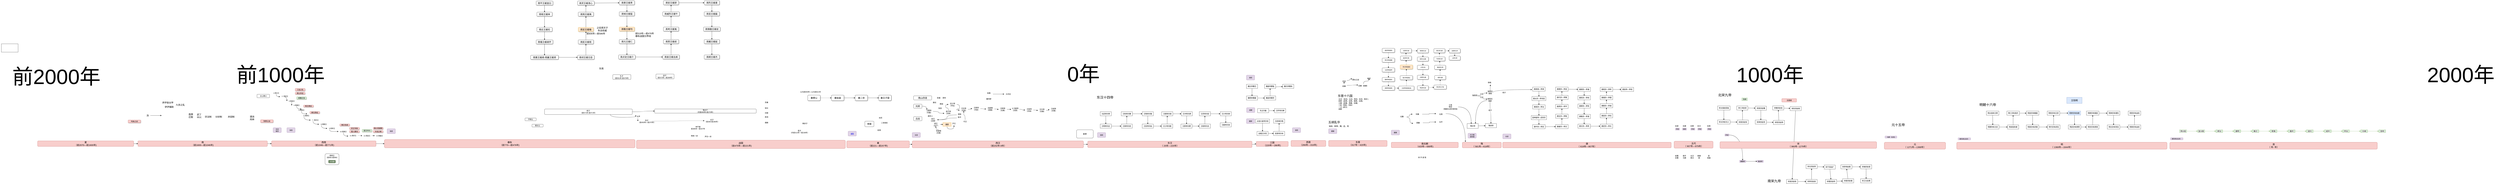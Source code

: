 <mxfile version="10.8.3" type="github"><diagram id="B4h1iAgGutounkVAhYRp" name="history"><mxGraphModel dx="5561" dy="1866" grid="1" gridSize="10" guides="1" tooltips="1" connect="1" arrows="1" fold="1" page="1" pageScale="1" pageWidth="827" pageHeight="1169" math="0" shadow="0"><root><mxCell id="0"/><mxCell id="BBm1sS53cPZoSCzeiZzq-1" value="年代" style="locked=1;" parent="0"/><mxCell id="BBm1sS53cPZoSCzeiZzq-2" value="前1000年" style="text;html=1;strokeColor=none;fillColor=none;align=center;verticalAlign=middle;whiteSpace=wrap;rounded=0;fontSize=150;" parent="BBm1sS53cPZoSCzeiZzq-1" vertex="1"><mxGeometry x="-1980" y="33.5" width="810" height="140" as="geometry"/></mxCell><mxCell id="BBm1sS53cPZoSCzeiZzq-4" value="1000年" style="text;html=1;strokeColor=none;fillColor=none;align=center;verticalAlign=middle;whiteSpace=wrap;rounded=0;fontSize=150;" parent="BBm1sS53cPZoSCzeiZzq-1" vertex="1"><mxGeometry x="8840" y="46.5" width="560" height="114" as="geometry"/></mxCell><mxCell id="BBm1sS53cPZoSCzeiZzq-6" value="前2000年" style="text;html=1;strokeColor=none;fillColor=none;align=center;verticalAlign=middle;whiteSpace=wrap;rounded=0;fontSize=150;" parent="BBm1sS53cPZoSCzeiZzq-1" vertex="1"><mxGeometry x="-3590" y="46.5" width="810" height="140" as="geometry"/></mxCell><mxCell id="7VUQlQrSEYM7tF7wroQr-1" value="隋&lt;br&gt;（&amp;nbsp;&lt;span&gt;581年—618年&lt;/span&gt;）&lt;br&gt;" style="rounded=1;whiteSpace=wrap;html=1;fontSize=16;fillColor=#f8cecc;strokeColor=#b85450;" parent="BBm1sS53cPZoSCzeiZzq-1" vertex="1"><mxGeometry x="6910" y="590" width="280" height="40" as="geometry"/></mxCell><mxCell id="7VUQlQrSEYM7tF7wroQr-2" style="edgeStyle=orthogonalEdgeStyle;rounded=0;orthogonalLoop=1;jettySize=auto;html=1;exitX=1;exitY=0.25;exitDx=0;exitDy=0;entryX=0.079;entryY=-0.069;entryDx=0;entryDy=0;entryPerimeter=0;fontSize=16;curved=1;" parent="BBm1sS53cPZoSCzeiZzq-1" source="zDtLxDJx-mtVt5FpkuiB-14" target="7VUQlQrSEYM7tF7wroQr-1" edge="1"><mxGeometry relative="1" as="geometry"/></mxCell><mxCell id="7VUQlQrSEYM7tF7wroQr-8" value="西晋&lt;br&gt;（&lt;span&gt;266年—316年)&lt;/span&gt;&lt;br&gt;" style="rounded=1;whiteSpace=wrap;html=1;fontSize=16;fillColor=#f8cecc;strokeColor=#b85450;" parent="BBm1sS53cPZoSCzeiZzq-1" vertex="1"><mxGeometry x="5680" y="577" width="250" height="43" as="geometry"/></mxCell><mxCell id="7VUQlQrSEYM7tF7wroQr-10" value="&lt;span style=&quot;font-size: 21px;&quot;&gt;东晋十六国&lt;/span&gt;" style="text;html=1;strokeColor=none;fillColor=none;align=center;verticalAlign=middle;whiteSpace=wrap;rounded=0;fontSize=21;" parent="BBm1sS53cPZoSCzeiZzq-1" vertex="1"><mxGeometry x="6009" y="244.5" width="120" height="20" as="geometry"/></mxCell><mxCell id="zd5HpNO3gBWObnxmA2Tq-62" style="edgeStyle=orthogonalEdgeStyle;curved=1;rounded=0;orthogonalLoop=1;jettySize=auto;html=1;exitX=0.5;exitY=1;exitDx=0;exitDy=0;entryX=0.5;entryY=0;entryDx=0;entryDy=0;" parent="BBm1sS53cPZoSCzeiZzq-1" source="9OOkJJ60_f5lkiLz93e9-11" target="zd5HpNO3gBWObnxmA2Tq-56" edge="1"><mxGeometry relative="1" as="geometry"/></mxCell><mxCell id="zd5HpNO3gBWObnxmA2Tq-63" style="edgeStyle=orthogonalEdgeStyle;curved=1;rounded=0;orthogonalLoop=1;jettySize=auto;html=1;exitX=0;exitY=0.75;exitDx=0;exitDy=0;entryX=0.75;entryY=0;entryDx=0;entryDy=0;" parent="BBm1sS53cPZoSCzeiZzq-1" source="9OOkJJ60_f5lkiLz93e9-11" target="zd5HpNO3gBWObnxmA2Tq-55" edge="1"><mxGeometry relative="1" as="geometry"/></mxCell><mxCell id="9OOkJJ60_f5lkiLz93e9-11" value="独孤氏&lt;br&gt;妹妹&lt;br&gt;" style="text;html=1;strokeColor=none;fillColor=none;align=center;verticalAlign=middle;whiteSpace=wrap;rounded=0;" parent="BBm1sS53cPZoSCzeiZzq-1" vertex="1"><mxGeometry x="7089" y="274" width="40" height="20" as="geometry"/></mxCell><mxCell id="9OOkJJ60_f5lkiLz93e9-24" style="edgeStyle=orthogonalEdgeStyle;curved=1;rounded=0;orthogonalLoop=1;jettySize=auto;html=1;exitX=1;exitY=0.5;exitDx=0;exitDy=0;" parent="BBm1sS53cPZoSCzeiZzq-1" source="9OOkJJ60_f5lkiLz93e9-9" edge="1"><mxGeometry relative="1" as="geometry"><mxPoint x="7410" y="210" as="targetPoint"/><Array as="points"><mxPoint x="7130" y="210"/></Array></mxGeometry></mxCell><mxCell id="zd5HpNO3gBWObnxmA2Tq-64" style="edgeStyle=orthogonalEdgeStyle;curved=1;rounded=0;orthogonalLoop=1;jettySize=auto;html=1;exitX=0.5;exitY=0;exitDx=0;exitDy=0;entryX=0.407;entryY=1.131;entryDx=0;entryDy=0;entryPerimeter=0;" parent="BBm1sS53cPZoSCzeiZzq-1" source="9OOkJJ60_f5lkiLz93e9-9" target="9OOkJJ60_f5lkiLz93e9-38" edge="1"><mxGeometry relative="1" as="geometry"/></mxCell><mxCell id="9OOkJJ60_f5lkiLz93e9-9" value="独孤氏姐姐" style="text;html=1;strokeColor=none;fillColor=none;align=center;verticalAlign=middle;whiteSpace=wrap;rounded=0;" parent="BBm1sS53cPZoSCzeiZzq-1" vertex="1"><mxGeometry x="7090" y="220" width="40" height="20" as="geometry"/></mxCell><mxCell id="9OOkJJ60_f5lkiLz93e9-25" value="母子" style="text;html=1;align=center;verticalAlign=middle;whiteSpace=wrap;rounded=0;labelBackgroundColor=#ffffff;" parent="BBm1sS53cPZoSCzeiZzq-1" vertex="1"><mxGeometry x="7190" y="222" width="40" height="20" as="geometry"/></mxCell><mxCell id="9OOkJJ60_f5lkiLz93e9-31" value="母子" style="text;html=1;align=center;verticalAlign=middle;whiteSpace=wrap;rounded=0;labelBackgroundColor=#ffffff;" parent="BBm1sS53cPZoSCzeiZzq-1" vertex="1"><mxGeometry x="7090" y="350" width="40" height="20" as="geometry"/></mxCell><mxCell id="9OOkJJ60_f5lkiLz93e9-38" value="李昞" style="text;html=1;" parent="BBm1sS53cPZoSCzeiZzq-1" vertex="1"><mxGeometry x="7091" y="146" width="50" height="25" as="geometry"/></mxCell><mxCell id="9OOkJJ60_f5lkiLz93e9-40" style="edgeStyle=orthogonalEdgeStyle;curved=1;rounded=0;orthogonalLoop=1;jettySize=auto;html=1;entryX=0.369;entryY=0.057;entryDx=0;entryDy=0;entryPerimeter=0;" parent="BBm1sS53cPZoSCzeiZzq-1" source="9OOkJJ60_f5lkiLz93e9-39" target="zd5HpNO3gBWObnxmA2Tq-55" edge="1"><mxGeometry relative="1" as="geometry"><mxPoint x="7009" y="375" as="targetPoint"/></mxGeometry></mxCell><mxCell id="9OOkJJ60_f5lkiLz93e9-39" value="父亲&lt;br&gt;杨忠&lt;br&gt;&lt;font style=&quot;font-size: 11px&quot;&gt;西魏和北周军事贵族&lt;/font&gt;" style="text;html=1;strokeColor=none;fillColor=none;align=center;verticalAlign=middle;whiteSpace=wrap;rounded=0;labelBackgroundColor=#ffffff;" parent="BBm1sS53cPZoSCzeiZzq-1" vertex="1"><mxGeometry x="6770" y="310" width="110" height="50" as="geometry"/></mxCell><mxCell id="9OOkJJ60_f5lkiLz93e9-41" style="edgeStyle=orthogonalEdgeStyle;curved=1;rounded=0;orthogonalLoop=1;jettySize=auto;html=1;exitX=1;exitY=0.5;exitDx=0;exitDy=0;" parent="BBm1sS53cPZoSCzeiZzq-1" source="zDtLxDJx-mtVt5FpkuiB-10" target="zDtLxDJx-mtVt5FpkuiB-11" edge="1"><mxGeometry relative="1" as="geometry"/></mxCell><mxCell id="9OOkJJ60_f5lkiLz93e9-42" style="edgeStyle=orthogonalEdgeStyle;curved=1;rounded=0;orthogonalLoop=1;jettySize=auto;html=1;exitX=1;exitY=0.75;exitDx=0;exitDy=0;entryX=0;entryY=0.75;entryDx=0;entryDy=0;" parent="BBm1sS53cPZoSCzeiZzq-1" source="zDtLxDJx-mtVt5FpkuiB-10" target="zDtLxDJx-mtVt5FpkuiB-12" edge="1"><mxGeometry relative="1" as="geometry"/></mxCell><mxCell id="9OOkJJ60_f5lkiLz93e9-44" value="五凉 （前凉、北凉、西凉、后凉、南凉&amp;nbsp;)&lt;br&gt;四燕&amp;nbsp; &amp;nbsp;(前燕、后燕、南燕、北燕)&lt;br&gt;三秦&amp;nbsp; &amp;nbsp;(前秦、西秦、后秦)&lt;br&gt;二赵（前赵、后赵）&lt;br&gt;一汉&amp;nbsp; (成汉)&lt;br&gt;胡夏" style="text;html=1;" parent="BBm1sS53cPZoSCzeiZzq-1" vertex="1"><mxGeometry x="6019" y="264.5" width="210" height="130" as="geometry"/></mxCell><mxCell id="9OOkJJ60_f5lkiLz93e9-45" value="五胡乱华" style="text;html=1;strokeColor=none;fillColor=none;align=center;verticalAlign=middle;whiteSpace=wrap;rounded=0;labelBackgroundColor=#ffffff;fontSize=21;" parent="BBm1sS53cPZoSCzeiZzq-1" vertex="1"><mxGeometry x="5940" y="430" width="100" height="30" as="geometry"/></mxCell><mxCell id="9OOkJJ60_f5lkiLz93e9-47" value="匈奴、鲜卑、羯、氐、羌" style="text;html=1;fontSize=13;" parent="BBm1sS53cPZoSCzeiZzq-1" vertex="1"><mxGeometry x="5950" y="460" width="170" height="30" as="geometry"/></mxCell><mxCell id="9OOkJJ60_f5lkiLz93e9-48" value="新莽" style="rounded=1;whiteSpace=wrap;html=1;labelBackgroundColor=#ffffff;fontSize=13;" parent="BBm1sS53cPZoSCzeiZzq-1" vertex="1"><mxGeometry x="4140" y="500" width="120" height="60" as="geometry"/></mxCell><mxCell id="9OOkJJ60_f5lkiLz93e9-51" value="" style="edgeStyle=orthogonalEdgeStyle;curved=1;rounded=0;orthogonalLoop=1;jettySize=auto;html=1;fontSize=13;fillColor=#d5e8d4;strokeColor=#82b366;" parent="BBm1sS53cPZoSCzeiZzq-1" source="9OOkJJ60_f5lkiLz93e9-49" target="9OOkJJ60_f5lkiLz93e9-50" edge="1"><mxGeometry relative="1" as="geometry"/></mxCell><mxCell id="9OOkJJ60_f5lkiLz93e9-49" value="清太祖" style="text;html=1;align=center;verticalAlign=middle;whiteSpace=wrap;rounded=0;labelBackgroundColor=#ffffff;fontSize=13;fillColor=#d5e8d4;strokeColor=#82b366;" parent="BBm1sS53cPZoSCzeiZzq-1" vertex="1"><mxGeometry x="12060" y="500" width="50" height="20" as="geometry"/></mxCell><mxCell id="9OOkJJ60_f5lkiLz93e9-53" value="" style="edgeStyle=orthogonalEdgeStyle;curved=1;rounded=0;orthogonalLoop=1;jettySize=auto;html=1;fontSize=13;fillColor=#d5e8d4;strokeColor=#82b366;" parent="BBm1sS53cPZoSCzeiZzq-1" source="9OOkJJ60_f5lkiLz93e9-50" target="9OOkJJ60_f5lkiLz93e9-52" edge="1"><mxGeometry relative="1" as="geometry"/></mxCell><mxCell id="9OOkJJ60_f5lkiLz93e9-50" value="皇太极" style="text;html=1;align=center;verticalAlign=middle;whiteSpace=wrap;rounded=0;labelBackgroundColor=#ffffff;fontSize=13;fillColor=#d5e8d4;strokeColor=#82b366;" parent="BBm1sS53cPZoSCzeiZzq-1" vertex="1"><mxGeometry x="12190" y="500" width="50" height="20" as="geometry"/></mxCell><mxCell id="9OOkJJ60_f5lkiLz93e9-55" value="" style="edgeStyle=orthogonalEdgeStyle;curved=1;rounded=0;orthogonalLoop=1;jettySize=auto;html=1;fontSize=13;fillColor=#d5e8d4;strokeColor=#82b366;" parent="BBm1sS53cPZoSCzeiZzq-1" source="9OOkJJ60_f5lkiLz93e9-52" target="9OOkJJ60_f5lkiLz93e9-54" edge="1"><mxGeometry relative="1" as="geometry"/></mxCell><mxCell id="9OOkJJ60_f5lkiLz93e9-52" value="顺治" style="text;html=1;align=center;verticalAlign=middle;whiteSpace=wrap;rounded=0;labelBackgroundColor=#ffffff;fontSize=13;fillColor=#d5e8d4;strokeColor=#82b366;" parent="BBm1sS53cPZoSCzeiZzq-1" vertex="1"><mxGeometry x="12320" y="500" width="50" height="20" as="geometry"/></mxCell><mxCell id="9OOkJJ60_f5lkiLz93e9-57" value="" style="edgeStyle=orthogonalEdgeStyle;curved=1;rounded=0;orthogonalLoop=1;jettySize=auto;html=1;fontSize=13;fillColor=#d5e8d4;strokeColor=#82b366;" parent="BBm1sS53cPZoSCzeiZzq-1" source="9OOkJJ60_f5lkiLz93e9-54" target="9OOkJJ60_f5lkiLz93e9-56" edge="1"><mxGeometry relative="1" as="geometry"/></mxCell><mxCell id="9OOkJJ60_f5lkiLz93e9-54" value="康熙" style="text;html=1;align=center;verticalAlign=middle;whiteSpace=wrap;rounded=0;labelBackgroundColor=#ffffff;fontSize=13;fillColor=#d5e8d4;strokeColor=#82b366;" parent="BBm1sS53cPZoSCzeiZzq-1" vertex="1"><mxGeometry x="12450" y="500" width="50" height="20" as="geometry"/></mxCell><mxCell id="9OOkJJ60_f5lkiLz93e9-59" value="" style="edgeStyle=orthogonalEdgeStyle;curved=1;rounded=0;orthogonalLoop=1;jettySize=auto;html=1;fontSize=13;fillColor=#d5e8d4;strokeColor=#82b366;" parent="BBm1sS53cPZoSCzeiZzq-1" source="9OOkJJ60_f5lkiLz93e9-56" target="9OOkJJ60_f5lkiLz93e9-58" edge="1"><mxGeometry relative="1" as="geometry"/></mxCell><mxCell id="9OOkJJ60_f5lkiLz93e9-56" value="雍正" style="text;html=1;align=center;verticalAlign=middle;whiteSpace=wrap;rounded=0;labelBackgroundColor=#ffffff;fontSize=13;fillColor=#d5e8d4;strokeColor=#82b366;" parent="BBm1sS53cPZoSCzeiZzq-1" vertex="1"><mxGeometry x="12580" y="500" width="50" height="20" as="geometry"/></mxCell><mxCell id="9OOkJJ60_f5lkiLz93e9-61" value="" style="edgeStyle=orthogonalEdgeStyle;curved=1;rounded=0;orthogonalLoop=1;jettySize=auto;html=1;fontSize=13;fillColor=#d5e8d4;strokeColor=#82b366;" parent="BBm1sS53cPZoSCzeiZzq-1" source="9OOkJJ60_f5lkiLz93e9-58" target="9OOkJJ60_f5lkiLz93e9-60" edge="1"><mxGeometry relative="1" as="geometry"/></mxCell><mxCell id="9OOkJJ60_f5lkiLz93e9-58" value="乾隆" style="text;html=1;align=center;verticalAlign=middle;whiteSpace=wrap;rounded=0;labelBackgroundColor=#ffffff;fontSize=13;fillColor=#d5e8d4;strokeColor=#82b366;" parent="BBm1sS53cPZoSCzeiZzq-1" vertex="1"><mxGeometry x="12710" y="500" width="50" height="20" as="geometry"/></mxCell><mxCell id="9OOkJJ60_f5lkiLz93e9-63" value="" style="edgeStyle=orthogonalEdgeStyle;curved=1;rounded=0;orthogonalLoop=1;jettySize=auto;html=1;fontSize=13;fillColor=#d5e8d4;strokeColor=#82b366;" parent="BBm1sS53cPZoSCzeiZzq-1" source="9OOkJJ60_f5lkiLz93e9-60" target="9OOkJJ60_f5lkiLz93e9-62" edge="1"><mxGeometry relative="1" as="geometry"/></mxCell><mxCell id="9OOkJJ60_f5lkiLz93e9-60" value="嘉庆" style="text;html=1;align=center;verticalAlign=middle;whiteSpace=wrap;rounded=0;labelBackgroundColor=#ffffff;fontSize=13;fillColor=#d5e8d4;strokeColor=#82b366;" parent="BBm1sS53cPZoSCzeiZzq-1" vertex="1"><mxGeometry x="12840" y="500" width="50" height="20" as="geometry"/></mxCell><mxCell id="9OOkJJ60_f5lkiLz93e9-65" value="" style="edgeStyle=orthogonalEdgeStyle;curved=1;rounded=0;orthogonalLoop=1;jettySize=auto;html=1;fontSize=13;fillColor=#d5e8d4;strokeColor=#82b366;" parent="BBm1sS53cPZoSCzeiZzq-1" source="9OOkJJ60_f5lkiLz93e9-62" target="9OOkJJ60_f5lkiLz93e9-64" edge="1"><mxGeometry relative="1" as="geometry"/></mxCell><mxCell id="9OOkJJ60_f5lkiLz93e9-62" value="道光" style="text;html=1;align=center;verticalAlign=middle;whiteSpace=wrap;rounded=0;labelBackgroundColor=#ffffff;fontSize=13;fillColor=#d5e8d4;strokeColor=#82b366;" parent="BBm1sS53cPZoSCzeiZzq-1" vertex="1"><mxGeometry x="12970" y="500" width="50" height="20" as="geometry"/></mxCell><mxCell id="9OOkJJ60_f5lkiLz93e9-67" value="" style="edgeStyle=orthogonalEdgeStyle;curved=1;rounded=0;orthogonalLoop=1;jettySize=auto;html=1;fontSize=13;fillColor=#d5e8d4;strokeColor=#82b366;" parent="BBm1sS53cPZoSCzeiZzq-1" source="9OOkJJ60_f5lkiLz93e9-64" target="9OOkJJ60_f5lkiLz93e9-66" edge="1"><mxGeometry relative="1" as="geometry"/></mxCell><mxCell id="9OOkJJ60_f5lkiLz93e9-64" value="咸丰" style="text;html=1;align=center;verticalAlign=middle;whiteSpace=wrap;rounded=0;labelBackgroundColor=#ffffff;fontSize=13;fillColor=#d5e8d4;strokeColor=#82b366;" parent="BBm1sS53cPZoSCzeiZzq-1" vertex="1"><mxGeometry x="13100" y="500" width="50" height="20" as="geometry"/></mxCell><mxCell id="9OOkJJ60_f5lkiLz93e9-69" value="" style="edgeStyle=orthogonalEdgeStyle;curved=1;rounded=0;orthogonalLoop=1;jettySize=auto;html=1;fontSize=13;fillColor=#d5e8d4;strokeColor=#82b366;" parent="BBm1sS53cPZoSCzeiZzq-1" source="9OOkJJ60_f5lkiLz93e9-66" target="9OOkJJ60_f5lkiLz93e9-68" edge="1"><mxGeometry relative="1" as="geometry"/></mxCell><mxCell id="9OOkJJ60_f5lkiLz93e9-66" value="同治" style="text;html=1;align=center;verticalAlign=middle;whiteSpace=wrap;rounded=0;labelBackgroundColor=#ffffff;fontSize=13;fillColor=#d5e8d4;strokeColor=#82b366;" parent="BBm1sS53cPZoSCzeiZzq-1" vertex="1"><mxGeometry x="13230" y="500" width="50" height="20" as="geometry"/></mxCell><mxCell id="9OOkJJ60_f5lkiLz93e9-71" value="" style="edgeStyle=orthogonalEdgeStyle;curved=1;rounded=0;orthogonalLoop=1;jettySize=auto;html=1;fontSize=13;fillColor=#d5e8d4;strokeColor=#82b366;" parent="BBm1sS53cPZoSCzeiZzq-1" source="9OOkJJ60_f5lkiLz93e9-68" target="9OOkJJ60_f5lkiLz93e9-70" edge="1"><mxGeometry relative="1" as="geometry"/></mxCell><mxCell id="9OOkJJ60_f5lkiLz93e9-68" value="光绪" style="text;html=1;align=center;verticalAlign=middle;whiteSpace=wrap;rounded=0;labelBackgroundColor=#ffffff;fontSize=13;fillColor=#d5e8d4;strokeColor=#82b366;" parent="BBm1sS53cPZoSCzeiZzq-1" vertex="1"><mxGeometry x="13360" y="500" width="50" height="20" as="geometry"/></mxCell><mxCell id="9OOkJJ60_f5lkiLz93e9-70" value="宣统" style="text;html=1;align=center;verticalAlign=middle;whiteSpace=wrap;rounded=0;labelBackgroundColor=#ffffff;fontSize=13;fillColor=#d5e8d4;strokeColor=#82b366;" parent="BBm1sS53cPZoSCzeiZzq-1" vertex="1"><mxGeometry x="13490" y="500" width="50" height="20" as="geometry"/></mxCell><mxCell id="9OOkJJ60_f5lkiLz93e9-74" value="元十五帝&lt;br&gt;" style="text;html=1;strokeColor=none;fillColor=none;align=center;verticalAlign=middle;whiteSpace=wrap;rounded=0;labelBackgroundColor=#ffffff;fontSize=24;" parent="BBm1sS53cPZoSCzeiZzq-1" vertex="1"><mxGeometry x="9960" y="430" width="160" height="70" as="geometry"/></mxCell><mxCell id="9OOkJJ60_f5lkiLz93e9-75" value="东汉十四帝" style="text;html=1;strokeColor=none;fillColor=none;align=center;verticalAlign=middle;whiteSpace=wrap;rounded=0;labelBackgroundColor=#ffffff;fontSize=24;" parent="BBm1sS53cPZoSCzeiZzq-1" vertex="1"><mxGeometry x="4260" y="244.5" width="170" height="45" as="geometry"/></mxCell><mxCell id="mkLbTUoJTqNUCXqjL3VC-3" value="" style="edgeStyle=orthogonalEdgeStyle;rounded=0;orthogonalLoop=1;jettySize=auto;html=1;fontSize=11;curved=1;entryX=0;entryY=0.75;entryDx=0;entryDy=0;" parent="BBm1sS53cPZoSCzeiZzq-1" source="mkLbTUoJTqNUCXqjL3VC-1" target="mkLbTUoJTqNUCXqjL3VC-2" edge="1"><mxGeometry relative="1" as="geometry"><mxPoint x="-1590" y="262" as="targetPoint"/><Array as="points"><mxPoint x="-1607" y="261"/></Array></mxGeometry></mxCell><mxCell id="mkLbTUoJTqNUCXqjL3VC-1" value="1.周文王&lt;br style=&quot;font-size: 11px;&quot;&gt;" style="text;html=1;strokeColor=none;fillColor=none;align=center;verticalAlign=middle;whiteSpace=wrap;rounded=0;fontSize=11;" parent="BBm1sS53cPZoSCzeiZzq-1" vertex="1"><mxGeometry x="-1634.5" y="227.5" width="55" height="15" as="geometry"/></mxCell><mxCell id="mkLbTUoJTqNUCXqjL3VC-26" style="edgeStyle=orthogonalEdgeStyle;curved=1;rounded=0;orthogonalLoop=1;jettySize=auto;html=1;exitX=0.5;exitY=1;exitDx=0;exitDy=0;entryX=0;entryY=0.5;entryDx=0;entryDy=0;fontSize=11;" parent="BBm1sS53cPZoSCzeiZzq-1" source="mkLbTUoJTqNUCXqjL3VC-2" target="mkLbTUoJTqNUCXqjL3VC-4" edge="1"><mxGeometry relative="1" as="geometry"/></mxCell><mxCell id="mkLbTUoJTqNUCXqjL3VC-2" value="2. 周武王&lt;br style=&quot;font-size: 11px;&quot;&gt;" style="text;html=1;strokeColor=none;fillColor=none;align=center;verticalAlign=middle;whiteSpace=wrap;rounded=0;fontSize=11;" parent="BBm1sS53cPZoSCzeiZzq-1" vertex="1"><mxGeometry x="-1579.5" y="250" width="70" height="15" as="geometry"/></mxCell><mxCell id="mkLbTUoJTqNUCXqjL3VC-27" style="edgeStyle=orthogonalEdgeStyle;curved=1;rounded=0;orthogonalLoop=1;jettySize=auto;html=1;exitX=0.5;exitY=1;exitDx=0;exitDy=0;entryX=-0.013;entryY=0.644;entryDx=0;entryDy=0;entryPerimeter=0;fontSize=11;" parent="BBm1sS53cPZoSCzeiZzq-1" source="mkLbTUoJTqNUCXqjL3VC-4" target="mkLbTUoJTqNUCXqjL3VC-6" edge="1"><mxGeometry relative="1" as="geometry"/></mxCell><mxCell id="mkLbTUoJTqNUCXqjL3VC-4" value="3.周成王&lt;br style=&quot;font-size: 11px;&quot;&gt;" style="text;html=1;strokeColor=none;fillColor=none;align=center;verticalAlign=middle;whiteSpace=wrap;rounded=0;fontSize=11;" parent="BBm1sS53cPZoSCzeiZzq-1" vertex="1"><mxGeometry x="-1530" y="285" width="70" height="15" as="geometry"/></mxCell><mxCell id="mkLbTUoJTqNUCXqjL3VC-9" value="" style="edgeStyle=orthogonalEdgeStyle;rounded=0;orthogonalLoop=1;jettySize=auto;html=1;fontSize=11;curved=1;" parent="BBm1sS53cPZoSCzeiZzq-1" source="mkLbTUoJTqNUCXqjL3VC-6" target="mkLbTUoJTqNUCXqjL3VC-8" edge="1"><mxGeometry relative="1" as="geometry"/></mxCell><mxCell id="mkLbTUoJTqNUCXqjL3VC-6" value="4.周康王&lt;br style=&quot;font-size: 11px;&quot;&gt;" style="text;html=1;strokeColor=none;fillColor=none;align=center;verticalAlign=middle;whiteSpace=wrap;rounded=0;fontSize=11;" parent="BBm1sS53cPZoSCzeiZzq-1" vertex="1"><mxGeometry x="-1495" y="315" width="70" height="15" as="geometry"/></mxCell><mxCell id="mkLbTUoJTqNUCXqjL3VC-11" value="" style="edgeStyle=orthogonalEdgeStyle;rounded=0;orthogonalLoop=1;jettySize=auto;html=1;fontSize=11;curved=1;" parent="BBm1sS53cPZoSCzeiZzq-1" source="mkLbTUoJTqNUCXqjL3VC-8" target="mkLbTUoJTqNUCXqjL3VC-10" edge="1"><mxGeometry relative="1" as="geometry"/></mxCell><mxCell id="mkLbTUoJTqNUCXqjL3VC-8" value="5.周昭王&lt;br style=&quot;font-size: 11px&quot;&gt;" style="text;html=1;strokeColor=none;fillColor=none;align=center;verticalAlign=middle;whiteSpace=wrap;rounded=0;fontSize=11;" parent="BBm1sS53cPZoSCzeiZzq-1" vertex="1"><mxGeometry x="-1460" y="350" width="70" height="15" as="geometry"/></mxCell><mxCell id="mkLbTUoJTqNUCXqjL3VC-28" style="edgeStyle=orthogonalEdgeStyle;curved=1;rounded=0;orthogonalLoop=1;jettySize=auto;html=1;exitX=0.25;exitY=1;exitDx=0;exitDy=0;entryX=0;entryY=0.5;entryDx=0;entryDy=0;fontSize=11;" parent="BBm1sS53cPZoSCzeiZzq-1" source="mkLbTUoJTqNUCXqjL3VC-10" target="mkLbTUoJTqNUCXqjL3VC-12" edge="1"><mxGeometry relative="1" as="geometry"/></mxCell><mxCell id="mkLbTUoJTqNUCXqjL3VC-10" value="6.周穆王&lt;br style=&quot;font-size: 11px&quot;&gt;" style="text;html=1;strokeColor=none;fillColor=none;align=center;verticalAlign=middle;whiteSpace=wrap;rounded=0;fontSize=11;" parent="BBm1sS53cPZoSCzeiZzq-1" vertex="1"><mxGeometry x="-1425" y="390" width="70" height="15" as="geometry"/></mxCell><mxCell id="mkLbTUoJTqNUCXqjL3VC-29" style="edgeStyle=orthogonalEdgeStyle;curved=1;rounded=0;orthogonalLoop=1;jettySize=auto;html=1;exitX=0.25;exitY=1;exitDx=0;exitDy=0;entryX=0;entryY=0.5;entryDx=0;entryDy=0;fontSize=11;" parent="BBm1sS53cPZoSCzeiZzq-1" source="mkLbTUoJTqNUCXqjL3VC-12" target="mkLbTUoJTqNUCXqjL3VC-15" edge="1"><mxGeometry relative="1" as="geometry"/></mxCell><mxCell id="mkLbTUoJTqNUCXqjL3VC-12" value="7. 周共王&lt;br style=&quot;font-size: 11px&quot;&gt;" style="text;html=1;strokeColor=none;fillColor=none;align=center;verticalAlign=middle;whiteSpace=wrap;rounded=0;fontSize=11;" parent="BBm1sS53cPZoSCzeiZzq-1" vertex="1"><mxGeometry x="-1360" y="422.5" width="70" height="15" as="geometry"/></mxCell><mxCell id="mkLbTUoJTqNUCXqjL3VC-30" style="edgeStyle=orthogonalEdgeStyle;curved=1;rounded=0;orthogonalLoop=1;jettySize=auto;html=1;exitX=0.25;exitY=1;exitDx=0;exitDy=0;entryX=0;entryY=0.5;entryDx=0;entryDy=0;fontSize=11;" parent="BBm1sS53cPZoSCzeiZzq-1" source="mkLbTUoJTqNUCXqjL3VC-15" target="mkLbTUoJTqNUCXqjL3VC-18" edge="1"><mxGeometry relative="1" as="geometry"/></mxCell><mxCell id="mkLbTUoJTqNUCXqjL3VC-15" value="8.周懿王&lt;br style=&quot;font-size: 11px&quot;&gt;" style="text;html=1;strokeColor=none;fillColor=none;align=center;verticalAlign=middle;whiteSpace=wrap;rounded=0;fontSize=11;" parent="BBm1sS53cPZoSCzeiZzq-1" vertex="1"><mxGeometry x="-1300" y="452.5" width="70" height="15" as="geometry"/></mxCell><mxCell id="mkLbTUoJTqNUCXqjL3VC-33" style="edgeStyle=orthogonalEdgeStyle;curved=1;rounded=0;orthogonalLoop=1;jettySize=auto;html=1;exitX=0.25;exitY=1;exitDx=0;exitDy=0;entryX=0;entryY=0.5;entryDx=0;entryDy=0;fontSize=11;" parent="BBm1sS53cPZoSCzeiZzq-1" source="mkLbTUoJTqNUCXqjL3VC-18" target="mkLbTUoJTqNUCXqjL3VC-22" edge="1"><mxGeometry relative="1" as="geometry"><Array as="points"><mxPoint x="-1223" y="512"/><mxPoint x="-1180" y="512"/></Array></mxGeometry></mxCell><mxCell id="mkLbTUoJTqNUCXqjL3VC-18" value="9.周孝王&lt;br style=&quot;font-size: 11px&quot;&gt;" style="text;html=1;strokeColor=none;fillColor=none;align=center;verticalAlign=middle;whiteSpace=wrap;rounded=0;fontSize=11;" parent="BBm1sS53cPZoSCzeiZzq-1" vertex="1"><mxGeometry x="-1241" y="482.5" width="70" height="15" as="geometry"/></mxCell><mxCell id="mkLbTUoJTqNUCXqjL3VC-32" style="edgeStyle=orthogonalEdgeStyle;curved=1;rounded=0;orthogonalLoop=1;jettySize=auto;html=1;exitX=0.5;exitY=1;exitDx=0;exitDy=0;entryX=0;entryY=0.75;entryDx=0;entryDy=0;fontSize=11;" parent="BBm1sS53cPZoSCzeiZzq-1" source="mkLbTUoJTqNUCXqjL3VC-22" target="mkLbTUoJTqNUCXqjL3VC-24" edge="1"><mxGeometry relative="1" as="geometry"/></mxCell><mxCell id="mkLbTUoJTqNUCXqjL3VC-22" value="10.周夷王&lt;br style=&quot;font-size: 11px&quot;&gt;" style="text;html=1;strokeColor=none;fillColor=none;align=center;verticalAlign=middle;whiteSpace=wrap;rounded=0;fontSize=11;" parent="BBm1sS53cPZoSCzeiZzq-1" vertex="1"><mxGeometry x="-1160" y="505" width="70" height="15" as="geometry"/></mxCell><mxCell id="TpZhf29solArRKw6YtfV-93" value="" style="edgeStyle=orthogonalEdgeStyle;rounded=0;orthogonalLoop=1;jettySize=auto;html=1;dashed=1;fontSize=12;" parent="BBm1sS53cPZoSCzeiZzq-1" source="mkLbTUoJTqNUCXqjL3VC-24" target="TpZhf29solArRKw6YtfV-92" edge="1"><mxGeometry relative="1" as="geometry"/></mxCell><mxCell id="mkLbTUoJTqNUCXqjL3VC-24" value="11.周厉王&lt;br style=&quot;font-size: 11px&quot;&gt;" style="text;html=1;strokeColor=none;fillColor=none;align=center;verticalAlign=middle;whiteSpace=wrap;rounded=0;fontSize=11;" parent="BBm1sS53cPZoSCzeiZzq-1" vertex="1"><mxGeometry x="-1090" y="534" width="70" height="15" as="geometry"/></mxCell><mxCell id="TpZhf29solArRKw6YtfV-95" value="" style="edgeStyle=orthogonalEdgeStyle;rounded=0;orthogonalLoop=1;jettySize=auto;html=1;dashed=1;fontSize=12;" parent="BBm1sS53cPZoSCzeiZzq-1" source="TpZhf29solArRKw6YtfV-92" target="TpZhf29solArRKw6YtfV-94" edge="1"><mxGeometry relative="1" as="geometry"/></mxCell><mxCell id="TpZhf29solArRKw6YtfV-92" value="12.周宣王&lt;br style=&quot;font-size: 11px&quot;&gt;" style="text;html=1;strokeColor=none;fillColor=none;align=center;verticalAlign=middle;whiteSpace=wrap;rounded=0;fontSize=11;" parent="BBm1sS53cPZoSCzeiZzq-1" vertex="1"><mxGeometry x="-990" y="535" width="70" height="15" as="geometry"/></mxCell><mxCell id="TpZhf29solArRKw6YtfV-94" value="13.周幽王&lt;br style=&quot;font-size: 11px&quot;&gt;" style="text;html=1;strokeColor=none;fillColor=none;align=center;verticalAlign=middle;whiteSpace=wrap;rounded=0;fontSize=11;" parent="BBm1sS53cPZoSCzeiZzq-1" vertex="1"><mxGeometry x="-900" y="535" width="70" height="15" as="geometry"/></mxCell><mxCell id="mkLbTUoJTqNUCXqjL3VC-34" value="丰京&lt;br&gt;镐京&lt;br&gt;" style="rounded=1;whiteSpace=wrap;html=1;fontSize=11;fillColor=#e1d5e7;strokeColor=#9673a6;" parent="BBm1sS53cPZoSCzeiZzq-1" vertex="1"><mxGeometry x="-1629" y="485" width="59" height="35" as="geometry"/></mxCell><mxCell id="mkLbTUoJTqNUCXqjL3VC-35" value="洛邑&lt;br&gt;" style="rounded=1;whiteSpace=wrap;html=1;fontSize=11;fillColor=#e1d5e7;strokeColor=#9673a6;" parent="BBm1sS53cPZoSCzeiZzq-1" vertex="1"><mxGeometry x="-1530" y="485" width="59" height="35" as="geometry"/></mxCell><mxCell id="mkLbTUoJTqNUCXqjL3VC-36" value="洛邑&lt;br&gt;" style="rounded=1;whiteSpace=wrap;html=1;fontSize=11;fillColor=#e1d5e7;strokeColor=#9673a6;" parent="BBm1sS53cPZoSCzeiZzq-1" vertex="1"><mxGeometry x="-810" y="492.5" width="59" height="35" as="geometry"/></mxCell><mxCell id="mkLbTUoJTqNUCXqjL3VC-37" value="&lt;a href=&quot;http://www.baidu.com/link?url=76q2UDPfSxzPTE1Mu0Wg75S7NPzDqXegIcsCEhIgDwE2rgqp0p_rTrg9P3lgl5f5bU5ZxPcVjd9F250gaG32z8Ggh8OfIpqLy_AelFm7E1m&quot; target=&quot;_blank&quot;&gt;咸阳&lt;/a&gt;&lt;br&gt;" style="rounded=1;whiteSpace=wrap;html=1;fontSize=11;fillColor=#e1d5e7;strokeColor=#9673a6;" parent="BBm1sS53cPZoSCzeiZzq-1" vertex="1"><mxGeometry x="2500" y="510" width="59" height="35" as="geometry"/></mxCell><mxCell id="mkLbTUoJTqNUCXqjL3VC-38" value="长安&lt;br&gt;" style="rounded=1;whiteSpace=wrap;html=1;fontSize=11;fillColor=#e1d5e7;strokeColor=#9673a6;" parent="BBm1sS53cPZoSCzeiZzq-1" vertex="1"><mxGeometry x="2960" y="520" width="59" height="35" as="geometry"/></mxCell><mxCell id="mkLbTUoJTqNUCXqjL3VC-39" value="洛阳&lt;br&gt;" style="rounded=1;whiteSpace=wrap;html=1;fontSize=11;fillColor=#e1d5e7;strokeColor=#9673a6;" parent="BBm1sS53cPZoSCzeiZzq-1" vertex="1"><mxGeometry x="4290" y="520" width="59" height="35" as="geometry"/></mxCell><mxCell id="mkLbTUoJTqNUCXqjL3VC-40" value="洛阳&lt;br&gt;" style="rounded=1;whiteSpace=wrap;html=1;fontSize=11;fillColor=#e1d5e7;strokeColor=#9673a6;" parent="BBm1sS53cPZoSCzeiZzq-1" vertex="1"><mxGeometry x="5360" y="106" width="59" height="35" as="geometry"/></mxCell><mxCell id="mkLbTUoJTqNUCXqjL3VC-41" value="成都&lt;br&gt;" style="rounded=1;whiteSpace=wrap;html=1;fontSize=11;fillColor=#e1d5e7;strokeColor=#9673a6;" parent="BBm1sS53cPZoSCzeiZzq-1" vertex="1"><mxGeometry x="5361" y="340.5" width="59" height="35" as="geometry"/></mxCell><mxCell id="mkLbTUoJTqNUCXqjL3VC-44" value="&lt;span&gt;建邺&lt;/span&gt;&lt;br&gt;" style="rounded=1;whiteSpace=wrap;html=1;fontSize=11;fillColor=#e1d5e7;strokeColor=#9673a6;" parent="BBm1sS53cPZoSCzeiZzq-1" vertex="1"><mxGeometry x="5360" y="420" width="59" height="35" as="geometry"/></mxCell><mxCell id="mkLbTUoJTqNUCXqjL3VC-45" value="洛阳&lt;br&gt;" style="rounded=1;whiteSpace=wrap;html=1;fontSize=11;fillColor=#e1d5e7;strokeColor=#9673a6;" parent="BBm1sS53cPZoSCzeiZzq-1" vertex="1"><mxGeometry x="5690" y="485" width="59" height="35" as="geometry"/></mxCell><mxCell id="mkLbTUoJTqNUCXqjL3VC-46" value="&lt;span&gt;建康&lt;/span&gt;&lt;br&gt;" style="rounded=1;whiteSpace=wrap;html=1;fontSize=11;fillColor=#e1d5e7;strokeColor=#9673a6;" parent="BBm1sS53cPZoSCzeiZzq-1" vertex="1"><mxGeometry x="5950" y="492.5" width="59" height="35" as="geometry"/></mxCell><mxCell id="mkLbTUoJTqNUCXqjL3VC-47" value="&lt;span&gt;建康&lt;/span&gt;&lt;br&gt;" style="rounded=1;whiteSpace=wrap;html=1;fontSize=11;fillColor=#e1d5e7;strokeColor=#9673a6;" parent="BBm1sS53cPZoSCzeiZzq-1" vertex="1"><mxGeometry x="6400" y="502.5" width="59" height="35" as="geometry"/></mxCell><mxCell id="mkLbTUoJTqNUCXqjL3VC-51" value="&lt;span&gt;大兴城&lt;br&gt;&lt;/span&gt;洛阳城&lt;br&gt;" style="rounded=1;whiteSpace=wrap;html=1;fontSize=11;fillColor=#e1d5e7;strokeColor=#9673a6;" parent="BBm1sS53cPZoSCzeiZzq-1" vertex="1"><mxGeometry x="6951" y="525" width="59" height="35" as="geometry"/></mxCell><mxCell id="mkLbTUoJTqNUCXqjL3VC-52" value="长安&lt;br&gt;" style="rounded=1;whiteSpace=wrap;html=1;fontSize=11;fillColor=#e1d5e7;strokeColor=#9673a6;" parent="BBm1sS53cPZoSCzeiZzq-1" vertex="1"><mxGeometry x="7200.5" y="530" width="59" height="35" as="geometry"/></mxCell><mxCell id="mkLbTUoJTqNUCXqjL3VC-53" value="开封&lt;br&gt;" style="rounded=1;whiteSpace=wrap;html=1;fontSize=11;fillColor=#e1d5e7;strokeColor=#9673a6;" parent="BBm1sS53cPZoSCzeiZzq-1" vertex="1"><mxGeometry x="8440" y="487.5" width="30" height="15" as="geometry"/></mxCell><mxCell id="mkLbTUoJTqNUCXqjL3VC-54" value="洛阳&lt;br&gt;" style="rounded=1;whiteSpace=wrap;html=1;fontSize=11;fillColor=#e1d5e7;strokeColor=#9673a6;" parent="BBm1sS53cPZoSCzeiZzq-1" vertex="1"><mxGeometry x="8490" y="487.5" width="30" height="15" as="geometry"/></mxCell><mxCell id="mkLbTUoJTqNUCXqjL3VC-55" value="开封&lt;br&gt;" style="rounded=1;whiteSpace=wrap;html=1;fontSize=11;fillColor=#e1d5e7;strokeColor=#9673a6;" parent="BBm1sS53cPZoSCzeiZzq-1" vertex="1"><mxGeometry x="8550" y="487.5" width="30" height="15" as="geometry"/></mxCell><mxCell id="mkLbTUoJTqNUCXqjL3VC-56" value="开封&lt;br&gt;" style="rounded=1;whiteSpace=wrap;html=1;fontSize=11;fillColor=#e1d5e7;strokeColor=#9673a6;" parent="BBm1sS53cPZoSCzeiZzq-1" vertex="1"><mxGeometry x="8600" y="487.5" width="30" height="15" as="geometry"/></mxCell><mxCell id="mkLbTUoJTqNUCXqjL3VC-57" value="开封&lt;br&gt;" style="rounded=1;whiteSpace=wrap;html=1;fontSize=11;fillColor=#e1d5e7;strokeColor=#9673a6;" parent="BBm1sS53cPZoSCzeiZzq-1" vertex="1"><mxGeometry x="8668.5" y="487.5" width="30" height="15" as="geometry"/></mxCell><mxCell id="mkLbTUoJTqNUCXqjL3VC-63" value="&lt;span&gt;大都（北京)&lt;/span&gt;&lt;br&gt;" style="rounded=1;whiteSpace=wrap;html=1;fontSize=11;fillColor=#e1d5e7;strokeColor=#9673a6;" parent="BBm1sS53cPZoSCzeiZzq-1" vertex="1"><mxGeometry x="9945" y="545" width="85" height="15" as="geometry"/></mxCell><mxCell id="mkLbTUoJTqNUCXqjL3VC-64" value="&lt;span&gt;顺天府(北京）&lt;/span&gt;&lt;br&gt;" style="rounded=1;whiteSpace=wrap;html=1;fontSize=11;fillColor=#e1d5e7;strokeColor=#9673a6;" parent="BBm1sS53cPZoSCzeiZzq-1" vertex="1"><mxGeometry x="10470" y="558" width="90" height="15" as="geometry"/></mxCell><mxCell id="mkLbTUoJTqNUCXqjL3VC-66" value="&lt;span&gt;顺天府(北京）&lt;/span&gt;&lt;br&gt;" style="rounded=1;whiteSpace=wrap;html=1;fontSize=11;fillColor=#e1d5e7;strokeColor=#9673a6;" parent="BBm1sS53cPZoSCzeiZzq-1" vertex="1"><mxGeometry x="11995" y="557.5" width="90" height="15" as="geometry"/></mxCell><mxCell id="q0YfwvbicKMwDBuohbKJ-3" value="" style="edgeStyle=orthogonalEdgeStyle;curved=1;rounded=0;orthogonalLoop=1;jettySize=auto;html=1;fontSize=28;" parent="BBm1sS53cPZoSCzeiZzq-1" source="q0YfwvbicKMwDBuohbKJ-1" target="q0YfwvbicKMwDBuohbKJ-2" edge="1"><mxGeometry relative="1" as="geometry"/></mxCell><mxCell id="q0YfwvbicKMwDBuohbKJ-5" value="" style="edgeStyle=orthogonalEdgeStyle;curved=1;rounded=0;orthogonalLoop=1;jettySize=auto;html=1;fontSize=28;" parent="BBm1sS53cPZoSCzeiZzq-1" source="q0YfwvbicKMwDBuohbKJ-1" target="q0YfwvbicKMwDBuohbKJ-4" edge="1"><mxGeometry relative="1" as="geometry"/></mxCell><mxCell id="q0YfwvbicKMwDBuohbKJ-1" value="&lt;font style=&quot;font-size: 12px&quot;&gt;前秦&lt;/font&gt;" style="text;html=1;strokeColor=none;fillColor=none;align=center;verticalAlign=middle;whiteSpace=wrap;rounded=0;fontSize=28;" parent="BBm1sS53cPZoSCzeiZzq-1" vertex="1"><mxGeometry x="6041" y="169.5" width="40" height="20" as="geometry"/></mxCell><mxCell id="q0YfwvbicKMwDBuohbKJ-7" value="" style="edgeStyle=orthogonalEdgeStyle;curved=1;rounded=0;orthogonalLoop=1;jettySize=auto;html=1;fontSize=28;" parent="BBm1sS53cPZoSCzeiZzq-1" source="q0YfwvbicKMwDBuohbKJ-4" target="q0YfwvbicKMwDBuohbKJ-6" edge="1"><mxGeometry relative="1" as="geometry"/></mxCell><mxCell id="q0YfwvbicKMwDBuohbKJ-4" value="&lt;font style=&quot;font-size: 12px&quot;&gt;苻坚&lt;/font&gt;" style="text;html=1;strokeColor=none;fillColor=none;align=center;verticalAlign=middle;whiteSpace=wrap;rounded=0;fontSize=28;" parent="BBm1sS53cPZoSCzeiZzq-1" vertex="1"><mxGeometry x="6041" y="134.5" width="40" height="20" as="geometry"/></mxCell><mxCell id="q0YfwvbicKMwDBuohbKJ-6" value="&lt;font style=&quot;font-size: 12px&quot;&gt;淝水之战&lt;/font&gt;" style="text;html=1;strokeColor=none;fillColor=none;align=center;verticalAlign=middle;whiteSpace=wrap;rounded=0;fontSize=28;" parent="BBm1sS53cPZoSCzeiZzq-1" vertex="1"><mxGeometry x="6119" y="118" width="50" height="30" as="geometry"/></mxCell><mxCell id="q0YfwvbicKMwDBuohbKJ-9" value="" style="edgeStyle=orthogonalEdgeStyle;curved=1;rounded=0;orthogonalLoop=1;jettySize=auto;html=1;fontSize=28;" parent="BBm1sS53cPZoSCzeiZzq-1" source="q0YfwvbicKMwDBuohbKJ-2" target="q0YfwvbicKMwDBuohbKJ-8" edge="1"><mxGeometry relative="1" as="geometry"/></mxCell><mxCell id="q0YfwvbicKMwDBuohbKJ-2" value="&lt;span style=&quot;font-size: 12px&quot;&gt;后秦（姚秦）&lt;/span&gt;" style="text;html=1;strokeColor=none;fillColor=none;align=center;verticalAlign=middle;whiteSpace=wrap;rounded=0;fontSize=28;" parent="BBm1sS53cPZoSCzeiZzq-1" vertex="1"><mxGeometry x="6161" y="169.5" width="78" height="15" as="geometry"/></mxCell><mxCell id="q0YfwvbicKMwDBuohbKJ-8" value="&lt;span style=&quot;font-size: 12px&quot;&gt;姚苌&lt;/span&gt;" style="text;html=1;strokeColor=none;fillColor=none;align=center;verticalAlign=middle;whiteSpace=wrap;rounded=0;fontSize=28;" parent="BBm1sS53cPZoSCzeiZzq-1" vertex="1"><mxGeometry x="6201" y="116" width="78" height="15" as="geometry"/></mxCell><mxCell id="YR14hARBbSJiE14njBP5-3" value="道武帝拓跋珪" style="whiteSpace=wrap;html=1;rounded=1;shadow=1;glass=0;comic=0;labelBackgroundColor=none;fontSize=9;fontColor=#000000;align=center;" parent="BBm1sS53cPZoSCzeiZzq-1" vertex="1"><mxGeometry x="6334.5" y="-87.5" width="90" height="30" as="geometry"/></mxCell><mxCell id="YR14hARBbSJiE14njBP5-4" value="明元帝拓跋嗣" style="whiteSpace=wrap;html=1;rounded=1;shadow=1;glass=0;comic=0;labelBackgroundColor=none;fontSize=9;fontColor=#000000;align=center;" parent="BBm1sS53cPZoSCzeiZzq-1" vertex="1"><mxGeometry x="6334.5" y="-17" width="90" height="30" as="geometry"/></mxCell><mxCell id="YR14hARBbSJiE14njBP5-5" value="" style="dashed=1;startArrow=none;startFill=0;fontSize=9;fontColor=#000000;" parent="BBm1sS53cPZoSCzeiZzq-1" source="YR14hARBbSJiE14njBP5-3" target="YR14hARBbSJiE14njBP5-4" edge="1"><mxGeometry x="5384.5" y="-988.5" as="geometry"/></mxCell><mxCell id="YR14hARBbSJiE14njBP5-6" value="太武帝拓跋焘" style="whiteSpace=wrap;html=1;rounded=1;shadow=1;glass=0;comic=0;labelBackgroundColor=none;fontSize=9;fontColor=#000000;align=center;" parent="BBm1sS53cPZoSCzeiZzq-1" vertex="1"><mxGeometry x="6334.5" y="53.5" width="90" height="30" as="geometry"/></mxCell><mxCell id="YR14hARBbSJiE14njBP5-7" value="" style="dashed=1;startArrow=none;startFill=0;fontSize=9;fontColor=#000000;" parent="BBm1sS53cPZoSCzeiZzq-1" source="YR14hARBbSJiE14njBP5-4" target="YR14hARBbSJiE14njBP5-6" edge="1"><mxGeometry x="5384.5" y="-988.5" as="geometry"/></mxCell><mxCell id="YR14hARBbSJiE14njBP5-8" value="敬寿帝拓跋余" style="whiteSpace=wrap;html=1;rounded=1;shadow=1;glass=0;comic=0;labelBackgroundColor=none;fontSize=9;fontColor=#000000;align=center;" parent="BBm1sS53cPZoSCzeiZzq-1" vertex="1"><mxGeometry x="6334.5" y="122.5" width="90" height="30" as="geometry"/></mxCell><mxCell id="YR14hARBbSJiE14njBP5-9" value="" style="dashed=1;startArrow=none;startFill=0;fontSize=9;fontColor=#000000;" parent="BBm1sS53cPZoSCzeiZzq-1" source="YR14hARBbSJiE14njBP5-6" target="YR14hARBbSJiE14njBP5-8" edge="1"><mxGeometry x="5384.5" y="-988.5" as="geometry"/></mxCell><mxCell id="YR14hARBbSJiE14njBP5-10" value="景穆帝拓跋晃" style="whiteSpace=wrap;html=1;rounded=1;shadow=1;glass=0;comic=0;labelBackgroundColor=none;fontSize=9;fontColor=#000000;align=center;" parent="BBm1sS53cPZoSCzeiZzq-1" vertex="1"><mxGeometry x="6334.5" y="185" width="90" height="30" as="geometry"/></mxCell><mxCell id="YR14hARBbSJiE14njBP5-11" value="" style="dashed=1;startArrow=none;startFill=0;fontSize=9;fontColor=#000000;" parent="BBm1sS53cPZoSCzeiZzq-1" source="YR14hARBbSJiE14njBP5-8" target="YR14hARBbSJiE14njBP5-10" edge="1"><mxGeometry x="5384.5" y="-988.5" as="geometry"/></mxCell><mxCell id="YR14hARBbSJiE14njBP5-12" value="文成帝拓跋濬(浚)" style="whiteSpace=wrap;html=1;rounded=1;shadow=1;glass=0;comic=0;labelBackgroundColor=none;fontSize=9;fontColor=#000000;align=center;" parent="BBm1sS53cPZoSCzeiZzq-1" vertex="1"><mxGeometry x="6453.5" y="184.5" width="110" height="30" as="geometry"/></mxCell><mxCell id="YR14hARBbSJiE14njBP5-13" value="" style="dashed=1;startArrow=none;startFill=0;fontSize=9;fontColor=#000000;" parent="BBm1sS53cPZoSCzeiZzq-1" source="YR14hARBbSJiE14njBP5-10" target="YR14hARBbSJiE14njBP5-12" edge="1"><mxGeometry x="5353.5" y="-994" as="geometry"/></mxCell><mxCell id="YR14hARBbSJiE14njBP5-14" value="献文帝拓跋弘" style="whiteSpace=wrap;html=1;rounded=1;shadow=1;glass=0;comic=0;labelBackgroundColor=none;fontSize=9;fontColor=#000000;align=center;" parent="BBm1sS53cPZoSCzeiZzq-1" vertex="1"><mxGeometry x="6463.5" y="109.5" width="90" height="30" as="geometry"/></mxCell><mxCell id="YR14hARBbSJiE14njBP5-15" value="" style="dashed=1;startArrow=none;startFill=0;fontSize=9;fontColor=#000000;" parent="BBm1sS53cPZoSCzeiZzq-1" source="YR14hARBbSJiE14njBP5-12" target="YR14hARBbSJiE14njBP5-14" edge="1"><mxGeometry x="5323.5" y="-995.5" as="geometry"/></mxCell><mxCell id="YR14hARBbSJiE14njBP5-16" value="孝文帝拓跋宏" style="whiteSpace=wrap;html=1;rounded=1;shadow=1;glass=0;comic=0;labelBackgroundColor=none;fontSize=9;align=center;fillColor=#ffe6cc;strokeColor=#d79b00;" parent="BBm1sS53cPZoSCzeiZzq-1" vertex="1"><mxGeometry x="6463.5" y="32" width="90" height="30" as="geometry"/></mxCell><mxCell id="YR14hARBbSJiE14njBP5-17" value="" style="dashed=1;startArrow=none;startFill=0;fontSize=9;fontColor=#000000;" parent="BBm1sS53cPZoSCzeiZzq-1" source="YR14hARBbSJiE14njBP5-14" target="YR14hARBbSJiE14njBP5-16" edge="1"><mxGeometry x="5323.5" y="-995.5" as="geometry"/></mxCell><mxCell id="YR14hARBbSJiE14njBP5-18" value="宣武帝元恪" style="whiteSpace=wrap;html=1;rounded=1;shadow=1;glass=0;comic=0;labelBackgroundColor=none;fontSize=9;fontColor=#000000;align=center;" parent="BBm1sS53cPZoSCzeiZzq-1" vertex="1"><mxGeometry x="6465.5" y="-32" width="80" height="30" as="geometry"/></mxCell><mxCell id="YR14hARBbSJiE14njBP5-19" value="" style="dashed=1;startArrow=none;startFill=0;fontSize=9;fontColor=#000000;" parent="BBm1sS53cPZoSCzeiZzq-1" source="YR14hARBbSJiE14njBP5-16" target="YR14hARBbSJiE14njBP5-18" edge="1"><mxGeometry x="5323.5" y="-995.5" as="geometry"/></mxCell><mxCell id="YR14hARBbSJiE14njBP5-20" value="文景帝元愉" style="whiteSpace=wrap;html=1;rounded=1;shadow=1;glass=0;comic=0;labelBackgroundColor=none;fontSize=9;fontColor=#000000;align=center;" parent="BBm1sS53cPZoSCzeiZzq-1" vertex="1"><mxGeometry x="6465.5" y="-85" width="80" height="30" as="geometry"/></mxCell><mxCell id="YR14hARBbSJiE14njBP5-21" value="" style="dashed=1;startArrow=none;startFill=0;fontSize=9;fontColor=#000000;" parent="BBm1sS53cPZoSCzeiZzq-1" source="YR14hARBbSJiE14njBP5-18" target="YR14hARBbSJiE14njBP5-20" edge="1"><mxGeometry x="5323.5" y="-995.5" as="geometry"/></mxCell><mxCell id="YR14hARBbSJiE14njBP5-22" value="孝明帝元诩" style="whiteSpace=wrap;html=1;rounded=1;shadow=1;glass=0;comic=0;labelBackgroundColor=none;fontSize=9;fontColor=#000000;align=center;" parent="BBm1sS53cPZoSCzeiZzq-1" vertex="1"><mxGeometry x="6587" y="-84.5" width="80" height="30" as="geometry"/></mxCell><mxCell id="YR14hARBbSJiE14njBP5-23" value="" style="dashed=1;startArrow=none;startFill=0;fontSize=9;fontColor=#000000;" parent="BBm1sS53cPZoSCzeiZzq-1" source="YR14hARBbSJiE14njBP5-20" target="YR14hARBbSJiE14njBP5-22" edge="1"><mxGeometry x="5288.5" y="-990" as="geometry"/></mxCell><mxCell id="YR14hARBbSJiE14njBP5-24" value="隐帝元法僧" style="whiteSpace=wrap;html=1;rounded=1;shadow=1;glass=0;comic=0;labelBackgroundColor=none;fontSize=9;fontColor=#000000;align=center;" parent="BBm1sS53cPZoSCzeiZzq-1" vertex="1"><mxGeometry x="6587" y="-25" width="80" height="30" as="geometry"/></mxCell><mxCell id="YR14hARBbSJiE14njBP5-25" value="" style="dashed=1;startArrow=none;startFill=0;fontSize=9;fontColor=#000000;" parent="BBm1sS53cPZoSCzeiZzq-1" source="YR14hARBbSJiE14njBP5-22" target="YR14hARBbSJiE14njBP5-24" edge="1"><mxGeometry x="5288.5" y="-990" as="geometry"/></mxCell><mxCell id="YR14hARBbSJiE14njBP5-26" value="少帝元钊" style="whiteSpace=wrap;html=1;rounded=1;shadow=1;glass=0;comic=0;labelBackgroundColor=none;fontSize=9;fontColor=#000000;align=center;" parent="BBm1sS53cPZoSCzeiZzq-1" vertex="1"><mxGeometry x="6587" y="34.5" width="80" height="30" as="geometry"/></mxCell><mxCell id="YR14hARBbSJiE14njBP5-27" value="" style="dashed=1;startArrow=none;startFill=0;fontSize=9;fontColor=#000000;" parent="BBm1sS53cPZoSCzeiZzq-1" source="YR14hARBbSJiE14njBP5-24" target="YR14hARBbSJiE14njBP5-26" edge="1"><mxGeometry x="5288.5" y="-990" as="geometry"/></mxCell><mxCell id="YR14hARBbSJiE14njBP5-28" value="文穆帝元勰" style="whiteSpace=wrap;html=1;rounded=1;shadow=1;glass=0;comic=0;labelBackgroundColor=none;fontSize=9;fontColor=#000000;align=center;" parent="BBm1sS53cPZoSCzeiZzq-1" vertex="1"><mxGeometry x="6587" y="106.5" width="80" height="30" as="geometry"/></mxCell><mxCell id="YR14hARBbSJiE14njBP5-29" value="" style="dashed=1;startArrow=none;startFill=0;fontSize=9;fontColor=#000000;" parent="BBm1sS53cPZoSCzeiZzq-1" source="YR14hARBbSJiE14njBP5-26" target="YR14hARBbSJiE14njBP5-28" edge="1"><mxGeometry x="5288.5" y="-990" as="geometry"/></mxCell><mxCell id="YR14hARBbSJiE14njBP5-30" value="孝宣帝元劭" style="whiteSpace=wrap;html=1;rounded=1;shadow=1;glass=0;comic=0;labelBackgroundColor=none;fontSize=9;fontColor=#000000;align=center;" parent="BBm1sS53cPZoSCzeiZzq-1" vertex="1"><mxGeometry x="6587" y="182.5" width="80" height="30" as="geometry"/></mxCell><mxCell id="YR14hARBbSJiE14njBP5-31" value="" style="dashed=1;startArrow=none;startFill=0;fontSize=9;fontColor=#000000;" parent="BBm1sS53cPZoSCzeiZzq-1" source="YR14hARBbSJiE14njBP5-28" target="YR14hARBbSJiE14njBP5-30" edge="1"><mxGeometry x="5258.5" y="-988.5" as="geometry"/></mxCell><mxCell id="YR14hARBbSJiE14njBP5-32" value="孝庄帝元子攸" style="whiteSpace=wrap;html=1;rounded=1;shadow=1;glass=0;comic=0;labelBackgroundColor=none;fontSize=9;fontColor=#000000;align=center;" parent="BBm1sS53cPZoSCzeiZzq-1" vertex="1"><mxGeometry x="6706" y="177" width="90" height="30" as="geometry"/></mxCell><mxCell id="YR14hARBbSJiE14njBP5-33" value="" style="dashed=1;startArrow=none;startFill=0;fontSize=9;fontColor=#000000;" parent="BBm1sS53cPZoSCzeiZzq-1" source="YR14hARBbSJiE14njBP5-30" target="YR14hARBbSJiE14njBP5-32" edge="1"><mxGeometry x="5258.5" y="-988.5" as="geometry"/></mxCell><mxCell id="YR14hARBbSJiE14njBP5-34" value="顺帝元颢" style="whiteSpace=wrap;html=1;rounded=1;shadow=1;glass=0;comic=0;labelBackgroundColor=none;fontSize=9;fontColor=#000000;align=center;" parent="BBm1sS53cPZoSCzeiZzq-1" vertex="1"><mxGeometry x="6711" y="108.5" width="80" height="30" as="geometry"/></mxCell><mxCell id="YR14hARBbSJiE14njBP5-35" value="" style="dashed=1;startArrow=none;startFill=0;fontSize=9;fontColor=#000000;" parent="BBm1sS53cPZoSCzeiZzq-1" source="YR14hARBbSJiE14njBP5-32" target="YR14hARBbSJiE14njBP5-34" edge="1"><mxGeometry x="6763" y="-938.5" as="geometry"/></mxCell><mxCell id="YR14hARBbSJiE14njBP5-36" value="惠哀帝元晔" style="whiteSpace=wrap;html=1;rounded=1;shadow=1;glass=0;comic=0;labelBackgroundColor=none;fontSize=9;fontColor=#000000;align=center;" parent="BBm1sS53cPZoSCzeiZzq-1" vertex="1"><mxGeometry x="6710.5" y="34.5" width="80" height="30" as="geometry"/></mxCell><mxCell id="YR14hARBbSJiE14njBP5-37" value="" style="dashed=1;startArrow=none;startFill=0;fontSize=9;fontColor=#000000;" parent="BBm1sS53cPZoSCzeiZzq-1" source="YR14hARBbSJiE14njBP5-34" target="YR14hARBbSJiE14njBP5-36" edge="1"><mxGeometry x="6763" y="-938.5" as="geometry"/></mxCell><mxCell id="YR14hARBbSJiE14njBP5-38" value="节闵帝元恭" style="whiteSpace=wrap;html=1;rounded=1;shadow=1;glass=0;comic=0;labelBackgroundColor=none;fontSize=9;fontColor=#000000;align=center;" parent="BBm1sS53cPZoSCzeiZzq-1" vertex="1"><mxGeometry x="6706" y="-26" width="80" height="30" as="geometry"/></mxCell><mxCell id="YR14hARBbSJiE14njBP5-39" value="" style="dashed=1;startArrow=none;startFill=0;fontSize=9;fontColor=#000000;" parent="BBm1sS53cPZoSCzeiZzq-1" source="YR14hARBbSJiE14njBP5-36" target="YR14hARBbSJiE14njBP5-38" edge="1"><mxGeometry x="6763" y="-938.5" as="geometry"/></mxCell><mxCell id="YR14hARBbSJiE14njBP5-40" value="顺文帝元朗" style="whiteSpace=wrap;html=1;rounded=1;shadow=1;glass=0;comic=0;labelBackgroundColor=none;fontSize=9;fontColor=#000000;align=center;" parent="BBm1sS53cPZoSCzeiZzq-1" vertex="1"><mxGeometry x="6705.5" y="-85" width="80" height="30" as="geometry"/></mxCell><mxCell id="YR14hARBbSJiE14njBP5-41" value="" style="dashed=1;startArrow=none;startFill=0;fontSize=9;fontColor=#000000;" parent="BBm1sS53cPZoSCzeiZzq-1" source="YR14hARBbSJiE14njBP5-38" target="YR14hARBbSJiE14njBP5-40" edge="1"><mxGeometry x="5238.5" y="-987" as="geometry"/></mxCell><mxCell id="YR14hARBbSJiE14njBP5-42" value="武穆帝元怀" style="whiteSpace=wrap;html=1;rounded=1;shadow=1;glass=0;comic=0;labelBackgroundColor=none;fontSize=9;fontColor=#000000;align=center;" parent="BBm1sS53cPZoSCzeiZzq-1" vertex="1"><mxGeometry x="6815.5" y="-84.5" width="80" height="30" as="geometry"/></mxCell><mxCell id="YR14hARBbSJiE14njBP5-43" value="" style="dashed=1;startArrow=none;startFill=0;fontSize=9;fontColor=#000000;" parent="BBm1sS53cPZoSCzeiZzq-1" source="YR14hARBbSJiE14njBP5-40" target="YR14hARBbSJiE14njBP5-42" edge="1"><mxGeometry x="6857.5" y="-387" as="geometry"/></mxCell><mxCell id="YR14hARBbSJiE14njBP5-44" value="出帝元修" style="whiteSpace=wrap;html=1;rounded=1;shadow=1;glass=0;comic=0;labelBackgroundColor=none;fontSize=9;fontColor=#000000;align=center;" parent="BBm1sS53cPZoSCzeiZzq-1" vertex="1"><mxGeometry x="6815.5" y="-32" width="80" height="30" as="geometry"/></mxCell><mxCell id="YR14hARBbSJiE14njBP5-45" value="" style="dashed=1;startArrow=none;startFill=0;fontSize=9;fontColor=#000000;" parent="BBm1sS53cPZoSCzeiZzq-1" source="YR14hARBbSJiE14njBP5-42" target="YR14hARBbSJiE14njBP5-44" edge="1"><mxGeometry x="6857.5" y="-387" as="geometry"/></mxCell><mxCell id="YR14hARBbSJiE14njBP5-50" value="唐高祖—李渊" style="whiteSpace=wrap;html=1;" parent="BBm1sS53cPZoSCzeiZzq-1" vertex="1"><mxGeometry x="7415" y="192" width="90" height="30" as="geometry"/></mxCell><mxCell id="YR14hARBbSJiE14njBP5-51" value="唐太宗—李世民" style="whiteSpace=wrap;html=1;" parent="BBm1sS53cPZoSCzeiZzq-1" vertex="1"><mxGeometry x="7410" y="259.5" width="100" height="30" as="geometry"/></mxCell><mxCell id="YR14hARBbSJiE14njBP5-52" value="" parent="BBm1sS53cPZoSCzeiZzq-1" source="YR14hARBbSJiE14njBP5-50" target="YR14hARBbSJiE14njBP5-51" edge="1"><mxGeometry x="6445" y="-1403" as="geometry"/></mxCell><mxCell id="YR14hARBbSJiE14njBP5-53" value="唐高宗—李治 " style="whiteSpace=wrap;html=1;" parent="BBm1sS53cPZoSCzeiZzq-1" vertex="1"><mxGeometry x="7415" y="320" width="90" height="30" as="geometry"/></mxCell><mxCell id="YR14hARBbSJiE14njBP5-54" value="" parent="BBm1sS53cPZoSCzeiZzq-1" source="YR14hARBbSJiE14njBP5-51" target="YR14hARBbSJiE14njBP5-53" edge="1"><mxGeometry x="6445" y="-1403" as="geometry"/></mxCell><mxCell id="YR14hARBbSJiE14njBP5-55" value="圣神皇帝—武则天" style="whiteSpace=wrap;html=1;" parent="BBm1sS53cPZoSCzeiZzq-1" vertex="1"><mxGeometry x="7405" y="397" width="110" height="30" as="geometry"/></mxCell><mxCell id="YR14hARBbSJiE14njBP5-56" value="" parent="BBm1sS53cPZoSCzeiZzq-1" source="YR14hARBbSJiE14njBP5-53" target="YR14hARBbSJiE14njBP5-55" edge="1"><mxGeometry x="6445" y="-1403" as="geometry"/></mxCell><mxCell id="YR14hARBbSJiE14njBP5-57" value="唐中宗—李显" style="whiteSpace=wrap;html=1;" parent="BBm1sS53cPZoSCzeiZzq-1" vertex="1"><mxGeometry x="7415" y="462.5" width="90" height="30" as="geometry"/></mxCell><mxCell id="YR14hARBbSJiE14njBP5-58" value="" parent="BBm1sS53cPZoSCzeiZzq-1" source="YR14hARBbSJiE14njBP5-55" target="YR14hARBbSJiE14njBP5-57" edge="1"><mxGeometry x="6664" y="-844" as="geometry"/></mxCell><mxCell id="YR14hARBbSJiE14njBP5-59" value="唐睿宗—李旦" style="whiteSpace=wrap;html=1;" parent="BBm1sS53cPZoSCzeiZzq-1" vertex="1"><mxGeometry x="7580" y="462" width="90" height="30" as="geometry"/></mxCell><mxCell id="YR14hARBbSJiE14njBP5-60" value="" parent="BBm1sS53cPZoSCzeiZzq-1" source="YR14hARBbSJiE14njBP5-57" target="YR14hARBbSJiE14njBP5-59" edge="1"><mxGeometry x="6664" y="-844" as="geometry"/></mxCell><mxCell id="YR14hARBbSJiE14njBP5-61" value="唐玄宗—李隆" style="whiteSpace=wrap;html=1;" parent="BBm1sS53cPZoSCzeiZzq-1" vertex="1"><mxGeometry x="7580" y="387" width="90" height="30" as="geometry"/></mxCell><mxCell id="YR14hARBbSJiE14njBP5-62" value="" parent="BBm1sS53cPZoSCzeiZzq-1" source="YR14hARBbSJiE14njBP5-59" target="YR14hARBbSJiE14njBP5-61" edge="1"><mxGeometry x="6480" y="-1398" as="geometry"/></mxCell><mxCell id="YR14hARBbSJiE14njBP5-63" value="唐肃宗—李亨" style="whiteSpace=wrap;html=1;" parent="BBm1sS53cPZoSCzeiZzq-1" vertex="1"><mxGeometry x="7580" y="317" width="90" height="30" as="geometry"/></mxCell><mxCell id="YR14hARBbSJiE14njBP5-64" value="" parent="BBm1sS53cPZoSCzeiZzq-1" source="YR14hARBbSJiE14njBP5-61" target="YR14hARBbSJiE14njBP5-63" edge="1"><mxGeometry x="6775" y="-679" as="geometry"/></mxCell><mxCell id="YR14hARBbSJiE14njBP5-65" value="唐代宗—李豫" style="whiteSpace=wrap;html=1;" parent="BBm1sS53cPZoSCzeiZzq-1" vertex="1"><mxGeometry x="7580" y="252" width="90" height="30" as="geometry"/></mxCell><mxCell id="YR14hARBbSJiE14njBP5-66" value="" parent="BBm1sS53cPZoSCzeiZzq-1" source="YR14hARBbSJiE14njBP5-63" target="YR14hARBbSJiE14njBP5-65" edge="1"><mxGeometry x="6775" y="-679" as="geometry"/></mxCell><mxCell id="YR14hARBbSJiE14njBP5-67" value="唐德宗—李适" style="whiteSpace=wrap;html=1;" parent="BBm1sS53cPZoSCzeiZzq-1" vertex="1"><mxGeometry x="7580" y="192" width="90" height="30" as="geometry"/></mxCell><mxCell id="YR14hARBbSJiE14njBP5-68" value="" parent="BBm1sS53cPZoSCzeiZzq-1" source="YR14hARBbSJiE14njBP5-65" target="YR14hARBbSJiE14njBP5-67" edge="1"><mxGeometry x="6775" y="-679" as="geometry"/></mxCell><mxCell id="YR14hARBbSJiE14njBP5-69" value="唐顺宗—李诵 " style="whiteSpace=wrap;html=1;" parent="BBm1sS53cPZoSCzeiZzq-1" vertex="1"><mxGeometry x="7740" y="194" width="90" height="30" as="geometry"/></mxCell><mxCell id="YR14hARBbSJiE14njBP5-70" value="" parent="BBm1sS53cPZoSCzeiZzq-1" source="YR14hARBbSJiE14njBP5-67" target="YR14hARBbSJiE14njBP5-69" edge="1"><mxGeometry x="6740" y="-684" as="geometry"/></mxCell><mxCell id="YR14hARBbSJiE14njBP5-71" value="唐宪宗—李纯" style="whiteSpace=wrap;html=1;" parent="BBm1sS53cPZoSCzeiZzq-1" vertex="1"><mxGeometry x="7740" y="254" width="90" height="30" as="geometry"/></mxCell><mxCell id="YR14hARBbSJiE14njBP5-72" value="" parent="BBm1sS53cPZoSCzeiZzq-1" source="YR14hARBbSJiE14njBP5-69" target="YR14hARBbSJiE14njBP5-71" edge="1"><mxGeometry x="6760" y="-682" as="geometry"/></mxCell><mxCell id="YR14hARBbSJiE14njBP5-73" value="唐穆宗—李恒 " style="whiteSpace=wrap;html=1;" parent="BBm1sS53cPZoSCzeiZzq-1" vertex="1"><mxGeometry x="7740" y="314" width="90" height="30" as="geometry"/></mxCell><mxCell id="YR14hARBbSJiE14njBP5-74" value="" parent="BBm1sS53cPZoSCzeiZzq-1" source="YR14hARBbSJiE14njBP5-71" target="YR14hARBbSJiE14njBP5-73" edge="1"><mxGeometry x="6760" y="-682" as="geometry"/></mxCell><mxCell id="YR14hARBbSJiE14njBP5-75" value="唐敬宗—李湛 " style="whiteSpace=wrap;html=1;" parent="BBm1sS53cPZoSCzeiZzq-1" vertex="1"><mxGeometry x="7740" y="389" width="90" height="30" as="geometry"/></mxCell><mxCell id="YR14hARBbSJiE14njBP5-76" value="" parent="BBm1sS53cPZoSCzeiZzq-1" source="YR14hARBbSJiE14njBP5-73" target="YR14hARBbSJiE14njBP5-75" edge="1"><mxGeometry x="6760" y="-682" as="geometry"/></mxCell><mxCell id="YR14hARBbSJiE14njBP5-77" value="唐文宗—李昂" style="whiteSpace=wrap;html=1;" parent="BBm1sS53cPZoSCzeiZzq-1" vertex="1"><mxGeometry x="7740" y="459" width="90" height="30" as="geometry"/></mxCell><mxCell id="YR14hARBbSJiE14njBP5-78" value="" parent="BBm1sS53cPZoSCzeiZzq-1" source="YR14hARBbSJiE14njBP5-75" target="YR14hARBbSJiE14njBP5-77" edge="1"><mxGeometry x="7959" y="-247" as="geometry"/></mxCell><mxCell id="YR14hARBbSJiE14njBP5-79" value="唐武宗—李炎" style="whiteSpace=wrap;html=1;" parent="BBm1sS53cPZoSCzeiZzq-1" vertex="1"><mxGeometry x="7900" y="459" width="90" height="30" as="geometry"/></mxCell><mxCell id="YR14hARBbSJiE14njBP5-80" value="" parent="BBm1sS53cPZoSCzeiZzq-1" source="YR14hARBbSJiE14njBP5-77" target="YR14hARBbSJiE14njBP5-79" edge="1"><mxGeometry x="7959" y="-247" as="geometry"/></mxCell><mxCell id="YR14hARBbSJiE14njBP5-81" value="唐宣宗—李忱" style="whiteSpace=wrap;html=1;" parent="BBm1sS53cPZoSCzeiZzq-1" vertex="1"><mxGeometry x="7900" y="384" width="90" height="30" as="geometry"/></mxCell><mxCell id="YR14hARBbSJiE14njBP5-82" value="" parent="BBm1sS53cPZoSCzeiZzq-1" source="YR14hARBbSJiE14njBP5-79" target="YR14hARBbSJiE14njBP5-81" edge="1"><mxGeometry x="7959" y="-247" as="geometry"/></mxCell><mxCell id="YR14hARBbSJiE14njBP5-83" value="唐懿宗—李凗" style="whiteSpace=wrap;html=1;" parent="BBm1sS53cPZoSCzeiZzq-1" vertex="1"><mxGeometry x="7900" y="311.5" width="90" height="30" as="geometry"/></mxCell><mxCell id="YR14hARBbSJiE14njBP5-84" value="" parent="BBm1sS53cPZoSCzeiZzq-1" source="YR14hARBbSJiE14njBP5-81" target="YR14hARBbSJiE14njBP5-83" edge="1"><mxGeometry x="7959" y="-247" as="geometry"/></mxCell><mxCell id="YR14hARBbSJiE14njBP5-85" value="唐僖宗—李儇 " style="whiteSpace=wrap;html=1;" parent="BBm1sS53cPZoSCzeiZzq-1" vertex="1"><mxGeometry x="7900" y="253" width="90" height="30" as="geometry"/></mxCell><mxCell id="YR14hARBbSJiE14njBP5-86" value="" parent="BBm1sS53cPZoSCzeiZzq-1" source="YR14hARBbSJiE14njBP5-83" target="YR14hARBbSJiE14njBP5-85" edge="1"><mxGeometry x="7959" y="-247" as="geometry"/></mxCell><mxCell id="YR14hARBbSJiE14njBP5-87" value="唐昭宗—李晔 " style="whiteSpace=wrap;html=1;" parent="BBm1sS53cPZoSCzeiZzq-1" vertex="1"><mxGeometry x="7900" y="194" width="90" height="30" as="geometry"/></mxCell><mxCell id="YR14hARBbSJiE14njBP5-88" value="" parent="BBm1sS53cPZoSCzeiZzq-1" source="YR14hARBbSJiE14njBP5-85" target="YR14hARBbSJiE14njBP5-87" edge="1"><mxGeometry x="6760" y="-682" as="geometry"/></mxCell><mxCell id="YR14hARBbSJiE14njBP5-89" value="唐哀帝—李祝" style="whiteSpace=wrap;html=1;" parent="BBm1sS53cPZoSCzeiZzq-1" vertex="1"><mxGeometry x="8050" y="194" width="90" height="30" as="geometry"/></mxCell><mxCell id="YR14hARBbSJiE14njBP5-90" value="" parent="BBm1sS53cPZoSCzeiZzq-1" source="YR14hARBbSJiE14njBP5-87" target="YR14hARBbSJiE14njBP5-89" edge="1"><mxGeometry x="7909" y="290" as="geometry"/></mxCell><mxCell id="YR14hARBbSJiE14njBP5-95" value="明朝十六帝" style="text;html=1;strokeColor=none;fillColor=none;align=center;verticalAlign=middle;whiteSpace=wrap;rounded=0;labelBackgroundColor=#ffffff;fontSize=24;" parent="BBm1sS53cPZoSCzeiZzq-1" vertex="1"><mxGeometry x="10603" y="290" width="160" height="60" as="geometry"/></mxCell><mxCell id="YR14hARBbSJiE14njBP5-96" value="明太祖朱元璋" style="whiteSpace=wrap;html=1;" parent="BBm1sS53cPZoSCzeiZzq-1" vertex="1"><mxGeometry x="10673" y="365" width="90" height="30" as="geometry"/></mxCell><mxCell id="YR14hARBbSJiE14njBP5-97" value="明惠帝朱允炆" style="whiteSpace=wrap;html=1;" parent="BBm1sS53cPZoSCzeiZzq-1" vertex="1"><mxGeometry x="10674" y="465" width="90" height="30" as="geometry"/></mxCell><mxCell id="YR14hARBbSJiE14njBP5-98" value="" parent="BBm1sS53cPZoSCzeiZzq-1" source="YR14hARBbSJiE14njBP5-96" target="YR14hARBbSJiE14njBP5-97" edge="1"><mxGeometry x="9809" y="-95" as="geometry"/></mxCell><mxCell id="YR14hARBbSJiE14njBP5-99" value="明成祖朱棣" style="whiteSpace=wrap;html=1;" parent="BBm1sS53cPZoSCzeiZzq-1" vertex="1"><mxGeometry x="10825" y="465" width="80" height="30" as="geometry"/></mxCell><mxCell id="YR14hARBbSJiE14njBP5-100" value="" parent="BBm1sS53cPZoSCzeiZzq-1" source="YR14hARBbSJiE14njBP5-97" target="YR14hARBbSJiE14njBP5-99" edge="1"><mxGeometry x="9809" y="-95" as="geometry"/></mxCell><mxCell id="YR14hARBbSJiE14njBP5-101" value="明仁宗朱高炽" style="whiteSpace=wrap;html=1;" parent="BBm1sS53cPZoSCzeiZzq-1" vertex="1"><mxGeometry x="10820" y="365" width="90" height="30" as="geometry"/></mxCell><mxCell id="YR14hARBbSJiE14njBP5-102" value="" parent="BBm1sS53cPZoSCzeiZzq-1" source="YR14hARBbSJiE14njBP5-99" target="YR14hARBbSJiE14njBP5-101" edge="1"><mxGeometry x="9809" y="-95" as="geometry"/></mxCell><mxCell id="YR14hARBbSJiE14njBP5-103" value="明宣宗朱瞻基" style="whiteSpace=wrap;html=1;" parent="BBm1sS53cPZoSCzeiZzq-1" vertex="1"><mxGeometry x="10960" y="365" width="90" height="30" as="geometry"/></mxCell><mxCell id="YR14hARBbSJiE14njBP5-104" value="" parent="BBm1sS53cPZoSCzeiZzq-1" source="YR14hARBbSJiE14njBP5-101" target="YR14hARBbSJiE14njBP5-103" edge="1"><mxGeometry x="9809" y="-95" as="geometry"/></mxCell><mxCell id="YR14hARBbSJiE14njBP5-105" value="明英宗朱祁镇" style="whiteSpace=wrap;html=1;" parent="BBm1sS53cPZoSCzeiZzq-1" vertex="1"><mxGeometry x="10960" y="465" width="90" height="30" as="geometry"/></mxCell><mxCell id="YR14hARBbSJiE14njBP5-106" value="" parent="BBm1sS53cPZoSCzeiZzq-1" source="YR14hARBbSJiE14njBP5-103" target="YR14hARBbSJiE14njBP5-105" edge="1"><mxGeometry x="9809" y="-95" as="geometry"/></mxCell><mxCell id="YR14hARBbSJiE14njBP5-107" value="明代宗朱祁钰" style="whiteSpace=wrap;html=1;" parent="BBm1sS53cPZoSCzeiZzq-1" vertex="1"><mxGeometry x="11112" y="465" width="90" height="30" as="geometry"/></mxCell><mxCell id="YR14hARBbSJiE14njBP5-108" value="" parent="BBm1sS53cPZoSCzeiZzq-1" source="YR14hARBbSJiE14njBP5-105" target="YR14hARBbSJiE14njBP5-107" edge="1"><mxGeometry x="9809" y="-95" as="geometry"/></mxCell><mxCell id="YR14hARBbSJiE14njBP5-109" value="明宪宗朱见深" style="whiteSpace=wrap;html=1;" parent="BBm1sS53cPZoSCzeiZzq-1" vertex="1"><mxGeometry x="11110" y="365" width="90" height="30" as="geometry"/></mxCell><mxCell id="YR14hARBbSJiE14njBP5-110" value="" parent="BBm1sS53cPZoSCzeiZzq-1" source="YR14hARBbSJiE14njBP5-107" target="YR14hARBbSJiE14njBP5-109" edge="1"><mxGeometry x="9809" y="-95" as="geometry"/></mxCell><mxCell id="YR14hARBbSJiE14njBP5-111" value="明孝宗朱佑樘" style="whiteSpace=wrap;html=1;fillColor=#dae8fc;strokeColor=#6c8ebf;" parent="BBm1sS53cPZoSCzeiZzq-1" vertex="1"><mxGeometry x="11260" y="364.5" width="90" height="30" as="geometry"/></mxCell><mxCell id="YR14hARBbSJiE14njBP5-112" value="" parent="BBm1sS53cPZoSCzeiZzq-1" source="YR14hARBbSJiE14njBP5-109" target="YR14hARBbSJiE14njBP5-111" edge="1"><mxGeometry x="10660.5" y="5" as="geometry"/></mxCell><mxCell id="YR14hARBbSJiE14njBP5-113" value="明武宗朱厚照" style="whiteSpace=wrap;html=1;" parent="BBm1sS53cPZoSCzeiZzq-1" vertex="1"><mxGeometry x="11261.5" y="465" width="90" height="30" as="geometry"/></mxCell><mxCell id="YR14hARBbSJiE14njBP5-114" value="" parent="BBm1sS53cPZoSCzeiZzq-1" source="YR14hARBbSJiE14njBP5-111" target="YR14hARBbSJiE14njBP5-113" edge="1"><mxGeometry x="10660.5" y="5" as="geometry"/></mxCell><mxCell id="YR14hARBbSJiE14njBP5-115" value="明世宗朱厚熜" style="whiteSpace=wrap;html=1;" parent="BBm1sS53cPZoSCzeiZzq-1" vertex="1"><mxGeometry x="11391.5" y="465" width="90" height="30" as="geometry"/></mxCell><mxCell id="YR14hARBbSJiE14njBP5-116" value="" parent="BBm1sS53cPZoSCzeiZzq-1" source="YR14hARBbSJiE14njBP5-113" target="YR14hARBbSJiE14njBP5-115" edge="1"><mxGeometry x="10660.5" y="5" as="geometry"/></mxCell><mxCell id="YR14hARBbSJiE14njBP5-117" value="明穆宗朱载垕" style="whiteSpace=wrap;html=1;" parent="BBm1sS53cPZoSCzeiZzq-1" vertex="1"><mxGeometry x="11391.5" y="365" width="90" height="30" as="geometry"/></mxCell><mxCell id="YR14hARBbSJiE14njBP5-118" value="" parent="BBm1sS53cPZoSCzeiZzq-1" source="YR14hARBbSJiE14njBP5-115" target="YR14hARBbSJiE14njBP5-117" edge="1"><mxGeometry x="10660.5" y="5" as="geometry"/></mxCell><mxCell id="YR14hARBbSJiE14njBP5-119" value="明神宗朱翊钧" style="whiteSpace=wrap;html=1;" parent="BBm1sS53cPZoSCzeiZzq-1" vertex="1"><mxGeometry x="11541.5" y="365" width="90" height="30" as="geometry"/></mxCell><mxCell id="YR14hARBbSJiE14njBP5-120" value="" parent="BBm1sS53cPZoSCzeiZzq-1" source="YR14hARBbSJiE14njBP5-117" target="YR14hARBbSJiE14njBP5-119" edge="1"><mxGeometry x="10660.5" y="5" as="geometry"/></mxCell><mxCell id="YR14hARBbSJiE14njBP5-121" value="明光宗朱常洛" style="whiteSpace=wrap;html=1;" parent="BBm1sS53cPZoSCzeiZzq-1" vertex="1"><mxGeometry x="11541.5" y="465" width="90" height="30" as="geometry"/></mxCell><mxCell id="YR14hARBbSJiE14njBP5-122" value="" parent="BBm1sS53cPZoSCzeiZzq-1" source="YR14hARBbSJiE14njBP5-119" target="YR14hARBbSJiE14njBP5-121" edge="1"><mxGeometry x="10660.5" y="5" as="geometry"/></mxCell><mxCell id="YR14hARBbSJiE14njBP5-123" value="明熹宗朱由校" style="whiteSpace=wrap;html=1;" parent="BBm1sS53cPZoSCzeiZzq-1" vertex="1"><mxGeometry x="11691.5" y="465" width="90" height="30" as="geometry"/></mxCell><mxCell id="YR14hARBbSJiE14njBP5-124" value="" parent="BBm1sS53cPZoSCzeiZzq-1" source="YR14hARBbSJiE14njBP5-121" target="YR14hARBbSJiE14njBP5-123" edge="1"><mxGeometry x="10660.5" y="5" as="geometry"/></mxCell><mxCell id="YR14hARBbSJiE14njBP5-125" value="明思宗朱由检" style="whiteSpace=wrap;html=1;" parent="BBm1sS53cPZoSCzeiZzq-1" vertex="1"><mxGeometry x="11691.5" y="365" width="90" height="30" as="geometry"/></mxCell><mxCell id="YR14hARBbSJiE14njBP5-126" value="" parent="BBm1sS53cPZoSCzeiZzq-1" source="YR14hARBbSJiE14njBP5-123" target="YR14hARBbSJiE14njBP5-125" edge="1"><mxGeometry x="10660.5" y="5" as="geometry"/></mxCell><mxCell id="YR14hARBbSJiE14njBP5-127" style="edgeStyle=orthogonalEdgeStyle;rounded=0;orthogonalLoop=1;jettySize=auto;html=1;exitX=0.5;exitY=1;exitDx=0;exitDy=0;" parent="BBm1sS53cPZoSCzeiZzq-1" source="YR14hARBbSJiE14njBP5-125" target="YR14hARBbSJiE14njBP5-125" edge="1"><mxGeometry relative="1" as="geometry"/></mxCell><mxCell id="YR14hARBbSJiE14njBP5-128" value="北宋九帝&lt;br&gt;" style="text;html=1;strokeColor=none;fillColor=none;align=center;verticalAlign=middle;whiteSpace=wrap;rounded=0;labelBackgroundColor=#ffffff;fontSize=24;" parent="BBm1sS53cPZoSCzeiZzq-1" vertex="1"><mxGeometry x="8743" y="235" width="104" height="30" as="geometry"/></mxCell><mxCell id="YR14hARBbSJiE14njBP5-129" value="" style="edgeStyle=orthogonalEdgeStyle;curved=1;rounded=0;orthogonalLoop=1;jettySize=auto;html=1;fontSize=11;" parent="BBm1sS53cPZoSCzeiZzq-1" source="YR14hARBbSJiE14njBP5-130" target="YR14hARBbSJiE14njBP5-132" edge="1"><mxGeometry relative="1" as="geometry"/></mxCell><mxCell id="YR14hARBbSJiE14njBP5-130" value="开封&lt;br&gt;" style="rounded=1;whiteSpace=wrap;html=1;fontSize=11;fillColor=#e1d5e7;strokeColor=#9673a6;" parent="BBm1sS53cPZoSCzeiZzq-1" vertex="1"><mxGeometry x="8795" y="530" width="30" height="15" as="geometry"/></mxCell><mxCell id="YR14hARBbSJiE14njBP5-131" value="" style="edgeStyle=orthogonalEdgeStyle;curved=1;rounded=0;orthogonalLoop=1;jettySize=auto;html=1;fontSize=11;" parent="BBm1sS53cPZoSCzeiZzq-1" source="YR14hARBbSJiE14njBP5-132" target="YR14hARBbSJiE14njBP5-133" edge="1"><mxGeometry relative="1" as="geometry"/></mxCell><mxCell id="YR14hARBbSJiE14njBP5-132" value="建康府" style="rounded=1;whiteSpace=wrap;html=1;fontSize=11;fillColor=#e1d5e7;strokeColor=#9673a6;" parent="BBm1sS53cPZoSCzeiZzq-1" vertex="1"><mxGeometry x="8900" y="720" width="46" height="15" as="geometry"/></mxCell><mxCell id="YR14hARBbSJiE14njBP5-133" value="临安府" style="rounded=1;whiteSpace=wrap;html=1;fontSize=11;fillColor=#e1d5e7;strokeColor=#9673a6;" parent="BBm1sS53cPZoSCzeiZzq-1" vertex="1"><mxGeometry x="9026" y="720" width="46" height="15" as="geometry"/></mxCell><mxCell id="YR14hARBbSJiE14njBP5-134" value="宋太祖赵匡胤" style="whiteSpace=wrap;html=1;" parent="BBm1sS53cPZoSCzeiZzq-1" vertex="1"><mxGeometry x="8743" y="328" width="90" height="30" as="geometry"/></mxCell><mxCell id="YR14hARBbSJiE14njBP5-135" value="宋太宗赵光义" style="whiteSpace=wrap;html=1;" parent="BBm1sS53cPZoSCzeiZzq-1" vertex="1"><mxGeometry x="8743" y="429" width="90" height="30" as="geometry"/></mxCell><mxCell id="YR14hARBbSJiE14njBP5-136" value="" parent="BBm1sS53cPZoSCzeiZzq-1" source="YR14hARBbSJiE14njBP5-134" target="YR14hARBbSJiE14njBP5-135" edge="1"><mxGeometry x="7612" y="318" as="geometry"/></mxCell><mxCell id="YR14hARBbSJiE14njBP5-137" value="宋真宗赵恒" style="whiteSpace=wrap;html=1;" parent="BBm1sS53cPZoSCzeiZzq-1" vertex="1"><mxGeometry x="8883.5" y="429.5" width="80" height="30" as="geometry"/></mxCell><mxCell id="YR14hARBbSJiE14njBP5-138" value="" parent="BBm1sS53cPZoSCzeiZzq-1" source="YR14hARBbSJiE14njBP5-135" target="YR14hARBbSJiE14njBP5-137" edge="1"><mxGeometry x="7612" y="318" as="geometry"/></mxCell><mxCell id="YR14hARBbSJiE14njBP5-139" value="宋仁宗赵祯" style="whiteSpace=wrap;html=1;" parent="BBm1sS53cPZoSCzeiZzq-1" vertex="1"><mxGeometry x="8880.5" y="328" width="80" height="30" as="geometry"/></mxCell><mxCell id="YR14hARBbSJiE14njBP5-140" value="" parent="BBm1sS53cPZoSCzeiZzq-1" source="YR14hARBbSJiE14njBP5-137" target="YR14hARBbSJiE14njBP5-139" edge="1"><mxGeometry x="8302" y="-92" as="geometry"/></mxCell><mxCell id="YR14hARBbSJiE14njBP5-141" value="宋英宗赵曙" style="whiteSpace=wrap;html=1;" parent="BBm1sS53cPZoSCzeiZzq-1" vertex="1"><mxGeometry x="9013.5" y="329.5" width="80" height="30" as="geometry"/></mxCell><mxCell id="YR14hARBbSJiE14njBP5-142" value="" style="exitX=1;exitY=0.5;exitDx=0;exitDy=0;" parent="BBm1sS53cPZoSCzeiZzq-1" source="YR14hARBbSJiE14njBP5-139" target="YR14hARBbSJiE14njBP5-141" edge="1"><mxGeometry x="8302" y="-92" as="geometry"><mxPoint x="8983.5" y="341.5" as="sourcePoint"/></mxGeometry></mxCell><mxCell id="YR14hARBbSJiE14njBP5-143" value="宋神宗赵顼" style="whiteSpace=wrap;html=1;" parent="BBm1sS53cPZoSCzeiZzq-1" vertex="1"><mxGeometry x="9013.5" y="429.5" width="80" height="30" as="geometry"/></mxCell><mxCell id="YR14hARBbSJiE14njBP5-144" value="" parent="BBm1sS53cPZoSCzeiZzq-1" source="YR14hARBbSJiE14njBP5-141" target="YR14hARBbSJiE14njBP5-143" edge="1"><mxGeometry x="8302" y="-92" as="geometry"/></mxCell><mxCell id="YR14hARBbSJiE14njBP5-145" value="宋哲宗赵煦" style="whiteSpace=wrap;html=1;" parent="BBm1sS53cPZoSCzeiZzq-1" vertex="1"><mxGeometry x="9143.5" y="432" width="80" height="30" as="geometry"/></mxCell><mxCell id="YR14hARBbSJiE14njBP5-146" value="" parent="BBm1sS53cPZoSCzeiZzq-1" source="YR14hARBbSJiE14njBP5-143" target="YR14hARBbSJiE14njBP5-145" edge="1"><mxGeometry x="8302" y="-92" as="geometry"/></mxCell><mxCell id="YR14hARBbSJiE14njBP5-147" value="宋徽宗赵佶" style="whiteSpace=wrap;html=1;" parent="BBm1sS53cPZoSCzeiZzq-1" vertex="1"><mxGeometry x="9138.5" y="327.5" width="80" height="30" as="geometry"/></mxCell><mxCell id="YR14hARBbSJiE14njBP5-148" value="" parent="BBm1sS53cPZoSCzeiZzq-1" source="YR14hARBbSJiE14njBP5-145" target="YR14hARBbSJiE14njBP5-147" edge="1"><mxGeometry x="8302" y="-92" as="geometry"/></mxCell><mxCell id="YR14hARBbSJiE14njBP5-149" value="宋钦宗赵桓" style="whiteSpace=wrap;html=1;" parent="BBm1sS53cPZoSCzeiZzq-1" vertex="1"><mxGeometry x="9263.5" y="332" width="80" height="30" as="geometry"/></mxCell><mxCell id="YR14hARBbSJiE14njBP5-150" value="" parent="BBm1sS53cPZoSCzeiZzq-1" source="YR14hARBbSJiE14njBP5-147" target="YR14hARBbSJiE14njBP5-149" edge="1"><mxGeometry x="8302" y="-92" as="geometry"/></mxCell><mxCell id="YR14hARBbSJiE14njBP5-151" value="宋高宗赵构" style="whiteSpace=wrap;html=1;" parent="BBm1sS53cPZoSCzeiZzq-1" vertex="1"><mxGeometry x="9238" y="858" width="80" height="30" as="geometry"/></mxCell><mxCell id="YR14hARBbSJiE14njBP5-152" value="" parent="BBm1sS53cPZoSCzeiZzq-1" source="YR14hARBbSJiE14njBP5-149" target="YR14hARBbSJiE14njBP5-151" edge="1"><mxGeometry x="8298.5" y="-196.5" as="geometry"/></mxCell><mxCell id="YR14hARBbSJiE14njBP5-153" value="宋孝宗赵昚" style="whiteSpace=wrap;html=1;" parent="BBm1sS53cPZoSCzeiZzq-1" vertex="1"><mxGeometry x="9378" y="858" width="80" height="30" as="geometry"/></mxCell><mxCell id="YR14hARBbSJiE14njBP5-154" value="" parent="BBm1sS53cPZoSCzeiZzq-1" source="YR14hARBbSJiE14njBP5-151" target="YR14hARBbSJiE14njBP5-153" edge="1"><mxGeometry x="8593.5" y="-106.5" as="geometry"/></mxCell><mxCell id="YR14hARBbSJiE14njBP5-155" value="宋光宗赵惇" style="whiteSpace=wrap;html=1;" parent="BBm1sS53cPZoSCzeiZzq-1" vertex="1"><mxGeometry x="9378" y="750" width="80" height="30" as="geometry"/></mxCell><mxCell id="YR14hARBbSJiE14njBP5-156" value="" parent="BBm1sS53cPZoSCzeiZzq-1" source="YR14hARBbSJiE14njBP5-153" target="YR14hARBbSJiE14njBP5-155" edge="1"><mxGeometry x="8498" y="424" as="geometry"/></mxCell><mxCell id="YR14hARBbSJiE14njBP5-157" value="宋宁宗赵扩" style="whiteSpace=wrap;html=1;" parent="BBm1sS53cPZoSCzeiZzq-1" vertex="1"><mxGeometry x="9508" y="754" width="80" height="30" as="geometry"/></mxCell><mxCell id="YR14hARBbSJiE14njBP5-158" value="" parent="BBm1sS53cPZoSCzeiZzq-1" source="YR14hARBbSJiE14njBP5-155" target="YR14hARBbSJiE14njBP5-157" edge="1"><mxGeometry x="8498" y="424" as="geometry"/></mxCell><mxCell id="YR14hARBbSJiE14njBP5-159" value="宋理宗赵昀" style="whiteSpace=wrap;html=1;" parent="BBm1sS53cPZoSCzeiZzq-1" vertex="1"><mxGeometry x="9518" y="858" width="80" height="30" as="geometry"/></mxCell><mxCell id="YR14hARBbSJiE14njBP5-160" value="" parent="BBm1sS53cPZoSCzeiZzq-1" source="YR14hARBbSJiE14njBP5-157" target="YR14hARBbSJiE14njBP5-159" edge="1"><mxGeometry x="8498" y="424" as="geometry"/></mxCell><mxCell id="YR14hARBbSJiE14njBP5-161" value="宋度宗赵禥" style="whiteSpace=wrap;html=1;" parent="BBm1sS53cPZoSCzeiZzq-1" vertex="1"><mxGeometry x="9640.5" y="853" width="80" height="30" as="geometry"/></mxCell><mxCell id="YR14hARBbSJiE14njBP5-162" value="" parent="BBm1sS53cPZoSCzeiZzq-1" source="YR14hARBbSJiE14njBP5-159" target="YR14hARBbSJiE14njBP5-161" edge="1"><mxGeometry x="8498" y="424" as="geometry"/></mxCell><mxCell id="YR14hARBbSJiE14njBP5-163" value="宋恭帝赵隰" style="whiteSpace=wrap;html=1;" parent="BBm1sS53cPZoSCzeiZzq-1" vertex="1"><mxGeometry x="9628" y="752" width="80" height="30" as="geometry"/></mxCell><mxCell id="YR14hARBbSJiE14njBP5-164" value="" parent="BBm1sS53cPZoSCzeiZzq-1" source="YR14hARBbSJiE14njBP5-161" target="YR14hARBbSJiE14njBP5-163" edge="1"><mxGeometry x="9669.5" y="523" as="geometry"/></mxCell><mxCell id="YR14hARBbSJiE14njBP5-165" value="宋端宗赵昰" style="whiteSpace=wrap;html=1;" parent="BBm1sS53cPZoSCzeiZzq-1" vertex="1"><mxGeometry x="9769.5" y="752" width="80" height="30" as="geometry"/></mxCell><mxCell id="YR14hARBbSJiE14njBP5-166" value="" parent="BBm1sS53cPZoSCzeiZzq-1" source="YR14hARBbSJiE14njBP5-163" target="YR14hARBbSJiE14njBP5-165" edge="1"><mxGeometry x="8498" y="424" as="geometry"/></mxCell><mxCell id="YR14hARBbSJiE14njBP5-167" value="宋卫王赵昺" style="whiteSpace=wrap;html=1;" parent="BBm1sS53cPZoSCzeiZzq-1" vertex="1"><mxGeometry x="9769.5" y="853" width="80" height="30" as="geometry"/></mxCell><mxCell id="YR14hARBbSJiE14njBP5-168" value="" parent="BBm1sS53cPZoSCzeiZzq-1" source="YR14hARBbSJiE14njBP5-165" target="YR14hARBbSJiE14njBP5-167" edge="1"><mxGeometry x="9563.5" y="554" as="geometry"/></mxCell><mxCell id="YR14hARBbSJiE14njBP5-169" value="南宋九帝&lt;br&gt;" style="text;html=1;strokeColor=none;fillColor=none;align=center;verticalAlign=middle;whiteSpace=wrap;rounded=0;labelBackgroundColor=#ffffff;fontSize=24;" parent="BBm1sS53cPZoSCzeiZzq-1" vertex="1"><mxGeometry x="9090" y="850" width="120" height="40" as="geometry"/></mxCell><mxCell id="YR14hARBbSJiE14njBP5-170" value="包拯" style="text;html=1;strokeColor=#82b366;fillColor=#d5e8d4;align=center;verticalAlign=middle;whiteSpace=wrap;rounded=0;" parent="BBm1sS53cPZoSCzeiZzq-1" vertex="1"><mxGeometry x="8917" y="270" width="40" height="20" as="geometry"/></mxCell><mxCell id="YR14hARBbSJiE14njBP5-171" value="五国城" style="text;html=1;strokeColor=#b85450;fillColor=#f8cecc;align=center;verticalAlign=middle;whiteSpace=wrap;rounded=1;comic=0;shadow=0;" parent="BBm1sS53cPZoSCzeiZzq-1" vertex="1"><mxGeometry x="9204" y="275" width="106" height="25" as="geometry"/></mxCell><mxCell id="zd5HpNO3gBWObnxmA2Tq-1" value="光武帝刘秀" style="whiteSpace=wrap;html=1;" parent="BBm1sS53cPZoSCzeiZzq-1" vertex="1"><mxGeometry x="4310" y="369.5" width="80" height="30" as="geometry"/></mxCell><mxCell id="zd5HpNO3gBWObnxmA2Tq-2" value="汉明帝刘庄" style="whiteSpace=wrap;html=1;" parent="BBm1sS53cPZoSCzeiZzq-1" vertex="1"><mxGeometry x="4310" y="458.5" width="80" height="30" as="geometry"/></mxCell><mxCell id="zd5HpNO3gBWObnxmA2Tq-3" value="" parent="BBm1sS53cPZoSCzeiZzq-1" source="zd5HpNO3gBWObnxmA2Tq-1" target="zd5HpNO3gBWObnxmA2Tq-2" edge="1"><mxGeometry x="3900.5" y="-111.5" as="geometry"/></mxCell><mxCell id="zd5HpNO3gBWObnxmA2Tq-4" value="汉章帝刘炟" style="whiteSpace=wrap;html=1;" parent="BBm1sS53cPZoSCzeiZzq-1" vertex="1"><mxGeometry x="4460.5" y="458.5" width="80" height="30" as="geometry"/></mxCell><mxCell id="zd5HpNO3gBWObnxmA2Tq-5" value="" parent="BBm1sS53cPZoSCzeiZzq-1" source="zd5HpNO3gBWObnxmA2Tq-2" target="zd5HpNO3gBWObnxmA2Tq-4" edge="1"><mxGeometry x="3900.5" y="-111.5" as="geometry"/></mxCell><mxCell id="zd5HpNO3gBWObnxmA2Tq-6" value="汉和帝刘肇" style="whiteSpace=wrap;html=1;" parent="BBm1sS53cPZoSCzeiZzq-1" vertex="1"><mxGeometry x="4461" y="369.5" width="80" height="30" as="geometry"/></mxCell><mxCell id="zd5HpNO3gBWObnxmA2Tq-7" value="" parent="BBm1sS53cPZoSCzeiZzq-1" source="zd5HpNO3gBWObnxmA2Tq-4" target="zd5HpNO3gBWObnxmA2Tq-6" edge="1"><mxGeometry x="3900.5" y="-111.5" as="geometry"/></mxCell><mxCell id="zd5HpNO3gBWObnxmA2Tq-8" value="汉殇帝刘隆" style="whiteSpace=wrap;html=1;" parent="BBm1sS53cPZoSCzeiZzq-1" vertex="1"><mxGeometry x="4611.5" y="369.5" width="80" height="30" as="geometry"/></mxCell><mxCell id="zd5HpNO3gBWObnxmA2Tq-9" value="" parent="BBm1sS53cPZoSCzeiZzq-1" source="zd5HpNO3gBWObnxmA2Tq-6" target="zd5HpNO3gBWObnxmA2Tq-8" edge="1"><mxGeometry x="3900.5" y="-111.5" as="geometry"/></mxCell><mxCell id="zd5HpNO3gBWObnxmA2Tq-10" value="汉安帝刘祜" style="whiteSpace=wrap;html=1;" parent="BBm1sS53cPZoSCzeiZzq-1" vertex="1"><mxGeometry x="4611.5" y="458.5" width="80" height="30" as="geometry"/></mxCell><mxCell id="zd5HpNO3gBWObnxmA2Tq-11" value="" parent="BBm1sS53cPZoSCzeiZzq-1" source="zd5HpNO3gBWObnxmA2Tq-8" target="zd5HpNO3gBWObnxmA2Tq-10" edge="1"><mxGeometry x="3900.5" y="-111.5" as="geometry"/></mxCell><mxCell id="zd5HpNO3gBWObnxmA2Tq-12" value="汉少帝刘懿" style="whiteSpace=wrap;html=1;" parent="BBm1sS53cPZoSCzeiZzq-1" vertex="1"><mxGeometry x="4750.5" y="458.5" width="80" height="30" as="geometry"/></mxCell><mxCell id="zd5HpNO3gBWObnxmA2Tq-13" value="" parent="BBm1sS53cPZoSCzeiZzq-1" source="zd5HpNO3gBWObnxmA2Tq-10" target="zd5HpNO3gBWObnxmA2Tq-12" edge="1"><mxGeometry x="3900.5" y="-111.5" as="geometry"/></mxCell><mxCell id="zd5HpNO3gBWObnxmA2Tq-14" value="汉顺帝刘保" style="whiteSpace=wrap;html=1;" parent="BBm1sS53cPZoSCzeiZzq-1" vertex="1"><mxGeometry x="4751.5" y="369.5" width="80" height="30" as="geometry"/></mxCell><mxCell id="zd5HpNO3gBWObnxmA2Tq-15" value="" parent="BBm1sS53cPZoSCzeiZzq-1" source="zd5HpNO3gBWObnxmA2Tq-12" target="zd5HpNO3gBWObnxmA2Tq-14" edge="1"><mxGeometry x="3900.5" y="-111.5" as="geometry"/></mxCell><mxCell id="zd5HpNO3gBWObnxmA2Tq-16" value="汉冲帝刘炳" style="whiteSpace=wrap;html=1;" parent="BBm1sS53cPZoSCzeiZzq-1" vertex="1"><mxGeometry x="4891.5" y="369.5" width="80" height="30" as="geometry"/></mxCell><mxCell id="zd5HpNO3gBWObnxmA2Tq-17" value="" parent="BBm1sS53cPZoSCzeiZzq-1" source="zd5HpNO3gBWObnxmA2Tq-14" target="zd5HpNO3gBWObnxmA2Tq-16" edge="1"><mxGeometry x="3900.5" y="-111.5" as="geometry"/></mxCell><mxCell id="zd5HpNO3gBWObnxmA2Tq-18" value="汉质帝刘缵" style="whiteSpace=wrap;html=1;" parent="BBm1sS53cPZoSCzeiZzq-1" vertex="1"><mxGeometry x="4889.5" y="458.5" width="80" height="30" as="geometry"/></mxCell><mxCell id="zd5HpNO3gBWObnxmA2Tq-19" value="" parent="BBm1sS53cPZoSCzeiZzq-1" source="zd5HpNO3gBWObnxmA2Tq-16" target="zd5HpNO3gBWObnxmA2Tq-18" edge="1"><mxGeometry x="3900.5" y="-111.5" as="geometry"/></mxCell><mxCell id="zd5HpNO3gBWObnxmA2Tq-20" value="汉桓帝刘志" style="whiteSpace=wrap;html=1;" parent="BBm1sS53cPZoSCzeiZzq-1" vertex="1"><mxGeometry x="5021.5" y="458.5" width="80" height="30" as="geometry"/></mxCell><mxCell id="zd5HpNO3gBWObnxmA2Tq-21" value="" parent="BBm1sS53cPZoSCzeiZzq-1" source="zd5HpNO3gBWObnxmA2Tq-18" target="zd5HpNO3gBWObnxmA2Tq-20" edge="1"><mxGeometry x="4411.5" y="69.5" as="geometry"/></mxCell><mxCell id="zd5HpNO3gBWObnxmA2Tq-22" value="汉灵帝刘宏" style="whiteSpace=wrap;html=1;" parent="BBm1sS53cPZoSCzeiZzq-1" vertex="1"><mxGeometry x="5021.5" y="369.5" width="80" height="30" as="geometry"/></mxCell><mxCell id="zd5HpNO3gBWObnxmA2Tq-23" value="" parent="BBm1sS53cPZoSCzeiZzq-1" source="zd5HpNO3gBWObnxmA2Tq-20" target="zd5HpNO3gBWObnxmA2Tq-22" edge="1"><mxGeometry x="4411.5" y="69.5" as="geometry"/></mxCell><mxCell id="zd5HpNO3gBWObnxmA2Tq-24" value="汉少帝刘辩" style="whiteSpace=wrap;html=1;" parent="BBm1sS53cPZoSCzeiZzq-1" vertex="1"><mxGeometry x="5171.5" y="369.5" width="80" height="30" as="geometry"/></mxCell><mxCell id="zd5HpNO3gBWObnxmA2Tq-25" value="" parent="BBm1sS53cPZoSCzeiZzq-1" source="zd5HpNO3gBWObnxmA2Tq-22" target="zd5HpNO3gBWObnxmA2Tq-24" edge="1"><mxGeometry x="4411.5" y="69.5" as="geometry"/></mxCell><mxCell id="zd5HpNO3gBWObnxmA2Tq-26" value="汉献帝刘协" style="whiteSpace=wrap;html=1;" parent="BBm1sS53cPZoSCzeiZzq-1" vertex="1"><mxGeometry x="5171.5" y="449.5" width="80" height="30" as="geometry"/></mxCell><mxCell id="zd5HpNO3gBWObnxmA2Tq-27" value="" parent="BBm1sS53cPZoSCzeiZzq-1" source="zd5HpNO3gBWObnxmA2Tq-24" target="zd5HpNO3gBWObnxmA2Tq-26" edge="1"><mxGeometry x="4411.5" y="69.5" as="geometry"/></mxCell><mxCell id="zd5HpNO3gBWObnxmA2Tq-30" value="魏文帝曹丕" style="whiteSpace=wrap;html=1;" parent="BBm1sS53cPZoSCzeiZzq-1" vertex="1"><mxGeometry x="5360" y="172" width="80" height="30" as="geometry"/></mxCell><mxCell id="zd5HpNO3gBWObnxmA2Tq-31" value="魏明帝曹叡" style="whiteSpace=wrap;html=1;" parent="BBm1sS53cPZoSCzeiZzq-1" vertex="1"><mxGeometry x="5360" y="256" width="80" height="30" as="geometry"/></mxCell><mxCell id="zd5HpNO3gBWObnxmA2Tq-32" value="" style="exitX=0.5;exitY=1;exitDx=0;exitDy=0;" parent="BBm1sS53cPZoSCzeiZzq-1" source="zd5HpNO3gBWObnxmA2Tq-30" target="zd5HpNO3gBWObnxmA2Tq-31" edge="1"><mxGeometry x="4929" y="-189" as="geometry"/></mxCell><mxCell id="zd5HpNO3gBWObnxmA2Tq-33" value="魏哀帝曹芳" style="whiteSpace=wrap;html=1;" parent="BBm1sS53cPZoSCzeiZzq-1" vertex="1"><mxGeometry x="5490" y="256" width="80" height="30" as="geometry"/></mxCell><mxCell id="zd5HpNO3gBWObnxmA2Tq-34" value="" style="exitX=1;exitY=0.5;exitDx=0;exitDy=0;" parent="BBm1sS53cPZoSCzeiZzq-1" source="zd5HpNO3gBWObnxmA2Tq-31" target="zd5HpNO3gBWObnxmA2Tq-33" edge="1"><mxGeometry x="4929" y="-189" as="geometry"/></mxCell><mxCell id="zd5HpNO3gBWObnxmA2Tq-35" value="魏废帝曹髦" style="whiteSpace=wrap;html=1;" parent="BBm1sS53cPZoSCzeiZzq-1" vertex="1"><mxGeometry x="5490" y="172" width="80" height="30" as="geometry"/></mxCell><mxCell id="zd5HpNO3gBWObnxmA2Tq-36" value="" parent="BBm1sS53cPZoSCzeiZzq-1" source="zd5HpNO3gBWObnxmA2Tq-33" target="zd5HpNO3gBWObnxmA2Tq-35" edge="1"><mxGeometry x="4929" y="-189" as="geometry"/></mxCell><mxCell id="zd5HpNO3gBWObnxmA2Tq-37" value="魏元帝曹奂" style="whiteSpace=wrap;html=1;" parent="BBm1sS53cPZoSCzeiZzq-1" vertex="1"><mxGeometry x="5620" y="172" width="80" height="30" as="geometry"/></mxCell><mxCell id="zd5HpNO3gBWObnxmA2Tq-38" value="" style="" parent="BBm1sS53cPZoSCzeiZzq-1" target="zd5HpNO3gBWObnxmA2Tq-37" edge="1"><mxGeometry x="4929" y="-189" as="geometry"><mxPoint x="5570" y="190" as="sourcePoint"/></mxGeometry></mxCell><mxCell id="zd5HpNO3gBWObnxmA2Tq-39" value="先主刘备" style="whiteSpace=wrap;html=1;" parent="BBm1sS53cPZoSCzeiZzq-1" vertex="1"><mxGeometry x="5440" y="347" width="80" height="30" as="geometry"/></mxCell><mxCell id="zd5HpNO3gBWObnxmA2Tq-40" value="汉怀帝刘禅" style="whiteSpace=wrap;html=1;" parent="BBm1sS53cPZoSCzeiZzq-1" vertex="1"><mxGeometry x="5561.5" y="347" width="80" height="30" as="geometry"/></mxCell><mxCell id="zd5HpNO3gBWObnxmA2Tq-41" value="" parent="BBm1sS53cPZoSCzeiZzq-1" source="zd5HpNO3gBWObnxmA2Tq-39" target="zd5HpNO3gBWObnxmA2Tq-40" edge="1"><mxGeometry x="5379" y="246" as="geometry"/></mxCell><mxCell id="zd5HpNO3gBWObnxmA2Tq-45" value="太祖大皇帝孙权" style="whiteSpace=wrap;html=1;" parent="BBm1sS53cPZoSCzeiZzq-1" vertex="1"><mxGeometry x="5425.5" y="422.5" width="100" height="30" as="geometry"/></mxCell><mxCell id="zd5HpNO3gBWObnxmA2Tq-46" value="会稽王孙亮" style="whiteSpace=wrap;html=1;" parent="BBm1sS53cPZoSCzeiZzq-1" vertex="1"><mxGeometry x="5435.5" y="511.5" width="80" height="30" as="geometry"/></mxCell><mxCell id="zd5HpNO3gBWObnxmA2Tq-47" value="" parent="BBm1sS53cPZoSCzeiZzq-1" source="zd5HpNO3gBWObnxmA2Tq-45" target="zd5HpNO3gBWObnxmA2Tq-46" edge="1"><mxGeometry x="5424.5" y="421.5" as="geometry"/></mxCell><mxCell id="zd5HpNO3gBWObnxmA2Tq-48" value="吴景帝孙休" style="whiteSpace=wrap;html=1;" parent="BBm1sS53cPZoSCzeiZzq-1" vertex="1"><mxGeometry x="5554.5" y="511.5" width="80" height="30" as="geometry"/></mxCell><mxCell id="zd5HpNO3gBWObnxmA2Tq-49" value="" parent="BBm1sS53cPZoSCzeiZzq-1" source="zd5HpNO3gBWObnxmA2Tq-46" target="zd5HpNO3gBWObnxmA2Tq-48" edge="1"><mxGeometry x="5424.5" y="421.5" as="geometry"/></mxCell><mxCell id="zd5HpNO3gBWObnxmA2Tq-50" value="归命侯孙皓" style="whiteSpace=wrap;html=1;" parent="BBm1sS53cPZoSCzeiZzq-1" vertex="1"><mxGeometry x="5554.5" y="422.5" width="80" height="30" as="geometry"/></mxCell><mxCell id="zd5HpNO3gBWObnxmA2Tq-51" value="" parent="BBm1sS53cPZoSCzeiZzq-1" source="zd5HpNO3gBWObnxmA2Tq-48" target="zd5HpNO3gBWObnxmA2Tq-50" edge="1"><mxGeometry x="5424.5" y="421.5" as="geometry"/></mxCell><mxCell id="zd5HpNO3gBWObnxmA2Tq-55" value="隋文帝" style="whiteSpace=wrap;html=1;" parent="BBm1sS53cPZoSCzeiZzq-1" vertex="1"><mxGeometry x="6944.5" y="455" width="80" height="35" as="geometry"/></mxCell><mxCell id="zd5HpNO3gBWObnxmA2Tq-56" value="隋炀帝" style="whiteSpace=wrap;html=1;" parent="BBm1sS53cPZoSCzeiZzq-1" vertex="1"><mxGeometry x="7075.5" y="455" width="80" height="30" as="geometry"/></mxCell><mxCell id="zd5HpNO3gBWObnxmA2Tq-57" value="" parent="BBm1sS53cPZoSCzeiZzq-1" source="zd5HpNO3gBWObnxmA2Tq-55" target="zd5HpNO3gBWObnxmA2Tq-56" edge="1"><mxGeometry x="6943.5" y="454" as="geometry"/></mxCell><mxCell id="zd5HpNO3gBWObnxmA2Tq-66" style="edgeStyle=orthogonalEdgeStyle;curved=1;rounded=0;orthogonalLoop=1;jettySize=auto;html=1;exitX=1;exitY=0.5;exitDx=0;exitDy=0;entryX=0;entryY=0.75;entryDx=0;entryDy=0;" parent="BBm1sS53cPZoSCzeiZzq-1" source="zd5HpNO3gBWObnxmA2Tq-65" target="9OOkJJ60_f5lkiLz93e9-9" edge="1"><mxGeometry relative="1" as="geometry"/></mxCell><mxCell id="zd5HpNO3gBWObnxmA2Tq-67" style="edgeStyle=orthogonalEdgeStyle;curved=1;rounded=0;orthogonalLoop=1;jettySize=auto;html=1;exitX=1;exitY=0.75;exitDx=0;exitDy=0;entryX=0;entryY=0.25;entryDx=0;entryDy=0;" parent="BBm1sS53cPZoSCzeiZzq-1" source="zd5HpNO3gBWObnxmA2Tq-65" target="9OOkJJ60_f5lkiLz93e9-11" edge="1"><mxGeometry relative="1" as="geometry"/></mxCell><mxCell id="zd5HpNO3gBWObnxmA2Tq-65" value="独孤信" style="text;html=1;strokeColor=none;fillColor=none;align=center;verticalAlign=middle;whiteSpace=wrap;rounded=0;" parent="BBm1sS53cPZoSCzeiZzq-1" vertex="1"><mxGeometry x="6980" y="242" width="40" height="20" as="geometry"/></mxCell><mxCell id="zd5HpNO3gBWObnxmA2Tq-68" value="父女" style="text;html=1;align=center;verticalAlign=middle;whiteSpace=wrap;rounded=0;labelBackgroundColor=#ffffff;" parent="BBm1sS53cPZoSCzeiZzq-1" vertex="1"><mxGeometry x="7030" y="232" width="40" height="20" as="geometry"/></mxCell><mxCell id="zd5HpNO3gBWObnxmA2Tq-69" value="父女" style="text;html=1;align=center;verticalAlign=middle;whiteSpace=wrap;rounded=0;labelBackgroundColor=#ffffff;" parent="BBm1sS53cPZoSCzeiZzq-1" vertex="1"><mxGeometry x="7030" y="256" width="40" height="20" as="geometry"/></mxCell><mxCell id="TpZhf29solArRKw6YtfV-1" value="牧野之战" style="text;html=1;strokeColor=#b85450;fillColor=#f8cecc;align=center;verticalAlign=middle;whiteSpace=wrap;rounded=1;shadow=1;" parent="BBm1sS53cPZoSCzeiZzq-1" vertex="1"><mxGeometry x="-1719" y="427.5" width="90" height="20" as="geometry"/></mxCell><mxCell id="TpZhf29solArRKw6YtfV-2" value="鸣条之战" style="text;html=1;strokeColor=#b85450;fillColor=#f8cecc;align=center;verticalAlign=middle;whiteSpace=wrap;rounded=1;shadow=1;" parent="BBm1sS53cPZoSCzeiZzq-1" vertex="1"><mxGeometry x="-2670" y="429.5" width="90" height="20" as="geometry"/></mxCell><mxCell id="TpZhf29solArRKw6YtfV-5" value="" style="edgeStyle=orthogonalEdgeStyle;rounded=0;orthogonalLoop=1;jettySize=auto;html=1;fontSize=16;" parent="BBm1sS53cPZoSCzeiZzq-1" source="TpZhf29solArRKw6YtfV-3" edge="1"><mxGeometry relative="1" as="geometry"><mxPoint x="-2430" y="397" as="targetPoint"/></mxGeometry></mxCell><mxCell id="TpZhf29solArRKw6YtfV-3" value="汤" style="text;html=1;strokeColor=none;fillColor=none;align=center;verticalAlign=middle;whiteSpace=wrap;rounded=0;shadow=1;fontSize=16;" parent="BBm1sS53cPZoSCzeiZzq-1" vertex="1"><mxGeometry x="-2550" y="387" width="40" height="20" as="geometry"/></mxCell><mxCell id="TpZhf29solArRKw6YtfV-6" value="武丁中兴" style="text;html=1;strokeColor=none;fillColor=none;align=center;verticalAlign=middle;whiteSpace=wrap;rounded=0;shadow=1;fontSize=16;" parent="BBm1sS53cPZoSCzeiZzq-1" vertex="1"><mxGeometry x="-2180" y="389.5" width="40" height="20" as="geometry"/></mxCell><mxCell id="TpZhf29solArRKw6YtfV-7" value="酒池肉林" style="text;html=1;strokeColor=none;fillColor=none;align=center;verticalAlign=middle;whiteSpace=wrap;rounded=0;shadow=1;fontSize=16;" parent="BBm1sS53cPZoSCzeiZzq-1" vertex="1"><mxGeometry x="-1800" y="405" width="40" height="20" as="geometry"/></mxCell><mxCell id="TpZhf29solArRKw6YtfV-8" value="宗法制" style="text;html=1;strokeColor=none;fillColor=none;align=center;verticalAlign=middle;whiteSpace=wrap;rounded=0;shadow=1;fontSize=16;" parent="BBm1sS53cPZoSCzeiZzq-1" vertex="1"><mxGeometry x="-2120" y="392" width="50" height="28" as="geometry"/></mxCell><mxCell id="TpZhf29solArRKw6YtfV-9" value="分封制" style="text;html=1;strokeColor=none;fillColor=none;align=center;verticalAlign=middle;whiteSpace=wrap;rounded=0;shadow=1;fontSize=16;" parent="BBm1sS53cPZoSCzeiZzq-1" vertex="1"><mxGeometry x="-2050" y="392" width="60" height="28" as="geometry"/></mxCell><mxCell id="TpZhf29solArRKw6YtfV-10" value="井田制" style="text;html=1;strokeColor=none;fillColor=none;align=center;verticalAlign=middle;whiteSpace=wrap;rounded=0;shadow=1;fontSize=16;" parent="BBm1sS53cPZoSCzeiZzq-1" vertex="1"><mxGeometry x="-1960" y="392" width="60" height="28" as="geometry"/></mxCell><mxCell id="TpZhf29solArRKw6YtfV-11" value="盘庚迁殷" style="text;html=1;strokeColor=none;fillColor=none;align=center;verticalAlign=middle;whiteSpace=wrap;rounded=0;shadow=1;fontSize=16;" parent="BBm1sS53cPZoSCzeiZzq-1" vertex="1"><mxGeometry x="-2240" y="379.5" width="40" height="37" as="geometry"/></mxCell><mxCell id="TpZhf29solArRKw6YtfV-12" value="伊尹放太甲" style="text;html=1;strokeColor=none;fillColor=none;align=center;verticalAlign=middle;whiteSpace=wrap;rounded=0;shadow=1;fontSize=16;" parent="BBm1sS53cPZoSCzeiZzq-1" vertex="1"><mxGeometry x="-2430" y="290" width="90" height="28" as="geometry"/></mxCell><mxCell id="TpZhf29solArRKw6YtfV-13" value="伊尹辅政" style="text;html=1;strokeColor=none;fillColor=none;align=center;verticalAlign=middle;whiteSpace=wrap;rounded=0;shadow=1;fontSize=16;" parent="BBm1sS53cPZoSCzeiZzq-1" vertex="1"><mxGeometry x="-2420" y="321" width="90" height="28" as="geometry"/></mxCell><mxCell id="TpZhf29solArRKw6YtfV-14" value="九世之乱" style="text;html=1;strokeColor=none;fillColor=none;align=center;verticalAlign=middle;whiteSpace=wrap;rounded=0;shadow=1;fontSize=16;" parent="BBm1sS53cPZoSCzeiZzq-1" vertex="1"><mxGeometry x="-2340" y="306" width="90" height="28" as="geometry"/></mxCell><mxCell id="TpZhf29solArRKw6YtfV-15" value="周平王姬宜臼" style="whiteSpace=wrap;html=1;rounded=1;shadow=1;fontSize=16;" parent="BBm1sS53cPZoSCzeiZzq-1" vertex="1"><mxGeometry x="260" y="-428.5" width="120" height="30" as="geometry"/></mxCell><mxCell id="TpZhf29solArRKw6YtfV-16" value="周桓王姬林" style="whiteSpace=wrap;html=1;rounded=1;shadow=1;fontSize=16;" parent="BBm1sS53cPZoSCzeiZzq-1" vertex="1"><mxGeometry x="265" y="-348.5" width="110" height="30" as="geometry"/></mxCell><mxCell id="TpZhf29solArRKw6YtfV-17" value="" style="fontSize=16;" parent="BBm1sS53cPZoSCzeiZzq-1" source="TpZhf29solArRKw6YtfV-15" target="TpZhf29solArRKw6YtfV-16" edge="1"><mxGeometry x="-761" y="-1398.5" as="geometry"/></mxCell><mxCell id="TpZhf29solArRKw6YtfV-18" value="周庄王姬佗" style="whiteSpace=wrap;html=1;rounded=1;shadow=1;fontSize=16;" parent="BBm1sS53cPZoSCzeiZzq-1" vertex="1"><mxGeometry x="265" y="-238.5" width="110" height="30" as="geometry"/></mxCell><mxCell id="TpZhf29solArRKw6YtfV-19" value="" style="fontSize=16;" parent="BBm1sS53cPZoSCzeiZzq-1" source="TpZhf29solArRKw6YtfV-16" target="TpZhf29solArRKw6YtfV-18" edge="1"><mxGeometry x="-761" y="-1398.5" as="geometry"/></mxCell><mxCell id="TpZhf29solArRKw6YtfV-20" value="周僖王姬胡齐" style="whiteSpace=wrap;html=1;rounded=1;shadow=1;fontSize=16;" parent="BBm1sS53cPZoSCzeiZzq-1" vertex="1"><mxGeometry x="260" y="-148.5" width="120" height="30" as="geometry"/></mxCell><mxCell id="TpZhf29solArRKw6YtfV-21" value="" style="fontSize=16;" parent="BBm1sS53cPZoSCzeiZzq-1" source="TpZhf29solArRKw6YtfV-18" target="TpZhf29solArRKw6YtfV-20" edge="1"><mxGeometry x="-761" y="-1398.5" as="geometry"/></mxCell><mxCell id="TpZhf29solArRKw6YtfV-22" value="周惠王姬阆-周襄王姬郑" style="whiteSpace=wrap;html=1;rounded=1;shadow=1;fontSize=16;" parent="BBm1sS53cPZoSCzeiZzq-1" vertex="1"><mxGeometry x="220" y="-37.5" width="200" height="30" as="geometry"/></mxCell><mxCell id="TpZhf29solArRKw6YtfV-23" value="" style="fontSize=16;" parent="BBm1sS53cPZoSCzeiZzq-1" source="TpZhf29solArRKw6YtfV-20" target="TpZhf29solArRKw6YtfV-22" edge="1"><mxGeometry x="-761" y="-1398.5" as="geometry"/></mxCell><mxCell id="TpZhf29solArRKw6YtfV-24" value="周顷王姬壬臣" style="whiteSpace=wrap;html=1;rounded=1;shadow=1;fontSize=16;" parent="BBm1sS53cPZoSCzeiZzq-1" vertex="1"><mxGeometry x="557" y="-37.5" width="120" height="30" as="geometry"/></mxCell><mxCell id="TpZhf29solArRKw6YtfV-25" value="" style="fontSize=16;" parent="BBm1sS53cPZoSCzeiZzq-1" source="TpZhf29solArRKw6YtfV-22" target="TpZhf29solArRKw6YtfV-24" edge="1"><mxGeometry x="-718" y="-1398.5" as="geometry"/></mxCell><mxCell id="TpZhf29solArRKw6YtfV-26" value="周匡王姬班" style="whiteSpace=wrap;html=1;rounded=1;shadow=1;fontSize=16;" parent="BBm1sS53cPZoSCzeiZzq-1" vertex="1"><mxGeometry x="562" y="-148.5" width="110" height="30" as="geometry"/></mxCell><mxCell id="TpZhf29solArRKw6YtfV-27" value="" style="fontSize=16;" parent="BBm1sS53cPZoSCzeiZzq-1" source="TpZhf29solArRKw6YtfV-24" target="TpZhf29solArRKw6YtfV-26" edge="1"><mxGeometry x="-718" y="-1398.5" as="geometry"/></mxCell><mxCell id="TpZhf29solArRKw6YtfV-28" value="周定王姬瑜" style="whiteSpace=wrap;html=1;rounded=1;shadow=1;fontSize=16;fillColor=#ffe6cc;strokeColor=#d79b00;" parent="BBm1sS53cPZoSCzeiZzq-1" vertex="1"><mxGeometry x="562" y="-238.5" width="110" height="30" as="geometry"/></mxCell><mxCell id="TpZhf29solArRKw6YtfV-29" value="" style="fontSize=16;" parent="BBm1sS53cPZoSCzeiZzq-1" source="TpZhf29solArRKw6YtfV-26" target="TpZhf29solArRKw6YtfV-28" edge="1"><mxGeometry x="-718" y="-1398.5" as="geometry"/></mxCell><mxCell id="TpZhf29solArRKw6YtfV-30" value="周简王姬夷" style="whiteSpace=wrap;html=1;rounded=1;shadow=1;fontSize=16;" parent="BBm1sS53cPZoSCzeiZzq-1" vertex="1"><mxGeometry x="562" y="-348.5" width="110" height="30" as="geometry"/></mxCell><mxCell id="TpZhf29solArRKw6YtfV-31" value="" style="fontSize=16;" parent="BBm1sS53cPZoSCzeiZzq-1" source="TpZhf29solArRKw6YtfV-28" target="TpZhf29solArRKw6YtfV-30" edge="1"><mxGeometry x="-718" y="-1398.5" as="geometry"/></mxCell><mxCell id="TpZhf29solArRKw6YtfV-32" value="周灵王姬泄心" style="whiteSpace=wrap;html=1;rounded=1;shadow=1;fontSize=16;" parent="BBm1sS53cPZoSCzeiZzq-1" vertex="1"><mxGeometry x="557" y="-428.5" width="120" height="30" as="geometry"/></mxCell><mxCell id="TpZhf29solArRKw6YtfV-33" value="" style="fontSize=16;" parent="BBm1sS53cPZoSCzeiZzq-1" source="TpZhf29solArRKw6YtfV-30" target="TpZhf29solArRKw6YtfV-32" edge="1"><mxGeometry x="-718" y="-1398.5" as="geometry"/></mxCell><mxCell id="TpZhf29solArRKw6YtfV-34" value="周景王姬贵" style="whiteSpace=wrap;html=1;rounded=1;shadow=1;fontSize=16;" parent="BBm1sS53cPZoSCzeiZzq-1" vertex="1"><mxGeometry x="856.5" y="-431" width="110" height="30" as="geometry"/></mxCell><mxCell id="TpZhf29solArRKw6YtfV-35" value="" style="fontSize=16;" parent="BBm1sS53cPZoSCzeiZzq-1" source="TpZhf29solArRKw6YtfV-32" target="TpZhf29solArRKw6YtfV-34" edge="1"><mxGeometry x="-1628" y="-1265" as="geometry"/></mxCell><mxCell id="TpZhf29solArRKw6YtfV-36" value="周悼王姬猛" style="whiteSpace=wrap;html=1;rounded=1;shadow=1;fontSize=16;" parent="BBm1sS53cPZoSCzeiZzq-1" vertex="1"><mxGeometry x="856.5" y="-351" width="110" height="30" as="geometry"/></mxCell><mxCell id="TpZhf29solArRKw6YtfV-37" value="" style="fontSize=16;" parent="BBm1sS53cPZoSCzeiZzq-1" source="TpZhf29solArRKw6YtfV-34" target="TpZhf29solArRKw6YtfV-36" edge="1"><mxGeometry x="830.5" y="-1187" as="geometry"/></mxCell><mxCell id="TpZhf29solArRKw6YtfV-38" value="周敬王姬匄" style="whiteSpace=wrap;html=1;rounded=1;shadow=1;fontSize=16;fillColor=#ffe6cc;strokeColor=#d79b00;" parent="BBm1sS53cPZoSCzeiZzq-1" vertex="1"><mxGeometry x="856.5" y="-241" width="110" height="30" as="geometry"/></mxCell><mxCell id="TpZhf29solArRKw6YtfV-39" value="" style="fontSize=16;" parent="BBm1sS53cPZoSCzeiZzq-1" source="TpZhf29solArRKw6YtfV-36" target="TpZhf29solArRKw6YtfV-38" edge="1"><mxGeometry x="830.5" y="-1187" as="geometry"/></mxCell><mxCell id="TpZhf29solArRKw6YtfV-40" value="周元王姬仁" style="whiteSpace=wrap;html=1;rounded=1;shadow=1;fontSize=16;" parent="BBm1sS53cPZoSCzeiZzq-1" vertex="1"><mxGeometry x="856.5" y="-151" width="110" height="30" as="geometry"/></mxCell><mxCell id="TpZhf29solArRKw6YtfV-41" value="" style="fontSize=16;" parent="BBm1sS53cPZoSCzeiZzq-1" source="TpZhf29solArRKw6YtfV-38" target="TpZhf29solArRKw6YtfV-40" edge="1"><mxGeometry x="830.5" y="-1187" as="geometry"/></mxCell><mxCell id="TpZhf29solArRKw6YtfV-42" value="周贞定王姬介" style="whiteSpace=wrap;html=1;rounded=1;shadow=1;fontSize=16;" parent="BBm1sS53cPZoSCzeiZzq-1" vertex="1"><mxGeometry x="851.5" y="-40" width="120" height="30" as="geometry"/></mxCell><mxCell id="TpZhf29solArRKw6YtfV-43" value="" style="fontSize=16;" parent="BBm1sS53cPZoSCzeiZzq-1" source="TpZhf29solArRKw6YtfV-40" target="TpZhf29solArRKw6YtfV-42" edge="1"><mxGeometry x="830.5" y="-1187" as="geometry"/></mxCell><mxCell id="TpZhf29solArRKw6YtfV-44" value="周哀王姬去疾" style="whiteSpace=wrap;html=1;rounded=1;shadow=1;fontSize=16;" parent="BBm1sS53cPZoSCzeiZzq-1" vertex="1"><mxGeometry x="1168.5" y="-40" width="120" height="30" as="geometry"/></mxCell><mxCell id="TpZhf29solArRKw6YtfV-45" value="" style="fontSize=16;" parent="BBm1sS53cPZoSCzeiZzq-1" source="TpZhf29solArRKw6YtfV-42" target="TpZhf29solArRKw6YtfV-44" edge="1"><mxGeometry x="-552.5" y="-1401" as="geometry"/></mxCell><mxCell id="TpZhf29solArRKw6YtfV-46" value="周思王姬叔" style="whiteSpace=wrap;html=1;rounded=1;shadow=1;fontSize=16;" parent="BBm1sS53cPZoSCzeiZzq-1" vertex="1"><mxGeometry x="1173.5" y="-151" width="110" height="30" as="geometry"/></mxCell><mxCell id="TpZhf29solArRKw6YtfV-47" value="" style="fontSize=16;" parent="BBm1sS53cPZoSCzeiZzq-1" source="TpZhf29solArRKw6YtfV-44" target="TpZhf29solArRKw6YtfV-46" edge="1"><mxGeometry x="937.5" y="-571" as="geometry"/></mxCell><mxCell id="TpZhf29solArRKw6YtfV-48" value="周考王姬嵬" style="whiteSpace=wrap;html=1;rounded=1;shadow=1;fontSize=16;" parent="BBm1sS53cPZoSCzeiZzq-1" vertex="1"><mxGeometry x="1173.5" y="-241" width="110" height="30" as="geometry"/></mxCell><mxCell id="TpZhf29solArRKw6YtfV-49" value="" style="fontSize=16;" parent="BBm1sS53cPZoSCzeiZzq-1" source="TpZhf29solArRKw6YtfV-46" target="TpZhf29solArRKw6YtfV-48" edge="1"><mxGeometry x="937.5" y="-571" as="geometry"/></mxCell><mxCell id="TpZhf29solArRKw6YtfV-50" value="周威烈王姬午" style="whiteSpace=wrap;html=1;rounded=1;shadow=1;fontSize=16;" parent="BBm1sS53cPZoSCzeiZzq-1" vertex="1"><mxGeometry x="1168.5" y="-351.0" width="120" height="30" as="geometry"/></mxCell><mxCell id="TpZhf29solArRKw6YtfV-51" value="" style="fontSize=16;" parent="BBm1sS53cPZoSCzeiZzq-1" source="TpZhf29solArRKw6YtfV-48" target="TpZhf29solArRKw6YtfV-50" edge="1"><mxGeometry x="937.5" y="-571" as="geometry"/></mxCell><mxCell id="TpZhf29solArRKw6YtfV-52" value="周安王姬骄" style="whiteSpace=wrap;html=1;rounded=1;shadow=1;fontSize=16;" parent="BBm1sS53cPZoSCzeiZzq-1" vertex="1"><mxGeometry x="1173.5" y="-431" width="110" height="30" as="geometry"/></mxCell><mxCell id="TpZhf29solArRKw6YtfV-53" value="" style="fontSize=16;" parent="BBm1sS53cPZoSCzeiZzq-1" source="TpZhf29solArRKw6YtfV-50" target="TpZhf29solArRKw6YtfV-52" edge="1"><mxGeometry x="-536.5" y="-1401" as="geometry"/></mxCell><mxCell id="TpZhf29solArRKw6YtfV-54" value="周烈王姬喜" style="whiteSpace=wrap;html=1;rounded=1;shadow=1;fontSize=16;" parent="BBm1sS53cPZoSCzeiZzq-1" vertex="1"><mxGeometry x="1466.5" y="-431" width="110" height="30" as="geometry"/></mxCell><mxCell id="TpZhf29solArRKw6YtfV-55" value="" style="fontSize=16;" parent="BBm1sS53cPZoSCzeiZzq-1" source="TpZhf29solArRKw6YtfV-52" target="TpZhf29solArRKw6YtfV-54" edge="1"><mxGeometry x="1082.5" y="-457" as="geometry"/></mxCell><mxCell id="TpZhf29solArRKw6YtfV-56" value="周显王姬扁" style="whiteSpace=wrap;html=1;rounded=1;shadow=1;fontSize=16;" parent="BBm1sS53cPZoSCzeiZzq-1" vertex="1"><mxGeometry x="1466.5" y="-351" width="110" height="30" as="geometry"/></mxCell><mxCell id="TpZhf29solArRKw6YtfV-57" value="" style="fontSize=16;" parent="BBm1sS53cPZoSCzeiZzq-1" source="TpZhf29solArRKw6YtfV-54" target="TpZhf29solArRKw6YtfV-56" edge="1"><mxGeometry x="1040.5" y="-437" as="geometry"/></mxCell><mxCell id="TpZhf29solArRKw6YtfV-58" value="周慎靓王姬定" style="whiteSpace=wrap;html=1;rounded=1;shadow=1;fontSize=16;" parent="BBm1sS53cPZoSCzeiZzq-1" vertex="1"><mxGeometry x="1461.5" y="-241" width="120" height="30" as="geometry"/></mxCell><mxCell id="TpZhf29solArRKw6YtfV-59" value="" style="fontSize=16;" parent="BBm1sS53cPZoSCzeiZzq-1" source="TpZhf29solArRKw6YtfV-56" target="TpZhf29solArRKw6YtfV-58" edge="1"><mxGeometry x="1040.5" y="-437" as="geometry"/></mxCell><mxCell id="TpZhf29solArRKw6YtfV-60" value="周赧王姬延" style="whiteSpace=wrap;html=1;rounded=1;shadow=1;fontSize=16;" parent="BBm1sS53cPZoSCzeiZzq-1" vertex="1"><mxGeometry x="1466.5" y="-151" width="110" height="30" as="geometry"/></mxCell><mxCell id="TpZhf29solArRKw6YtfV-61" value="" style="fontSize=16;" parent="BBm1sS53cPZoSCzeiZzq-1" source="TpZhf29solArRKw6YtfV-58" target="TpZhf29solArRKw6YtfV-60" edge="1"><mxGeometry x="1040.5" y="-437" as="geometry"/></mxCell><mxCell id="TpZhf29solArRKw6YtfV-62" value="周顺王姬杰" style="whiteSpace=wrap;html=1;rounded=1;shadow=1;fontSize=16;" parent="BBm1sS53cPZoSCzeiZzq-1" vertex="1"><mxGeometry x="1466.5" y="-40" width="110" height="30" as="geometry"/></mxCell><mxCell id="TpZhf29solArRKw6YtfV-63" value="" style="fontSize=16;" parent="BBm1sS53cPZoSCzeiZzq-1" source="TpZhf29solArRKw6YtfV-60" target="TpZhf29solArRKw6YtfV-62" edge="1"><mxGeometry x="1050.5" y="-392" as="geometry"/></mxCell><mxCell id="TpZhf29solArRKw6YtfV-66" value="之后周天子失去权威" style="text;html=1;strokeColor=none;fillColor=none;align=center;verticalAlign=middle;whiteSpace=wrap;rounded=0;shadow=1;fontSize=16;" parent="BBm1sS53cPZoSCzeiZzq-1" vertex="1"><mxGeometry x="690" y="-236.5" width="90" height="21" as="geometry"/></mxCell><mxCell id="TpZhf29solArRKw6YtfV-67" value="前606年—前586年" style="text;html=1;fontSize=16;" parent="BBm1sS53cPZoSCzeiZzq-1" vertex="1"><mxGeometry x="620" y="-210" width="180" height="30" as="geometry"/></mxCell><UserObject label="东周" link="http://www.gs5000.cn/ldhd/26068.html" id="TpZhf29solArRKw6YtfV-68"><mxCell style="text;html=1;fontSize=16;" parent="BBm1sS53cPZoSCzeiZzq-1" vertex="1"><mxGeometry x="710" y="42" width="50" height="38" as="geometry"/></mxCell></UserObject><mxCell id="TpZhf29solArRKw6YtfV-70" value="前519年—前476年&lt;br&gt;春秋战国分界线&lt;br&gt;" style="text;html=1;fontSize=16;" parent="BBm1sS53cPZoSCzeiZzq-1" vertex="1"><mxGeometry x="970" y="-211" width="180" height="30" as="geometry"/></mxCell><mxCell id="TpZhf29solArRKw6YtfV-74" value="" style="edgeStyle=orthogonalEdgeStyle;rounded=0;orthogonalLoop=1;jettySize=auto;html=1;fontSize=16;" parent="BBm1sS53cPZoSCzeiZzq-1" source="TpZhf29solArRKw6YtfV-72" target="TpZhf29solArRKw6YtfV-73" edge="1"><mxGeometry relative="1" as="geometry"/></mxCell><mxCell id="TpZhf29solArRKw6YtfV-72" value="&lt;span&gt;秦始皇&lt;/span&gt;" style="rounded=1;whiteSpace=wrap;html=1;shadow=1;fontSize=16;" parent="BBm1sS53cPZoSCzeiZzq-1" vertex="1"><mxGeometry x="2380" y="250" width="90" height="40" as="geometry"/></mxCell><mxCell id="TpZhf29solArRKw6YtfV-81" value="" style="edgeStyle=orthogonalEdgeStyle;rounded=0;orthogonalLoop=1;jettySize=auto;html=1;fontSize=16;dashed=1;" parent="BBm1sS53cPZoSCzeiZzq-1" source="TpZhf29solArRKw6YtfV-79" target="TpZhf29solArRKw6YtfV-72" edge="1"><mxGeometry relative="1" as="geometry"/></mxCell><mxCell id="TpZhf29solArRKw6YtfV-79" value="&lt;span&gt;秦穆公&lt;/span&gt;&lt;br&gt;" style="rounded=1;whiteSpace=wrap;html=1;shadow=1;fontSize=16;" parent="BBm1sS53cPZoSCzeiZzq-1" vertex="1"><mxGeometry x="2210" y="250" width="90" height="40" as="geometry"/></mxCell><mxCell id="TpZhf29solArRKw6YtfV-76" value="" style="edgeStyle=orthogonalEdgeStyle;rounded=0;orthogonalLoop=1;jettySize=auto;html=1;fontSize=16;" parent="BBm1sS53cPZoSCzeiZzq-1" source="TpZhf29solArRKw6YtfV-73" target="TpZhf29solArRKw6YtfV-75" edge="1"><mxGeometry relative="1" as="geometry"/></mxCell><mxCell id="TpZhf29solArRKw6YtfV-73" value="&lt;span&gt;秦二世&lt;/span&gt;&lt;br&gt;" style="rounded=1;whiteSpace=wrap;html=1;shadow=1;fontSize=16;" parent="BBm1sS53cPZoSCzeiZzq-1" vertex="1"><mxGeometry x="2550" y="250" width="90" height="40" as="geometry"/></mxCell><mxCell id="TpZhf29solArRKw6YtfV-75" value="&lt;span&gt;秦王子婴&lt;/span&gt;&lt;br&gt;" style="rounded=1;whiteSpace=wrap;html=1;shadow=1;fontSize=16;" parent="BBm1sS53cPZoSCzeiZzq-1" vertex="1"><mxGeometry x="2720" y="250" width="90" height="40" as="geometry"/></mxCell><mxCell id="TpZhf29solArRKw6YtfV-82" value="&lt;span style=&quot;font-size: 12px;&quot;&gt;公元前659年—公元前621年&lt;/span&gt;" style="text;html=1;strokeColor=none;fillColor=none;align=center;verticalAlign=middle;whiteSpace=wrap;rounded=0;shadow=1;fontSize=12;" parent="BBm1sS53cPZoSCzeiZzq-1" vertex="1"><mxGeometry x="2150" y="212.5" width="160" height="29" as="geometry"/></mxCell><mxCell id="TpZhf29solArRKw6YtfV-83" value="三监之乱" style="rounded=1;whiteSpace=wrap;html=1;shadow=1;fontSize=12;fillColor=#f8cecc;strokeColor=#b85450;" parent="BBm1sS53cPZoSCzeiZzq-1" vertex="1"><mxGeometry x="-1470" y="202" width="70" height="18" as="geometry"/></mxCell><mxCell id="TpZhf29solArRKw6YtfV-84" value="周公东征" style="rounded=1;whiteSpace=wrap;html=1;shadow=1;fontSize=12;fillColor=#f8cecc;strokeColor=#b85450;" parent="BBm1sS53cPZoSCzeiZzq-1" vertex="1"><mxGeometry x="-1470" y="230" width="70" height="14" as="geometry"/></mxCell><mxCell id="TpZhf29solArRKw6YtfV-85" value="成康之治" style="rounded=1;whiteSpace=wrap;html=1;shadow=1;fontSize=12;fillColor=#d5e8d4;strokeColor=#82b366;" parent="BBm1sS53cPZoSCzeiZzq-1" vertex="1"><mxGeometry x="-1460" y="262" width="70" height="18" as="geometry"/></mxCell><mxCell id="TpZhf29solArRKw6YtfV-86" value="宣王中兴" style="rounded=1;whiteSpace=wrap;html=1;shadow=1;fontSize=12;fillColor=#d5e8d4;strokeColor=#82b366;" parent="BBm1sS53cPZoSCzeiZzq-1" vertex="1"><mxGeometry x="-990" y="497" width="70" height="18" as="geometry"/></mxCell><mxCell id="TpZhf29solArRKw6YtfV-87" value="昭王南征" style="rounded=1;whiteSpace=wrap;html=1;shadow=1;fontSize=12;fillColor=#f8cecc;strokeColor=#b85450;" parent="BBm1sS53cPZoSCzeiZzq-1" vertex="1"><mxGeometry x="-1410" y="322" width="70" height="14" as="geometry"/></mxCell><mxCell id="TpZhf29solArRKw6YtfV-88" value="穆王西征" style="rounded=1;whiteSpace=wrap;html=1;shadow=1;fontSize=12;fillColor=#f8cecc;strokeColor=#b85450;" parent="BBm1sS53cPZoSCzeiZzq-1" vertex="1"><mxGeometry x="-1365" y="368.5" width="70" height="14" as="geometry"/></mxCell><mxCell id="TpZhf29solArRKw6YtfV-89" value="夷王伐戎" style="rounded=1;whiteSpace=wrap;html=1;shadow=1;fontSize=12;fillColor=#f8cecc;strokeColor=#b85450;" parent="BBm1sS53cPZoSCzeiZzq-1" vertex="1"><mxGeometry x="-1150" y="458" width="70" height="14" as="geometry"/></mxCell><mxCell id="TpZhf29solArRKw6YtfV-90" value="国人暴动" style="rounded=1;whiteSpace=wrap;html=1;shadow=1;fontSize=12;fillColor=#f8cecc;strokeColor=#b85450;" parent="BBm1sS53cPZoSCzeiZzq-1" vertex="1"><mxGeometry x="-1080" y="506" width="70" height="14" as="geometry"/></mxCell><mxCell id="TpZhf29solArRKw6YtfV-91" value="厉王专政" style="rounded=1;whiteSpace=wrap;html=1;shadow=1;fontSize=12;fillColor=#f8cecc;strokeColor=#b85450;" parent="BBm1sS53cPZoSCzeiZzq-1" vertex="1"><mxGeometry x="-1080" y="483" width="70" height="14" as="geometry"/></mxCell><mxCell id="TpZhf29solArRKw6YtfV-97" value="烽火戏诸侯" style="rounded=1;whiteSpace=wrap;html=1;shadow=1;fontSize=12;fillColor=#f8cecc;strokeColor=#b85450;" parent="BBm1sS53cPZoSCzeiZzq-1" vertex="1"><mxGeometry x="-910" y="482" width="70" height="14" as="geometry"/></mxCell><mxCell id="TpZhf29solArRKw6YtfV-98" value="犬戎之祸" style="rounded=1;whiteSpace=wrap;html=1;shadow=1;fontSize=12;fillColor=#f8cecc;strokeColor=#b85450;" parent="BBm1sS53cPZoSCzeiZzq-1" vertex="1"><mxGeometry x="-910" y="506" width="70" height="14" as="geometry"/></mxCell><mxCell id="1" style="" parent="0"/><mxCell id="7VUQlQrSEYM7tF7wroQr-6" value="" style="edgeStyle=orthogonalEdgeStyle;rounded=0;orthogonalLoop=1;jettySize=auto;html=1;fontSize=16;" parent="1" source="aPUkME7y7yC4_XbtxQYm-2" target="aPUkME7y7yC4_XbtxQYm-11" edge="1"><mxGeometry relative="1" as="geometry"/></mxCell><mxCell id="aPUkME7y7yC4_XbtxQYm-2" value="秦&lt;br&gt;（&lt;span&gt;前221—前207年)&lt;/span&gt;&lt;br&gt;" style="rounded=1;whiteSpace=wrap;html=1;fontSize=16;fillColor=#f8cecc;strokeColor=#b85450;" parent="1" vertex="1"><mxGeometry x="2490" y="580" width="450" height="50" as="geometry"/></mxCell><mxCell id="aPUkME7y7yC4_XbtxQYm-3" value="李斯" style="rounded=1;whiteSpace=wrap;html=1;fontSize=16;" parent="1" vertex="1"><mxGeometry x="2620" y="438" width="65" height="40" as="geometry"/></mxCell><mxCell id="aPUkME7y7yC4_XbtxQYm-4" value="战国&lt;br&gt;（&lt;span&gt;前475年—前221年&lt;/span&gt;&lt;span&gt;)&lt;/span&gt;&lt;br&gt;" style="rounded=1;whiteSpace=wrap;html=1;fontSize=16;fillColor=#f8cecc;strokeColor=#b85450;" parent="1" vertex="1"><mxGeometry x="980" y="575" width="1500" height="60" as="geometry"/></mxCell><mxCell id="aPUkME7y7yC4_XbtxQYm-5" value="春秋&lt;br&gt;（&lt;span&gt;前770—前476年)&lt;/span&gt;&lt;br&gt;" style="rounded=1;whiteSpace=wrap;html=1;fontSize=16;fillColor=#f8cecc;strokeColor=#b85450;" parent="1" vertex="1"><mxGeometry x="-830" y="570" width="1800" height="60" as="geometry"/></mxCell><mxCell id="7VUQlQrSEYM7tF7wroQr-5" value="" style="edgeStyle=orthogonalEdgeStyle;rounded=0;orthogonalLoop=1;jettySize=auto;html=1;fontSize=16;" parent="1" source="aPUkME7y7yC4_XbtxQYm-6" target="aPUkME7y7yC4_XbtxQYm-5" edge="1"><mxGeometry relative="1" as="geometry"/></mxCell><mxCell id="aPUkME7y7yC4_XbtxQYm-6" value="西周&lt;br&gt;（&lt;span&gt;前1046—前771年)&lt;/span&gt;&lt;br&gt;" style="rounded=1;whiteSpace=wrap;html=1;fontSize=16;fillColor=#f8cecc;strokeColor=#b85450;" parent="1" vertex="1"><mxGeometry x="-1640" y="580" width="750" height="40" as="geometry"/></mxCell><mxCell id="7VUQlQrSEYM7tF7wroQr-4" value="" style="edgeStyle=orthogonalEdgeStyle;rounded=0;orthogonalLoop=1;jettySize=auto;html=1;fontSize=16;" parent="1" source="aPUkME7y7yC4_XbtxQYm-7" target="aPUkME7y7yC4_XbtxQYm-6" edge="1"><mxGeometry relative="1" as="geometry"/></mxCell><mxCell id="aPUkME7y7yC4_XbtxQYm-7" value="商&lt;br&gt;（&lt;span&gt;前1600—前1046年)&lt;/span&gt;&lt;br&gt;" style="rounded=1;whiteSpace=wrap;html=1;fontSize=16;fillColor=#f8cecc;strokeColor=#b85450;" parent="1" vertex="1"><mxGeometry x="-2600" y="580" width="930" height="40" as="geometry"/></mxCell><mxCell id="7VUQlQrSEYM7tF7wroQr-3" value="" style="edgeStyle=orthogonalEdgeStyle;rounded=0;orthogonalLoop=1;jettySize=auto;html=1;fontSize=16;" parent="1" source="aPUkME7y7yC4_XbtxQYm-8" target="aPUkME7y7yC4_XbtxQYm-7" edge="1"><mxGeometry relative="1" as="geometry"/></mxCell><mxCell id="aPUkME7y7yC4_XbtxQYm-8" value="夏&lt;br&gt;（&lt;span&gt;前2070—前1600年)&lt;/span&gt;&lt;br&gt;" style="rounded=1;whiteSpace=wrap;html=1;fontSize=16;fillColor=#f8cecc;strokeColor=#b85450;" parent="1" vertex="1"><mxGeometry x="-3320" y="580" width="690" height="40" as="geometry"/></mxCell><mxCell id="aPUkME7y7yC4_XbtxQYm-9" value="齐桓公" style="rounded=1;whiteSpace=wrap;html=1;fontSize=12;" parent="1" vertex="1"><mxGeometry x="180" y="415" width="80" height="20" as="geometry"/></mxCell><mxCell id="7VUQlQrSEYM7tF7wroQr-7" value="" style="edgeStyle=orthogonalEdgeStyle;rounded=0;orthogonalLoop=1;jettySize=auto;html=1;fontSize=16;" parent="1" source="aPUkME7y7yC4_XbtxQYm-11" target="aPUkME7y7yC4_XbtxQYm-40" edge="1"><mxGeometry relative="1" as="geometry"/></mxCell><mxCell id="aPUkME7y7yC4_XbtxQYm-11" value="西汉&lt;br&gt;（前202年-8年）&lt;br&gt;" style="rounded=1;whiteSpace=wrap;html=1;fontSize=16;fillColor=#f8cecc;strokeColor=#b85450;" parent="1" vertex="1"><mxGeometry x="2960" y="580" width="1230" height="50" as="geometry"/></mxCell><mxCell id="MpLFHPZ68rCktOpKLuaT-13" style="edgeStyle=orthogonalEdgeStyle;curved=1;rounded=0;orthogonalLoop=1;jettySize=auto;html=1;exitX=1;exitY=0.5;exitDx=0;exitDy=0;entryX=0.25;entryY=0;entryDx=0;entryDy=0;" parent="1" source="aPUkME7y7yC4_XbtxQYm-12" target="MpLFHPZ68rCktOpKLuaT-6" edge="1"><mxGeometry relative="1" as="geometry"/></mxCell><mxCell id="aPUkME7y7yC4_XbtxQYm-12" value="刘邦" style="rounded=1;whiteSpace=wrap;html=1;fontSize=16;" parent="1" vertex="1"><mxGeometry x="2970" y="315" width="60" height="30" as="geometry"/></mxCell><mxCell id="aPUkME7y7yC4_XbtxQYm-13" value="商山四诰" style="rounded=1;whiteSpace=wrap;html=1;fontSize=16;" parent="1" vertex="1"><mxGeometry x="2970" y="255" width="130" height="30" as="geometry"/></mxCell><mxCell id="aPUkME7y7yC4_XbtxQYm-14" value="吕后" style="rounded=1;whiteSpace=wrap;html=1;fontSize=16;" parent="1" vertex="1"><mxGeometry x="2970" y="405" width="60" height="30" as="geometry"/></mxCell><mxCell id="aPUkME7y7yC4_XbtxQYm-39" style="edgeStyle=orthogonalEdgeStyle;curved=1;rounded=0;orthogonalLoop=1;jettySize=auto;html=1;exitX=1;exitY=0.5;exitDx=0;exitDy=0;entryX=0;entryY=0.5;entryDx=0;entryDy=0;fontSize=12;" parent="1" source="aPUkME7y7yC4_XbtxQYm-15" target="aPUkME7y7yC4_XbtxQYm-16" edge="1"><mxGeometry relative="1" as="geometry"/></mxCell><mxCell id="r9mWfL_eA96lx4Y-Phn7-4" style="edgeStyle=orthogonalEdgeStyle;rounded=0;orthogonalLoop=1;jettySize=auto;html=1;exitX=0.75;exitY=1;exitDx=0;exitDy=0;entryX=0.016;entryY=0.413;entryDx=0;entryDy=0;entryPerimeter=0;curved=1;" parent="1" source="aPUkME7y7yC4_XbtxQYm-15" target="r9mWfL_eA96lx4Y-Phn7-3" edge="1"><mxGeometry relative="1" as="geometry"/></mxCell><mxCell id="aPUkME7y7yC4_XbtxQYm-15" value="老子&amp;nbsp;&lt;br style=&quot;font-size: 12px;&quot;&gt;（前571年-前471年）&lt;br style=&quot;font-size: 12px;&quot;&gt;" style="rounded=1;whiteSpace=wrap;html=1;fontSize=12;" parent="1" vertex="1"><mxGeometry x="320" y="350" width="630" height="40" as="geometry"/></mxCell><mxCell id="aPUkME7y7yC4_XbtxQYm-16" value="鬼谷子&amp;nbsp;&lt;br style=&quot;font-size: 12px;&quot;&gt;（约前400年-前270年）&lt;br style=&quot;font-size: 12px;&quot;&gt;" style="rounded=1;whiteSpace=wrap;html=1;fontSize=12;" parent="1" vertex="1"><mxGeometry x="1110" y="350" width="730" height="30" as="geometry"/></mxCell><mxCell id="aPUkME7y7yC4_XbtxQYm-17" value="孔子&amp;nbsp;&lt;br style=&quot;font-size: 12px&quot;&gt;（前551年-前479年）&lt;br style=&quot;font-size: 12px&quot;&gt;" style="rounded=1;whiteSpace=wrap;html=1;fontSize=12;" parent="1" vertex="1"><mxGeometry x="810" y="102" width="130" height="35" as="geometry"/></mxCell><mxCell id="aPUkME7y7yC4_XbtxQYm-21" value="孟子&amp;nbsp;&lt;br style=&quot;font-size: 12px&quot;&gt;（&lt;span&gt;前372年—前289年&lt;/span&gt;）&lt;br&gt;" style="rounded=1;whiteSpace=wrap;html=1;fontSize=12;" parent="1" vertex="1"><mxGeometry x="1120" y="98" width="130" height="35" as="geometry"/></mxCell><mxCell id="aPUkME7y7yC4_XbtxQYm-25" value="&lt;div style=&quot;text-align: center&quot;&gt;韩非子&lt;br&gt;&lt;/div&gt;" style="text;html=1;fontSize=12;" parent="1" vertex="1"><mxGeometry x="2170" y="441" width="90" height="30" as="geometry"/></mxCell><mxCell id="aPUkME7y7yC4_XbtxQYm-26" value="杨朱一派" style="text;html=1;fontSize=12;" parent="1" vertex="1"><mxGeometry x="1370" y="530" width="70" height="30" as="geometry"/></mxCell><mxCell id="aPUkME7y7yC4_XbtxQYm-27" value="&lt;div style=&quot;text-align: center&quot;&gt;&lt;span&gt;庄子&lt;/span&gt;&lt;/div&gt;&lt;div style=&quot;text-align: center&quot;&gt;&lt;span&gt;（前369-前286年）&lt;/span&gt;&lt;/div&gt;" style="text;html=1;fontSize=12;" parent="1" vertex="1"><mxGeometry x="1468" y="414" width="233" height="41" as="geometry"/></mxCell><mxCell id="aPUkME7y7yC4_XbtxQYm-28" value="尹文一派" style="text;html=1;fontSize=12;" parent="1" vertex="1"><mxGeometry x="1468" y="534.5" width="70" height="30" as="geometry"/></mxCell><mxCell id="aPUkME7y7yC4_XbtxQYm-32" value="庞涓" style="text;html=1;fontSize=12;" parent="1" vertex="1"><mxGeometry x="1900" y="394" width="50" height="30" as="geometry"/></mxCell><mxCell id="aPUkME7y7yC4_XbtxQYm-33" value="孙膑" style="text;html=1;fontSize=12;" parent="1" vertex="1"><mxGeometry x="1900" y="365" width="60" height="30" as="geometry"/></mxCell><mxCell id="aPUkME7y7yC4_XbtxQYm-34" value="商鞅" style="text;html=1;fontSize=12;" parent="1" vertex="1"><mxGeometry x="1900" y="435" width="50" height="30" as="geometry"/></mxCell><mxCell id="aPUkME7y7yC4_XbtxQYm-37" value="张仪" style="text;html=1;fontSize=12;" parent="1" vertex="1"><mxGeometry x="1900" y="330" width="50" height="30" as="geometry"/></mxCell><mxCell id="aPUkME7y7yC4_XbtxQYm-38" value="苏秦" style="text;html=1;fontSize=12;" parent="1" vertex="1"><mxGeometry x="1900" y="288.5" width="50" height="30" as="geometry"/></mxCell><mxCell id="7VUQlQrSEYM7tF7wroQr-9" value="" style="edgeStyle=orthogonalEdgeStyle;rounded=0;orthogonalLoop=1;jettySize=auto;html=1;fontSize=16;" parent="1" source="aPUkME7y7yC4_XbtxQYm-40" target="zDtLxDJx-mtVt5FpkuiB-6" edge="1"><mxGeometry relative="1" as="geometry"/></mxCell><mxCell id="aPUkME7y7yC4_XbtxQYm-40" value="东汉&lt;br&gt;（&amp;nbsp;&lt;span&gt;25年—220年&lt;/span&gt;）&lt;br&gt;" style="rounded=1;whiteSpace=wrap;html=1;fontSize=16;fillColor=#f8cecc;strokeColor=#b85450;" parent="1" vertex="1"><mxGeometry x="4220" y="582" width="1180" height="46" as="geometry"/></mxCell><mxCell id="aPUkME7y7yC4_XbtxQYm-42" value="唐&lt;br&gt;（&amp;nbsp;&lt;span&gt;618年—907年&lt;/span&gt;）&lt;br&gt;" style="rounded=1;whiteSpace=wrap;html=1;fontSize=16;fillColor=#f8cecc;strokeColor=#b85450;" parent="1" vertex="1"><mxGeometry x="7200" y="590" width="1210" height="40" as="geometry"/></mxCell><mxCell id="aPUkME7y7yC4_XbtxQYm-43" value="宋&lt;br&gt;（ 960年- 1279年）&lt;br&gt;" style="rounded=1;whiteSpace=wrap;html=1;fontSize=16;fillColor=#f8cecc;strokeColor=#b85450;" parent="1" vertex="1"><mxGeometry x="8760" y="586" width="1125" height="48" as="geometry"/></mxCell><mxCell id="aPUkME7y7yC4_XbtxQYm-44" value="元&lt;br&gt;（&amp;nbsp;&lt;span&gt;1271年—1368年&lt;/span&gt;）&lt;br&gt;" style="rounded=1;whiteSpace=wrap;html=1;fontSize=16;fillColor=#f8cecc;strokeColor=#b85450;" parent="1" vertex="1"><mxGeometry x="9940" y="590" width="440" height="50" as="geometry"/></mxCell><mxCell id="aPUkME7y7yC4_XbtxQYm-45" value="明&lt;br&gt;（&amp;nbsp;&lt;span&gt;1368年―1644&lt;/span&gt;&lt;span&gt;年&lt;/span&gt;）&lt;br&gt;" style="rounded=1;whiteSpace=wrap;html=1;fontSize=16;fillColor=#f8cecc;strokeColor=#b85450;" parent="1" vertex="1"><mxGeometry x="10460" y="590" width="1510" height="50" as="geometry"/></mxCell><mxCell id="aPUkME7y7yC4_XbtxQYm-46" value="清&lt;br&gt;（ 年- 年）&lt;br&gt;" style="rounded=1;whiteSpace=wrap;html=1;fontSize=16;fillColor=#f8cecc;strokeColor=#b85450;" parent="1" vertex="1"><mxGeometry x="11990" y="590" width="1490" height="50" as="geometry"/></mxCell><mxCell id="aPUkME7y7yC4_XbtxQYm-47" value="王阳明" style="rounded=1;whiteSpace=wrap;html=1;glass=0;fontSize=16;arcSize=0;fillColor=#dae8fc;strokeColor=#6c8ebf;" parent="1" vertex="1"><mxGeometry x="11250" y="266" width="110" height="44" as="geometry"/></mxCell><mxCell id="XmjEOH4qvzH-M5LciXww-1" value="古公覃父" style="rounded=1;whiteSpace=wrap;html=1;" parent="1" vertex="1"><mxGeometry x="-1744.5" y="244" width="90" height="25" as="geometry"/></mxCell><mxCell id="MpLFHPZ68rCktOpKLuaT-1" value="萧何" style="text;html=1;strokeColor=none;fillColor=none;align=center;verticalAlign=middle;whiteSpace=wrap;rounded=0;" parent="1" vertex="1"><mxGeometry x="3100" y="294" width="40" height="20" as="geometry"/></mxCell><mxCell id="MpLFHPZ68rCktOpKLuaT-2" value="韩信" style="text;html=1;strokeColor=none;fillColor=none;align=center;verticalAlign=middle;whiteSpace=wrap;rounded=0;" parent="1" vertex="1"><mxGeometry x="3150" y="304" width="40" height="20" as="geometry"/></mxCell><mxCell id="MpLFHPZ68rCktOpKLuaT-3" value="张良" style="text;html=1;strokeColor=none;fillColor=none;align=center;verticalAlign=middle;whiteSpace=wrap;rounded=0;" parent="1" vertex="1"><mxGeometry x="3140" y="335" width="40" height="20" as="geometry"/></mxCell><mxCell id="MpLFHPZ68rCktOpKLuaT-4" value="彭越" style="text;html=1;strokeColor=none;fillColor=none;align=center;verticalAlign=middle;whiteSpace=wrap;rounded=0;" parent="1" vertex="1"><mxGeometry x="3130" y="260" width="40" height="20" as="geometry"/></mxCell><mxCell id="MpLFHPZ68rCktOpKLuaT-5" value="英布" style="text;html=1;strokeColor=none;fillColor=none;align=center;verticalAlign=middle;whiteSpace=wrap;rounded=0;" parent="1" vertex="1"><mxGeometry x="3170" y="260" width="40" height="20" as="geometry"/></mxCell><mxCell id="MpLFHPZ68rCktOpKLuaT-18" style="edgeStyle=orthogonalEdgeStyle;curved=1;rounded=0;orthogonalLoop=1;jettySize=auto;html=1;exitX=1;exitY=0.5;exitDx=0;exitDy=0;entryX=0;entryY=0.75;entryDx=0;entryDy=0;" parent="1" source="MpLFHPZ68rCktOpKLuaT-6" target="MpLFHPZ68rCktOpKLuaT-17" edge="1"><mxGeometry relative="1" as="geometry"/></mxCell><mxCell id="MpLFHPZ68rCktOpKLuaT-6" value="汉惠帝（刘盈）" style="text;html=1;strokeColor=none;fillColor=none;align=center;verticalAlign=middle;whiteSpace=wrap;rounded=0;" parent="1" vertex="1"><mxGeometry x="3050" y="355" width="60" height="25" as="geometry"/></mxCell><mxCell id="MpLFHPZ68rCktOpKLuaT-7" value="戚夫人" style="text;html=1;strokeColor=none;fillColor=none;align=center;verticalAlign=middle;whiteSpace=wrap;rounded=0;" parent="1" vertex="1"><mxGeometry x="3060" y="387.5" width="60" height="27" as="geometry"/></mxCell><mxCell id="MpLFHPZ68rCktOpKLuaT-23" style="edgeStyle=orthogonalEdgeStyle;curved=1;rounded=0;orthogonalLoop=1;jettySize=auto;html=1;exitX=1;exitY=0.5;exitDx=0;exitDy=0;" parent="1" source="MpLFHPZ68rCktOpKLuaT-10" target="MpLFHPZ68rCktOpKLuaT-22" edge="1"><mxGeometry relative="1" as="geometry"/></mxCell><mxCell id="MpLFHPZ68rCktOpKLuaT-10" value="汉文帝&lt;br&gt;（刘恒）&lt;br&gt;" style="text;html=1;strokeColor=none;fillColor=none;align=center;verticalAlign=middle;whiteSpace=wrap;rounded=0;" parent="1" vertex="1"><mxGeometry x="3300" y="340" width="60" height="25" as="geometry"/></mxCell><mxCell id="MpLFHPZ68rCktOpKLuaT-40" style="edgeStyle=orthogonalEdgeStyle;curved=1;rounded=0;orthogonalLoop=1;jettySize=auto;html=1;exitX=0.5;exitY=0;exitDx=0;exitDy=0;entryX=0.5;entryY=1;entryDx=0;entryDy=0;" parent="1" source="MpLFHPZ68rCktOpKLuaT-11" target="MpLFHPZ68rCktOpKLuaT-10" edge="1"><mxGeometry relative="1" as="geometry"/></mxCell><mxCell id="MpLFHPZ68rCktOpKLuaT-11" value="代王" style="text;html=1;strokeColor=none;fillColor=none;align=center;verticalAlign=middle;whiteSpace=wrap;rounded=0;" parent="1" vertex="1"><mxGeometry x="3310" y="428.5" width="60" height="25" as="geometry"/></mxCell><mxCell id="MpLFHPZ68rCktOpKLuaT-25" style="edgeStyle=orthogonalEdgeStyle;curved=1;rounded=0;orthogonalLoop=1;jettySize=auto;html=1;exitX=0.5;exitY=0;exitDx=0;exitDy=0;entryX=0;entryY=0.5;entryDx=0;entryDy=0;" parent="1" source="MpLFHPZ68rCktOpKLuaT-17" target="MpLFHPZ68rCktOpKLuaT-24" edge="1"><mxGeometry relative="1" as="geometry"/></mxCell><mxCell id="MpLFHPZ68rCktOpKLuaT-17" value="前少帝（刘恭）" style="text;html=1;strokeColor=none;fillColor=none;align=center;verticalAlign=middle;whiteSpace=wrap;rounded=0;" parent="1" vertex="1"><mxGeometry x="3190" y="362.5" width="60" height="25" as="geometry"/></mxCell><mxCell id="MpLFHPZ68rCktOpKLuaT-34" style="edgeStyle=orthogonalEdgeStyle;curved=1;rounded=0;orthogonalLoop=1;jettySize=auto;html=1;exitX=0;exitY=0.75;exitDx=0;exitDy=0;entryX=1;entryY=0.5;entryDx=0;entryDy=0;" parent="1" source="MpLFHPZ68rCktOpKLuaT-20" target="MpLFHPZ68rCktOpKLuaT-27" edge="1"><mxGeometry relative="1" as="geometry"/></mxCell><mxCell id="MpLFHPZ68rCktOpKLuaT-20" value="周勃" style="text;html=1;strokeColor=none;fillColor=none;align=center;verticalAlign=middle;whiteSpace=wrap;rounded=0;" parent="1" vertex="1"><mxGeometry x="3280" y="377.5" width="40" height="20" as="geometry"/></mxCell><mxCell id="MpLFHPZ68rCktOpKLuaT-35" style="edgeStyle=orthogonalEdgeStyle;curved=1;rounded=0;orthogonalLoop=1;jettySize=auto;html=1;exitX=0;exitY=0.75;exitDx=0;exitDy=0;entryX=1;entryY=0.5;entryDx=0;entryDy=0;" parent="1" source="MpLFHPZ68rCktOpKLuaT-21" target="MpLFHPZ68rCktOpKLuaT-27" edge="1"><mxGeometry relative="1" as="geometry"/></mxCell><mxCell id="MpLFHPZ68rCktOpKLuaT-21" value="陈平" style="text;html=1;strokeColor=none;fillColor=none;align=center;verticalAlign=middle;whiteSpace=wrap;rounded=0;" parent="1" vertex="1"><mxGeometry x="3280" y="400" width="40" height="20" as="geometry"/></mxCell><mxCell id="MpLFHPZ68rCktOpKLuaT-42" value="" style="edgeStyle=orthogonalEdgeStyle;curved=1;rounded=0;orthogonalLoop=1;jettySize=auto;html=1;" parent="1" source="MpLFHPZ68rCktOpKLuaT-22" target="MpLFHPZ68rCktOpKLuaT-41" edge="1"><mxGeometry relative="1" as="geometry"/></mxCell><mxCell id="MpLFHPZ68rCktOpKLuaT-22" value="汉景帝（刘启）" style="text;html=1;strokeColor=none;fillColor=none;align=center;verticalAlign=middle;whiteSpace=wrap;rounded=0;" parent="1" vertex="1"><mxGeometry x="3390" y="335" width="60" height="25" as="geometry"/></mxCell><mxCell id="MpLFHPZ68rCktOpKLuaT-45" value="" style="edgeStyle=orthogonalEdgeStyle;curved=1;rounded=0;orthogonalLoop=1;jettySize=auto;html=1;" parent="1" source="MpLFHPZ68rCktOpKLuaT-41" target="MpLFHPZ68rCktOpKLuaT-44" edge="1"><mxGeometry relative="1" as="geometry"/></mxCell><mxCell id="MpLFHPZ68rCktOpKLuaT-41" value="汉武帝&lt;br&gt;（刘彻）&lt;br&gt;" style="text;html=1;strokeColor=none;fillColor=none;align=center;verticalAlign=middle;whiteSpace=wrap;rounded=0;" parent="1" vertex="1"><mxGeometry x="3490" y="337.5" width="60" height="25" as="geometry"/></mxCell><mxCell id="MpLFHPZ68rCktOpKLuaT-47" value="" style="edgeStyle=orthogonalEdgeStyle;curved=1;rounded=0;orthogonalLoop=1;jettySize=auto;html=1;" parent="1" source="MpLFHPZ68rCktOpKLuaT-44" target="MpLFHPZ68rCktOpKLuaT-46" edge="1"><mxGeometry relative="1" as="geometry"/></mxCell><mxCell id="MpLFHPZ68rCktOpKLuaT-44" value="汉昭帝&lt;br&gt;（刘弗）&lt;br&gt;" style="text;html=1;strokeColor=none;fillColor=none;align=center;verticalAlign=middle;whiteSpace=wrap;rounded=0;" parent="1" vertex="1"><mxGeometry x="3580" y="340" width="60" height="25" as="geometry"/></mxCell><mxCell id="MpLFHPZ68rCktOpKLuaT-49" value="" style="edgeStyle=orthogonalEdgeStyle;curved=1;rounded=0;orthogonalLoop=1;jettySize=auto;html=1;" parent="1" source="MpLFHPZ68rCktOpKLuaT-46" target="MpLFHPZ68rCktOpKLuaT-48" edge="1"><mxGeometry relative="1" as="geometry"/></mxCell><mxCell id="MpLFHPZ68rCktOpKLuaT-46" value="9.汉废帝&lt;br&gt;（刘贺）&lt;br&gt;" style="text;html=1;strokeColor=none;fillColor=none;align=center;verticalAlign=middle;whiteSpace=wrap;rounded=0;" parent="1" vertex="1"><mxGeometry x="3670" y="340" width="60" height="25" as="geometry"/></mxCell><mxCell id="MpLFHPZ68rCktOpKLuaT-51" value="" style="edgeStyle=orthogonalEdgeStyle;curved=1;rounded=0;orthogonalLoop=1;jettySize=auto;html=1;" parent="1" source="MpLFHPZ68rCktOpKLuaT-48" target="MpLFHPZ68rCktOpKLuaT-50" edge="1"><mxGeometry relative="1" as="geometry"/></mxCell><mxCell id="MpLFHPZ68rCktOpKLuaT-48" value="汉宣帝&lt;br&gt;（刘询）&lt;br&gt;" style="text;html=1;strokeColor=none;fillColor=none;align=center;verticalAlign=middle;whiteSpace=wrap;rounded=0;" parent="1" vertex="1"><mxGeometry x="3770" y="345" width="60" height="25" as="geometry"/></mxCell><mxCell id="MpLFHPZ68rCktOpKLuaT-55" value="" style="edgeStyle=orthogonalEdgeStyle;curved=1;rounded=0;orthogonalLoop=1;jettySize=auto;html=1;" parent="1" source="MpLFHPZ68rCktOpKLuaT-50" target="MpLFHPZ68rCktOpKLuaT-54" edge="1"><mxGeometry relative="1" as="geometry"/></mxCell><mxCell id="MpLFHPZ68rCktOpKLuaT-50" value="汉元帝&lt;br&gt;（刘奭）&lt;br&gt;" style="text;html=1;strokeColor=none;fillColor=none;align=center;verticalAlign=middle;whiteSpace=wrap;rounded=0;" parent="1" vertex="1"><mxGeometry x="3862" y="347.5" width="60" height="25" as="geometry"/></mxCell><mxCell id="MpLFHPZ68rCktOpKLuaT-54" value="汉成帝&lt;br&gt;（刘骜）&lt;br&gt;" style="text;html=1;strokeColor=none;fillColor=none;align=center;verticalAlign=middle;whiteSpace=wrap;rounded=0;" parent="1" vertex="1"><mxGeometry x="3945" y="342.5" width="60" height="25" as="geometry"/></mxCell><mxCell id="MpLFHPZ68rCktOpKLuaT-26" style="edgeStyle=orthogonalEdgeStyle;curved=1;rounded=0;orthogonalLoop=1;jettySize=auto;html=1;exitX=1;exitY=0.5;exitDx=0;exitDy=0;entryX=0;entryY=0.75;entryDx=0;entryDy=0;" parent="1" source="MpLFHPZ68rCktOpKLuaT-24" target="MpLFHPZ68rCktOpKLuaT-10" edge="1"><mxGeometry relative="1" as="geometry"/></mxCell><mxCell id="MpLFHPZ68rCktOpKLuaT-24" value="后少帝&lt;br&gt;（刘弘）&lt;br&gt;" style="text;html=1;strokeColor=none;fillColor=none;align=center;verticalAlign=middle;whiteSpace=wrap;rounded=0;" parent="1" vertex="1"><mxGeometry x="3220" y="305" width="60" height="25" as="geometry"/></mxCell><mxCell id="MpLFHPZ68rCktOpKLuaT-27" value="赵王&lt;br&gt;（吕禄）&lt;br&gt;" style="text;html=1;strokeColor=none;fillColor=none;align=center;verticalAlign=middle;whiteSpace=wrap;rounded=0;" parent="1" vertex="1"><mxGeometry x="3080" y="414" width="60" height="27" as="geometry"/></mxCell><mxCell id="MpLFHPZ68rCktOpKLuaT-30" value="" style="edgeStyle=orthogonalEdgeStyle;curved=1;rounded=0;orthogonalLoop=1;jettySize=auto;html=1;" parent="1" source="MpLFHPZ68rCktOpKLuaT-28" target="MpLFHPZ68rCktOpKLuaT-29" edge="1"><mxGeometry relative="1" as="geometry"/></mxCell><mxCell id="MpLFHPZ68rCktOpKLuaT-28" value="梁王&lt;br&gt;（吕产）&lt;br&gt;" style="text;html=1;strokeColor=none;fillColor=none;align=center;verticalAlign=middle;whiteSpace=wrap;rounded=0;" parent="1" vertex="1"><mxGeometry x="3100" y="448" width="60" height="27" as="geometry"/></mxCell><mxCell id="MpLFHPZ68rCktOpKLuaT-33" style="edgeStyle=orthogonalEdgeStyle;curved=1;rounded=0;orthogonalLoop=1;jettySize=auto;html=1;exitX=0.5;exitY=1;exitDx=0;exitDy=0;entryX=0.5;entryY=1;entryDx=0;entryDy=0;" parent="1" source="MpLFHPZ68rCktOpKLuaT-29" target="MpLFHPZ68rCktOpKLuaT-31" edge="1"><mxGeometry relative="1" as="geometry"/></mxCell><mxCell id="MpLFHPZ68rCktOpKLuaT-29" value="灌婴&lt;br&gt;" style="text;html=1;strokeColor=#d79b00;fillColor=#ffe6cc;align=center;verticalAlign=middle;whiteSpace=wrap;rounded=0;" parent="1" vertex="1"><mxGeometry x="3180" y="448" width="60" height="27" as="geometry"/></mxCell><mxCell id="MpLFHPZ68rCktOpKLuaT-31" value="齐王&lt;br&gt;" style="text;html=1;strokeColor=none;fillColor=none;align=center;verticalAlign=middle;whiteSpace=wrap;rounded=0;" parent="1" vertex="1"><mxGeometry x="3230" y="441" width="60" height="27" as="geometry"/></mxCell><mxCell id="MpLFHPZ68rCktOpKLuaT-39" style="edgeStyle=orthogonalEdgeStyle;curved=1;rounded=0;orthogonalLoop=1;jettySize=auto;html=1;exitX=0.5;exitY=0;exitDx=0;exitDy=0;entryX=0.5;entryY=1;entryDx=0;entryDy=0;" parent="1" source="MpLFHPZ68rCktOpKLuaT-36" target="MpLFHPZ68rCktOpKLuaT-28" edge="1"><mxGeometry relative="1" as="geometry"/></mxCell><mxCell id="MpLFHPZ68rCktOpKLuaT-36" value="朱虚侯&lt;br&gt;（刘章）&lt;br&gt;" style="text;html=1;strokeColor=none;fillColor=none;align=center;verticalAlign=middle;whiteSpace=wrap;rounded=0;" parent="1" vertex="1"><mxGeometry x="3125" y="500" width="50" height="30" as="geometry"/></mxCell><mxCell id="MpLFHPZ68rCktOpKLuaT-56" value="汉武帝&lt;br&gt;（刘彻）&lt;br&gt;" style="text;html=1;strokeColor=none;fillColor=none;align=center;verticalAlign=middle;whiteSpace=wrap;rounded=0;" parent="1" vertex="1"><mxGeometry x="3490" y="337.5" width="60" height="25" as="geometry"/></mxCell><mxCell id="MpLFHPZ68rCktOpKLuaT-57" value="董仲舒&lt;br&gt;" style="text;html=1;strokeColor=none;fillColor=none;align=center;verticalAlign=middle;whiteSpace=wrap;rounded=0;" parent="1" vertex="1"><mxGeometry x="3480" y="265" width="60" height="25" as="geometry"/></mxCell><mxCell id="MpLFHPZ68rCktOpKLuaT-60" value="" style="edgeStyle=orthogonalEdgeStyle;curved=1;rounded=0;orthogonalLoop=1;jettySize=auto;html=1;" parent="1" source="MpLFHPZ68rCktOpKLuaT-58" target="MpLFHPZ68rCktOpKLuaT-59" edge="1"><mxGeometry relative="1" as="geometry"/></mxCell><mxCell id="MpLFHPZ68rCktOpKLuaT-58" value="张骞&lt;br&gt;&lt;br&gt;" style="text;html=1;strokeColor=none;fillColor=none;align=center;verticalAlign=middle;whiteSpace=wrap;rounded=0;" parent="1" vertex="1"><mxGeometry x="3480" y="230" width="60" height="25" as="geometry"/></mxCell><mxCell id="MpLFHPZ68rCktOpKLuaT-59" value="大月氏" style="text;html=1;strokeColor=none;fillColor=none;align=center;verticalAlign=middle;whiteSpace=wrap;rounded=0;" parent="1" vertex="1"><mxGeometry x="3620" y="230" width="60" height="25" as="geometry"/></mxCell><mxCell id="r9mWfL_eA96lx4Y-Phn7-6" style="edgeStyle=orthogonalEdgeStyle;curved=1;rounded=0;orthogonalLoop=1;jettySize=auto;html=1;dashed=1;" parent="1" source="r9mWfL_eA96lx4Y-Phn7-2" target="aPUkME7y7yC4_XbtxQYm-27" edge="1"><mxGeometry relative="1" as="geometry"><mxPoint x="1332.647" y="433.971" as="sourcePoint"/></mxGeometry></mxCell><mxCell id="r9mWfL_eA96lx4Y-Phn7-2" value="&lt;div style=&quot;text-align: center&quot;&gt;列子&lt;/div&gt;&lt;div style=&quot;text-align: center&quot;&gt;&lt;span&gt;（前&lt;/span&gt;&lt;span&gt;450年—前375年&lt;/span&gt;&lt;span&gt;）&lt;/span&gt;&lt;/div&gt;" style="text;html=1;fontSize=12;" parent="1" vertex="1"><mxGeometry x="990" y="419" width="100" height="37" as="geometry"/></mxCell><mxCell id="r9mWfL_eA96lx4Y-Phn7-5" style="edgeStyle=orthogonalEdgeStyle;curved=1;rounded=0;orthogonalLoop=1;jettySize=auto;html=1;exitX=0.25;exitY=1;exitDx=0;exitDy=0;entryX=0;entryY=0.5;entryDx=0;entryDy=0;" parent="1" source="r9mWfL_eA96lx4Y-Phn7-3" target="r9mWfL_eA96lx4Y-Phn7-2" edge="1"><mxGeometry relative="1" as="geometry"/></mxCell><mxCell id="r9mWfL_eA96lx4Y-Phn7-3" value="&lt;div style=&quot;text-align: center&quot;&gt;关尹&lt;/div&gt;" style="text;html=1;fontSize=12;" parent="1" vertex="1"><mxGeometry x="980" y="390" width="40" height="25" as="geometry"/></mxCell><mxCell id="r9mWfL_eA96lx4Y-Phn7-7" value="&lt;div style=&quot;text-align: center&quot;&gt;&lt;span&gt;荀子&lt;/span&gt;&lt;/div&gt;&lt;div style=&quot;text-align: center&quot;&gt;&lt;span&gt;（约前313年－前238年）&lt;/span&gt;&lt;/div&gt;" style="text;html=1;align=center;" parent="1" vertex="1"><mxGeometry x="1960" y="493" width="380" height="37" as="geometry"/></mxCell><mxCell id="r9mWfL_eA96lx4Y-Phn7-8" value="晋文公" style="rounded=1;whiteSpace=wrap;html=1;fontSize=12;" parent="1" vertex="1"><mxGeometry x="230" y="460" width="80" height="20" as="geometry"/></mxCell><mxCell id="r9mWfL_eA96lx4Y-Phn7-11" value="二世胡亥" style="text;html=1;" parent="1" vertex="1"><mxGeometry x="2734" y="435.5" width="70" height="30" as="geometry"/></mxCell><mxCell id="r9mWfL_eA96lx4Y-Phn7-12" value="赵高" style="text;html=1;" parent="1" vertex="1"><mxGeometry x="2709" y="489" width="50" height="30" as="geometry"/></mxCell><mxCell id="r9mWfL_eA96lx4Y-Phn7-13" value="扶苏" style="text;html=1;" parent="1" vertex="1"><mxGeometry x="2719" y="400" width="50" height="30" as="geometry"/></mxCell><mxCell id="r9mWfL_eA96lx4Y-Phn7-14" value="&lt;div style=&quot;text-align: center&quot;&gt;&lt;span&gt;申不害&lt;/span&gt;&lt;/div&gt;&lt;div style=&quot;text-align: center&quot;&gt;&lt;span&gt;前385年－前337年&lt;/span&gt;&lt;/div&gt;" style="text;html=1;" parent="1" vertex="1"><mxGeometry x="1370" y="465" width="170" height="30" as="geometry"/></mxCell><mxCell id="zDtLxDJx-mtVt5FpkuiB-1" value="周孝王&lt;br&gt;（前960-前896）&lt;br&gt;" style="rounded=1;whiteSpace=wrap;html=1;verticalAlign=top;" parent="1" vertex="1"><mxGeometry x="-1256" y="672" width="100" height="80" as="geometry"/></mxCell><mxCell id="zDtLxDJx-mtVt5FpkuiB-2" value="大克鼎&lt;br&gt;" style="rounded=1;whiteSpace=wrap;html=1;fillColor=#6d8764;strokeColor=#3A5431;fontColor=#ffffff;" parent="1" vertex="1"><mxGeometry x="-1231" y="719.5" width="50" height="20" as="geometry"/></mxCell><mxCell id="zDtLxDJx-mtVt5FpkuiB-6" value="三国&lt;br&gt;（&lt;span&gt;220年－280年)&lt;/span&gt;&lt;br&gt;" style="rounded=1;whiteSpace=wrap;html=1;fontSize=16;fillColor=#f8cecc;strokeColor=#b85450;" parent="1" vertex="1"><mxGeometry x="5430" y="584" width="230" height="36" as="geometry"/></mxCell><mxCell id="zDtLxDJx-mtVt5FpkuiB-7" value="南北朝&lt;br&gt;（&lt;span&gt;420年—589年)&lt;/span&gt;&lt;br&gt;" style="rounded=1;whiteSpace=wrap;html=1;fontSize=16;fillColor=#f8cecc;strokeColor=#b85450;" parent="1" vertex="1"><mxGeometry x="6400" y="590" width="481" height="39" as="geometry"/></mxCell><mxCell id="zDtLxDJx-mtVt5FpkuiB-9" value="宋 齐 梁 陈" style="text;html=1;strokeColor=none;fillColor=none;align=center;verticalAlign=middle;whiteSpace=wrap;rounded=0;" parent="1" vertex="1"><mxGeometry x="6513" y="690" width="218" height="20" as="geometry"/></mxCell><mxCell id="zDtLxDJx-mtVt5FpkuiB-10" value="北魏" style="text;html=1;strokeColor=none;fillColor=none;align=center;verticalAlign=middle;whiteSpace=wrap;rounded=0;" parent="1" vertex="1"><mxGeometry x="6441" y="395" width="70" height="20" as="geometry"/></mxCell><mxCell id="zDtLxDJx-mtVt5FpkuiB-16" style="edgeStyle=orthogonalEdgeStyle;rounded=0;orthogonalLoop=1;jettySize=auto;html=1;entryX=0;entryY=0.25;entryDx=0;entryDy=0;" parent="1" source="zDtLxDJx-mtVt5FpkuiB-11" target="zDtLxDJx-mtVt5FpkuiB-14" edge="1"><mxGeometry relative="1" as="geometry"/></mxCell><mxCell id="zDtLxDJx-mtVt5FpkuiB-11" value="东魏" style="text;html=1;strokeColor=none;fillColor=none;align=center;verticalAlign=middle;whiteSpace=wrap;rounded=0;" parent="1" vertex="1"><mxGeometry x="6552" y="380" width="70" height="15" as="geometry"/></mxCell><mxCell id="zDtLxDJx-mtVt5FpkuiB-17" style="edgeStyle=orthogonalEdgeStyle;rounded=0;orthogonalLoop=1;jettySize=auto;html=1;exitX=1;exitY=0.5;exitDx=0;exitDy=0;entryX=0;entryY=0.5;entryDx=0;entryDy=0;" parent="1" source="zDtLxDJx-mtVt5FpkuiB-12" target="zDtLxDJx-mtVt5FpkuiB-15" edge="1"><mxGeometry relative="1" as="geometry"/></mxCell><mxCell id="zDtLxDJx-mtVt5FpkuiB-12" value="西魏" style="text;html=1;strokeColor=none;fillColor=none;align=center;verticalAlign=middle;whiteSpace=wrap;rounded=0;" parent="1" vertex="1"><mxGeometry x="6556.5" y="442" width="70" height="15" as="geometry"/></mxCell><mxCell id="zDtLxDJx-mtVt5FpkuiB-14" value="北周" style="text;html=1;strokeColor=none;fillColor=none;align=center;verticalAlign=middle;whiteSpace=wrap;rounded=0;" parent="1" vertex="1"><mxGeometry x="6721" y="380" width="70" height="15" as="geometry"/></mxCell><mxCell id="zDtLxDJx-mtVt5FpkuiB-15" value="北齐" style="text;html=1;strokeColor=none;fillColor=none;align=center;verticalAlign=middle;whiteSpace=wrap;rounded=0;" parent="1" vertex="1"><mxGeometry x="6721" y="436.5" width="70" height="15" as="geometry"/></mxCell><mxCell id="zDtLxDJx-mtVt5FpkuiB-18" value="五代&lt;br&gt;（&amp;nbsp;&lt;span&gt;907年—979年&lt;/span&gt;）&lt;br&gt;" style="rounded=1;whiteSpace=wrap;html=1;fontSize=16;fillColor=#f8cecc;strokeColor=#b85450;" parent="1" vertex="1"><mxGeometry x="8430.5" y="582.5" width="280" height="50" as="geometry"/></mxCell><mxCell id="zDtLxDJx-mtVt5FpkuiB-19" value="后唐" style="text;html=1;strokeColor=none;fillColor=none;align=center;verticalAlign=middle;whiteSpace=wrap;rounded=0;" parent="1" vertex="1"><mxGeometry x="8485" y="462.5" width="40" height="20" as="geometry"/></mxCell><mxCell id="zDtLxDJx-mtVt5FpkuiB-20" value="后梁" style="text;html=1;strokeColor=none;fillColor=none;align=center;verticalAlign=middle;whiteSpace=wrap;rounded=0;" parent="1" vertex="1"><mxGeometry x="8430" y="462.5" width="40" height="20" as="geometry"/></mxCell><mxCell id="zDtLxDJx-mtVt5FpkuiB-21" value="后晋" style="text;html=1;strokeColor=none;fillColor=none;align=center;verticalAlign=middle;whiteSpace=wrap;rounded=0;" parent="1" vertex="1"><mxGeometry x="8540" y="462.5" width="40" height="20" as="geometry"/></mxCell><mxCell id="zDtLxDJx-mtVt5FpkuiB-22" value="后汉" style="text;html=1;strokeColor=none;fillColor=none;align=center;verticalAlign=middle;whiteSpace=wrap;rounded=0;" parent="1" vertex="1"><mxGeometry x="8590" y="462.5" width="40" height="20" as="geometry"/></mxCell><mxCell id="zDtLxDJx-mtVt5FpkuiB-23" value="后周" style="text;html=1;strokeColor=none;fillColor=none;align=center;verticalAlign=middle;whiteSpace=wrap;rounded=0;" parent="1" vertex="1"><mxGeometry x="8660" y="462.5" width="40" height="20" as="geometry"/></mxCell><mxCell id="zDtLxDJx-mtVt5FpkuiB-24" value="南平&lt;br&gt;马楚&lt;br&gt;" style="text;html=1;strokeColor=none;fillColor=none;align=center;verticalAlign=middle;whiteSpace=wrap;rounded=0;" parent="1" vertex="1"><mxGeometry x="8485" y="685.0" width="40" height="20" as="geometry"/></mxCell><mxCell id="zDtLxDJx-mtVt5FpkuiB-25" value="前蜀&lt;br&gt;后蜀&lt;br&gt;" style="text;html=1;strokeColor=none;fillColor=none;align=center;verticalAlign=middle;whiteSpace=wrap;rounded=0;" parent="1" vertex="1"><mxGeometry x="8430" y="685" width="40" height="20" as="geometry"/></mxCell><mxCell id="zDtLxDJx-mtVt5FpkuiB-26" value="北汉&lt;br&gt;南汉&lt;br&gt;" style="text;html=1;strokeColor=none;fillColor=none;align=center;verticalAlign=middle;whiteSpace=wrap;rounded=0;" parent="1" vertex="1"><mxGeometry x="8540" y="685" width="40" height="20" as="geometry"/></mxCell><mxCell id="zDtLxDJx-mtVt5FpkuiB-27" value="南唐&lt;br&gt;闽&lt;br&gt;" style="text;html=1;strokeColor=none;fillColor=none;align=center;verticalAlign=middle;whiteSpace=wrap;rounded=0;" parent="1" vertex="1"><mxGeometry x="8590" y="685" width="40" height="20" as="geometry"/></mxCell><mxCell id="zDtLxDJx-mtVt5FpkuiB-28" value="吴&lt;br&gt;吴越&lt;br&gt;" style="text;html=1;strokeColor=none;fillColor=none;align=center;verticalAlign=middle;whiteSpace=wrap;rounded=0;" parent="1" vertex="1"><mxGeometry x="8660" y="685" width="40" height="20" as="geometry"/></mxCell><mxCell id="zDtLxDJx-mtVt5FpkuiB-29" value="东晋&lt;br&gt;（&lt;span&gt;317年－420年&lt;/span&gt;&lt;span&gt;)&lt;/span&gt;&lt;br&gt;" style="rounded=1;whiteSpace=wrap;html=1;fontSize=16;fillColor=#f8cecc;strokeColor=#b85450;" parent="1" vertex="1"><mxGeometry x="5950" y="577" width="420" height="43" as="geometry"/></mxCell><mxCell id="zDtLxDJx-mtVt5FpkuiB-31" value="0年" style="text;html=1;strokeColor=none;fillColor=none;align=center;verticalAlign=middle;whiteSpace=wrap;rounded=0;fontSize=150;" parent="1" vertex="1"><mxGeometry x="3910" y="41" width="560" height="114" as="geometry"/></mxCell><mxCell id="zDtLxDJx-mtVt5FpkuiB-32" value="2000年" style="text;html=1;strokeColor=none;fillColor=none;align=center;verticalAlign=middle;whiteSpace=wrap;rounded=0;fontSize=150;" parent="1" vertex="1"><mxGeometry x="13800" y="46.5" width="560" height="114" as="geometry"/></mxCell><mxCell id="NRkBsn0k2Ow59DO2QZkZ-1" value="" style="rounded=0;whiteSpace=wrap;html=1;" vertex="1" parent="1"><mxGeometry x="-3580" y="-120" width="120" height="60" as="geometry"/></mxCell></root></mxGraphModel></diagram><diagram name="history2" id="2SAzTIJdvY0mE2SYjNv9"><mxGraphModel dx="4702" dy="764" grid="1" gridSize="10" guides="1" tooltips="1" connect="1" arrows="1" fold="1" page="1" pageScale="1" pageWidth="827" pageHeight="1169" math="0" shadow="0"><root><mxCell id="4trryhOtO0X4aLTo_cYt-0"/><mxCell id="4trryhOtO0X4aLTo_cYt-1" parent="4trryhOtO0X4aLTo_cYt-0"/><mxCell id="4trryhOtO0X4aLTo_cYt-2" value="秦&lt;br&gt;（&lt;span&gt;前221—前207年)&lt;/span&gt;&lt;br&gt;" style="rounded=1;whiteSpace=wrap;html=1;fontSize=16;fillColor=#f8cecc;strokeColor=#b85450;" parent="4trryhOtO0X4aLTo_cYt-1" vertex="1"><mxGeometry x="2966" y="570" width="150" height="60" as="geometry"/></mxCell><mxCell id="4trryhOtO0X4aLTo_cYt-3" value="李斯" style="rounded=1;whiteSpace=wrap;html=1;fontSize=16;" parent="4trryhOtO0X4aLTo_cYt-1" vertex="1"><mxGeometry x="3006" y="430" width="65" height="40" as="geometry"/></mxCell><mxCell id="4trryhOtO0X4aLTo_cYt-4" value="战国&lt;br&gt;（&lt;span&gt;前475年—前221年&lt;/span&gt;&lt;span&gt;)&lt;/span&gt;&lt;br&gt;" style="rounded=1;whiteSpace=wrap;html=1;fontSize=16;fillColor=#f8cecc;strokeColor=#b85450;" parent="4trryhOtO0X4aLTo_cYt-1" vertex="1"><mxGeometry x="980" y="575" width="1500" height="60" as="geometry"/></mxCell><mxCell id="4trryhOtO0X4aLTo_cYt-5" value="春秋&lt;br&gt;（&lt;span&gt;前770—前476年)&lt;/span&gt;&lt;br&gt;" style="rounded=1;whiteSpace=wrap;html=1;fontSize=16;fillColor=#f8cecc;strokeColor=#b85450;" parent="4trryhOtO0X4aLTo_cYt-1" vertex="1"><mxGeometry x="-830" y="570" width="1800" height="60" as="geometry"/></mxCell><mxCell id="4trryhOtO0X4aLTo_cYt-6" value="西周&lt;br&gt;（&lt;span&gt;前1046—前771年)&lt;/span&gt;&lt;br&gt;" style="rounded=1;whiteSpace=wrap;html=1;fontSize=16;fillColor=#f8cecc;strokeColor=#b85450;" parent="4trryhOtO0X4aLTo_cYt-1" vertex="1"><mxGeometry x="-1360" y="570" width="280" height="70" as="geometry"/></mxCell><mxCell id="4trryhOtO0X4aLTo_cYt-7" value="商&lt;br&gt;（&lt;span&gt;前1600—前1046年)&lt;/span&gt;&lt;br&gt;" style="rounded=1;whiteSpace=wrap;html=1;fontSize=16;fillColor=#f8cecc;strokeColor=#b85450;" parent="4trryhOtO0X4aLTo_cYt-1" vertex="1"><mxGeometry x="-1940" y="570" width="280" height="70" as="geometry"/></mxCell><mxCell id="4trryhOtO0X4aLTo_cYt-8" value="夏&lt;br&gt;（&lt;span&gt;前2070—前1600年)&lt;/span&gt;&lt;br&gt;" style="rounded=1;whiteSpace=wrap;html=1;fontSize=16;fillColor=#f8cecc;strokeColor=#b85450;" parent="4trryhOtO0X4aLTo_cYt-1" vertex="1"><mxGeometry x="-2599.833" y="570" width="280" height="70" as="geometry"/></mxCell><mxCell id="4trryhOtO0X4aLTo_cYt-9" value="齐桓公" style="rounded=1;whiteSpace=wrap;html=1;fontSize=12;" parent="4trryhOtO0X4aLTo_cYt-1" vertex="1"><mxGeometry x="1620" y="510" width="80" height="20" as="geometry"/></mxCell><mxCell id="4trryhOtO0X4aLTo_cYt-10" value="晋文公" style="rounded=1;whiteSpace=wrap;html=1;fontSize=12;" parent="4trryhOtO0X4aLTo_cYt-1" vertex="1"><mxGeometry x="1750" y="510" width="80" height="20" as="geometry"/></mxCell><mxCell id="4trryhOtO0X4aLTo_cYt-11" value="西汉&lt;br&gt;（前202年-8年）&lt;br&gt;" style="rounded=1;whiteSpace=wrap;html=1;fontSize=16;fillColor=#f8cecc;strokeColor=#b85450;" parent="4trryhOtO0X4aLTo_cYt-1" vertex="1"><mxGeometry x="4040" y="570" width="150" height="60" as="geometry"/></mxCell><mxCell id="4trryhOtO0X4aLTo_cYt-12" value="刘邦" style="rounded=1;whiteSpace=wrap;html=1;fontSize=16;" parent="4trryhOtO0X4aLTo_cYt-1" vertex="1"><mxGeometry x="4070" y="410" width="60" height="30" as="geometry"/></mxCell><mxCell id="4trryhOtO0X4aLTo_cYt-13" value="商山四诰" style="rounded=1;whiteSpace=wrap;html=1;fontSize=16;" parent="4trryhOtO0X4aLTo_cYt-1" vertex="1"><mxGeometry x="4070" y="350" width="130" height="30" as="geometry"/></mxCell><mxCell id="4trryhOtO0X4aLTo_cYt-14" value="吕后" style="rounded=1;whiteSpace=wrap;html=1;fontSize=16;" parent="4trryhOtO0X4aLTo_cYt-1" vertex="1"><mxGeometry x="4100" y="470" width="60" height="30" as="geometry"/></mxCell><mxCell id="4trryhOtO0X4aLTo_cYt-15" style="edgeStyle=orthogonalEdgeStyle;curved=1;rounded=0;orthogonalLoop=1;jettySize=auto;html=1;exitX=1;exitY=0.5;exitDx=0;exitDy=0;entryX=0;entryY=0.5;entryDx=0;entryDy=0;fontSize=12;" parent="4trryhOtO0X4aLTo_cYt-1" source="4trryhOtO0X4aLTo_cYt-16" target="4trryhOtO0X4aLTo_cYt-17" edge="1"><mxGeometry relative="1" as="geometry"/></mxCell><mxCell id="4trryhOtO0X4aLTo_cYt-16" value="老子&amp;nbsp;&lt;br style=&quot;font-size: 12px;&quot;&gt;（前571年-前471年）&lt;br style=&quot;font-size: 12px;&quot;&gt;" style="rounded=1;whiteSpace=wrap;html=1;fontSize=12;" parent="4trryhOtO0X4aLTo_cYt-1" vertex="1"><mxGeometry x="770" y="350" width="180" height="40" as="geometry"/></mxCell><mxCell id="4trryhOtO0X4aLTo_cYt-17" value="鬼谷子&amp;nbsp;&lt;br style=&quot;font-size: 12px;&quot;&gt;（约前400年-前270年）&lt;br style=&quot;font-size: 12px;&quot;&gt;" style="rounded=1;whiteSpace=wrap;html=1;fontSize=12;" parent="4trryhOtO0X4aLTo_cYt-1" vertex="1"><mxGeometry x="1110" y="350" width="140" height="40" as="geometry"/></mxCell><mxCell id="4trryhOtO0X4aLTo_cYt-18" value="孔子&amp;nbsp;&lt;br style=&quot;font-size: 12px&quot;&gt;（前551年-前479年）&lt;br style=&quot;font-size: 12px&quot;&gt;" style="rounded=1;whiteSpace=wrap;html=1;fontSize=12;" parent="4trryhOtO0X4aLTo_cYt-1" vertex="1"><mxGeometry x="810" y="102" width="130" height="35" as="geometry"/></mxCell><mxCell id="4trryhOtO0X4aLTo_cYt-19" value="孟子&amp;nbsp;&lt;br style=&quot;font-size: 12px&quot;&gt;（&lt;span&gt;前372年—前289年&lt;/span&gt;）&lt;br&gt;" style="rounded=1;whiteSpace=wrap;html=1;fontSize=12;" parent="4trryhOtO0X4aLTo_cYt-1" vertex="1"><mxGeometry x="1120" y="98" width="130" height="35" as="geometry"/></mxCell><mxCell id="4trryhOtO0X4aLTo_cYt-20" value="申、韩一派" style="text;html=1;fontSize=12;" parent="4trryhOtO0X4aLTo_cYt-1" vertex="1"><mxGeometry x="1140" y="410" width="90" height="30" as="geometry"/></mxCell><mxCell id="4trryhOtO0X4aLTo_cYt-21" value="杨朱一派" style="text;html=1;fontSize=12;" parent="4trryhOtO0X4aLTo_cYt-1" vertex="1"><mxGeometry x="1140" y="440" width="70" height="30" as="geometry"/></mxCell><mxCell id="4trryhOtO0X4aLTo_cYt-22" value="庄、列一派" style="text;html=1;fontSize=12;" parent="4trryhOtO0X4aLTo_cYt-1" vertex="1"><mxGeometry x="1140" y="470" width="90" height="30" as="geometry"/></mxCell><mxCell id="4trryhOtO0X4aLTo_cYt-23" value="尹文一派" style="text;html=1;fontSize=12;" parent="4trryhOtO0X4aLTo_cYt-1" vertex="1"><mxGeometry x="1140" y="500" width="70" height="30" as="geometry"/></mxCell><mxCell id="4trryhOtO0X4aLTo_cYt-24" value="庞涓" style="text;html=1;fontSize=12;" parent="4trryhOtO0X4aLTo_cYt-1" vertex="1"><mxGeometry x="1370" y="394" width="50" height="30" as="geometry"/></mxCell><mxCell id="4trryhOtO0X4aLTo_cYt-25" value="孙膑" style="text;html=1;fontSize=12;" parent="4trryhOtO0X4aLTo_cYt-1" vertex="1"><mxGeometry x="1365" y="365" width="60" height="30" as="geometry"/></mxCell><mxCell id="4trryhOtO0X4aLTo_cYt-26" value="商鞅" style="text;html=1;fontSize=12;" parent="4trryhOtO0X4aLTo_cYt-1" vertex="1"><mxGeometry x="1370" y="435" width="50" height="30" as="geometry"/></mxCell><mxCell id="4trryhOtO0X4aLTo_cYt-27" value="张仪" style="text;html=1;fontSize=12;" parent="4trryhOtO0X4aLTo_cYt-1" vertex="1"><mxGeometry x="1370" y="330" width="50" height="30" as="geometry"/></mxCell><mxCell id="4trryhOtO0X4aLTo_cYt-28" value="苏秦" style="text;html=1;fontSize=12;" parent="4trryhOtO0X4aLTo_cYt-1" vertex="1"><mxGeometry x="1365" y="300" width="50" height="30" as="geometry"/></mxCell><mxCell id="4trryhOtO0X4aLTo_cYt-29" value="东汉&lt;br&gt;（ 年- 年）&lt;br&gt;" style="rounded=1;whiteSpace=wrap;html=1;fontSize=16;fillColor=#f8cecc;strokeColor=#b85450;" parent="4trryhOtO0X4aLTo_cYt-1" vertex="1"><mxGeometry x="4430" y="580" width="150" height="60" as="geometry"/></mxCell><mxCell id="4trryhOtO0X4aLTo_cYt-30" value="六朝&lt;br&gt;（ 年- 年）&lt;br&gt;" style="rounded=1;whiteSpace=wrap;html=1;fontSize=16;fillColor=#f8cecc;strokeColor=#b85450;" parent="4trryhOtO0X4aLTo_cYt-1" vertex="1"><mxGeometry x="4760" y="583.5" width="150" height="60" as="geometry"/></mxCell><mxCell id="4trryhOtO0X4aLTo_cYt-31" value="隋唐&lt;br&gt;（ 年- 年）&lt;br&gt;" style="rounded=1;whiteSpace=wrap;html=1;fontSize=16;fillColor=#f8cecc;strokeColor=#b85450;" parent="4trryhOtO0X4aLTo_cYt-1" vertex="1"><mxGeometry x="5170" y="580" width="150" height="60" as="geometry"/></mxCell><mxCell id="4trryhOtO0X4aLTo_cYt-32" value="宋五代&lt;br&gt;（ 年- 年）&lt;br&gt;" style="rounded=1;whiteSpace=wrap;html=1;fontSize=16;fillColor=#f8cecc;strokeColor=#b85450;" parent="4trryhOtO0X4aLTo_cYt-1" vertex="1"><mxGeometry x="5470" y="580" width="150" height="60" as="geometry"/></mxCell><mxCell id="4trryhOtO0X4aLTo_cYt-33" value="元&lt;br&gt;（ 年- 年）&lt;br&gt;" style="rounded=1;whiteSpace=wrap;html=1;fontSize=16;fillColor=#f8cecc;strokeColor=#b85450;" parent="4trryhOtO0X4aLTo_cYt-1" vertex="1"><mxGeometry x="5830" y="580" width="150" height="60" as="geometry"/></mxCell><mxCell id="4trryhOtO0X4aLTo_cYt-34" value="明&lt;br&gt;（ 年- 年）&lt;br&gt;" style="rounded=1;whiteSpace=wrap;html=1;fontSize=16;fillColor=#f8cecc;strokeColor=#b85450;" parent="4trryhOtO0X4aLTo_cYt-1" vertex="1"><mxGeometry x="6310" y="583.5" width="150" height="60" as="geometry"/></mxCell><mxCell id="4trryhOtO0X4aLTo_cYt-35" value="清&lt;br&gt;（ 年- 年）&lt;br&gt;" style="rounded=1;whiteSpace=wrap;html=1;fontSize=16;fillColor=#f8cecc;strokeColor=#b85450;" parent="4trryhOtO0X4aLTo_cYt-1" vertex="1"><mxGeometry x="6680" y="580" width="150" height="60" as="geometry"/></mxCell><mxCell id="4trryhOtO0X4aLTo_cYt-36" value="王阳明" style="rounded=1;whiteSpace=wrap;html=1;glass=0;fontSize=16;" parent="4trryhOtO0X4aLTo_cYt-1" vertex="1"><mxGeometry x="6310" y="430" width="120" height="60" as="geometry"/></mxCell></root></mxGraphModel></diagram><diagram id="RzzwAbozjq116GFoHgES" name="Page-3"><mxGraphModel dx="797" dy="437" grid="1" gridSize="10" guides="1" tooltips="1" connect="1" arrows="1" fold="1" page="1" pageScale="1" pageWidth="827" pageHeight="1169" math="0" shadow="0"><root><mxCell id="_TwRBatC5KEt483XlIn2-0"/><mxCell id="_TwRBatC5KEt483XlIn2-1" parent="_TwRBatC5KEt483XlIn2-0"/></root></mxGraphModel></diagram></mxfile>